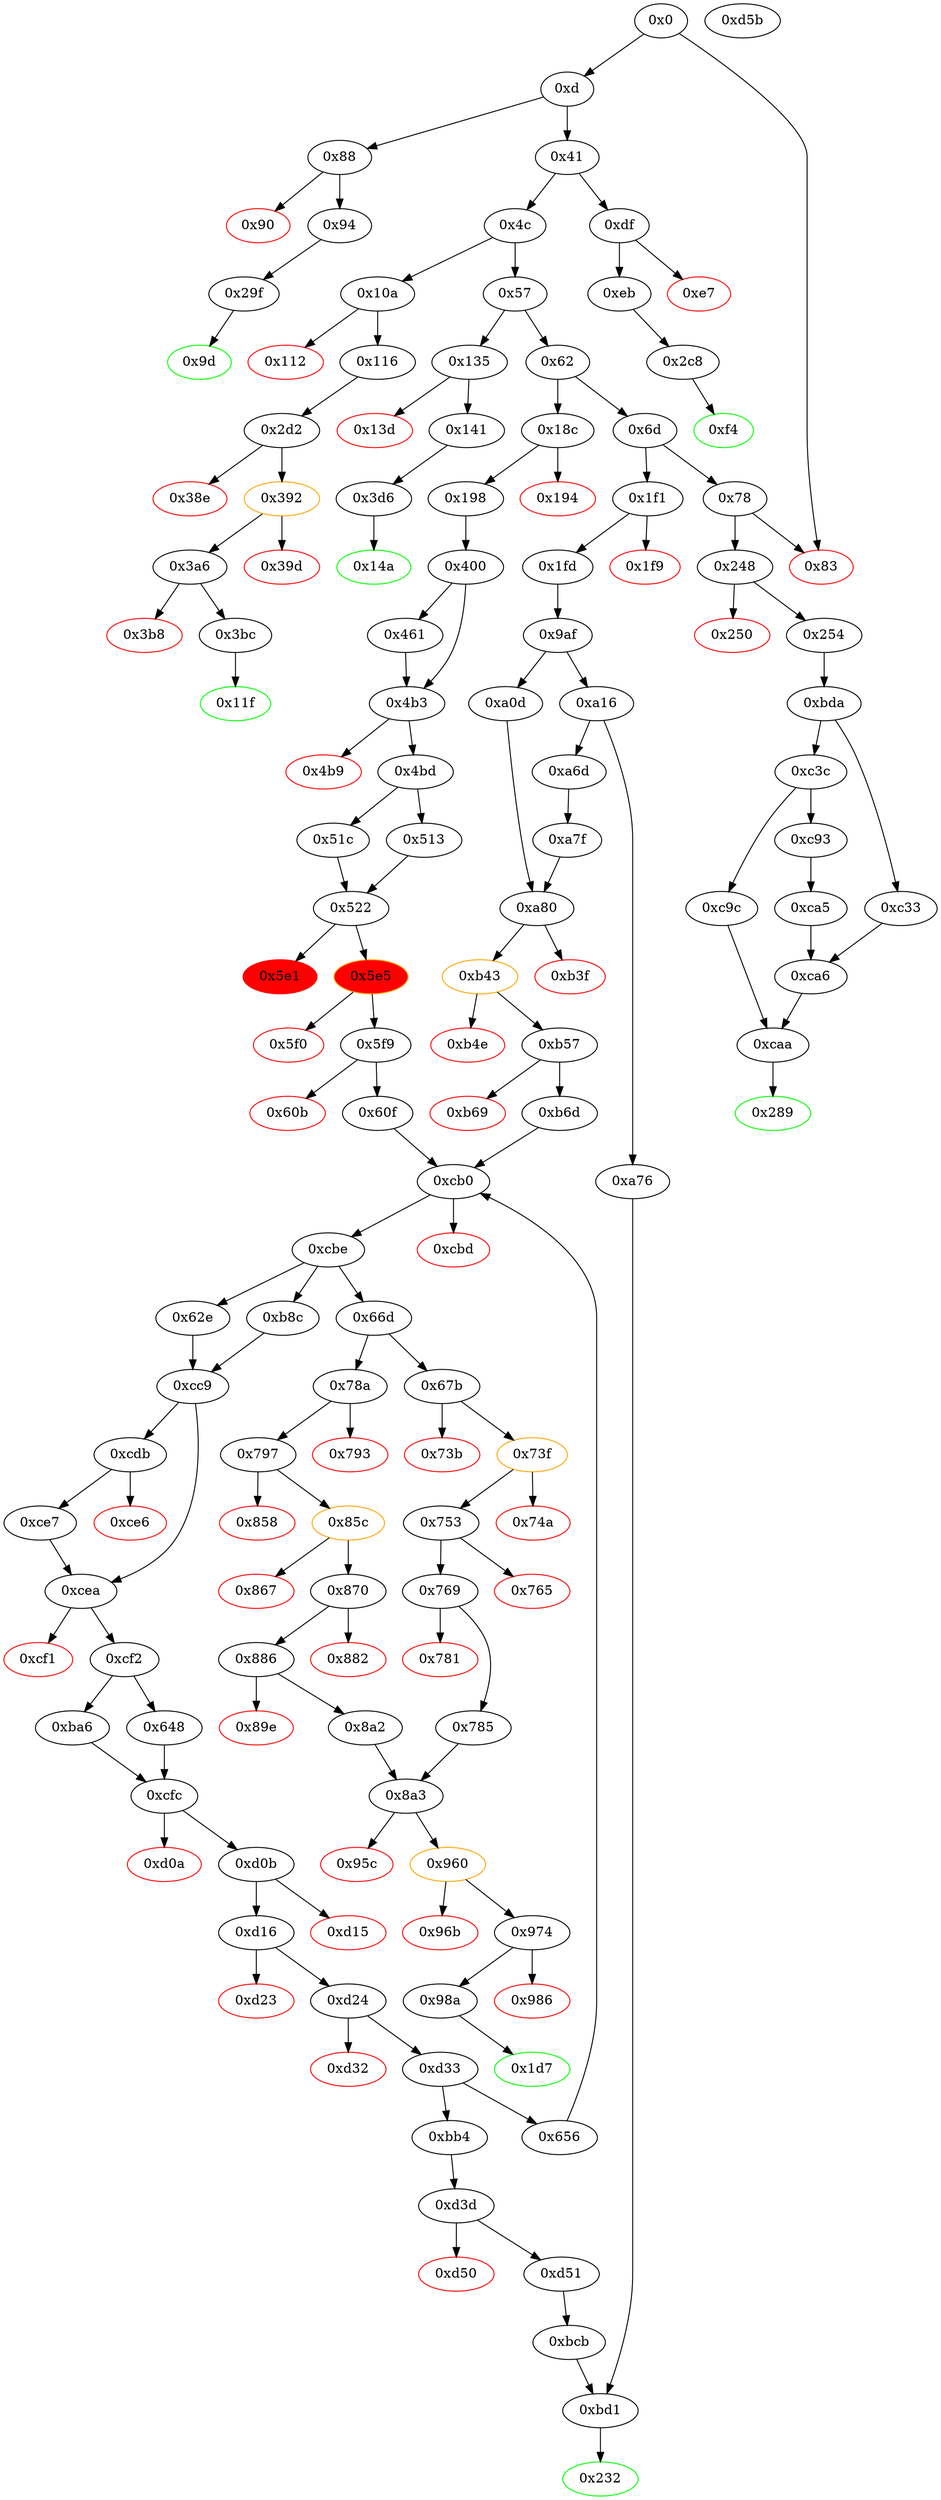 strict digraph "" {
"0x4bd" [fillcolor=white, id="0x4bd", style=filled, tooltip="Block 0x4bd\n[0x4bd:0x512]\n---\nPredecessors: [0x4b3]\nSuccessors: [0x513, 0x51c]\n---\n0x4bd JUMPDEST\n0x4be PUSH1 0x0\n0x4c0 DUP1\n0x4c1 SWAP1\n0x4c2 SLOAD\n0x4c3 SWAP1\n0x4c4 PUSH2 0x100\n0x4c7 EXP\n0x4c8 SWAP1\n0x4c9 DIV\n0x4ca PUSH20 0xffffffffffffffffffffffffffffffffffffffff\n0x4df AND\n0x4e0 PUSH20 0xffffffffffffffffffffffffffffffffffffffff\n0x4f5 AND\n0x4f6 CALLER\n0x4f7 PUSH20 0xffffffffffffffffffffffffffffffffffffffff\n0x50c AND\n0x50d EQ\n0x50e ISZERO\n0x50f PUSH2 0x51c\n0x512 JUMPI\n---\n0x4bd: JUMPDEST \n0x4be: V282 = 0x0\n0x4c2: V283 = S[0x0]\n0x4c4: V284 = 0x100\n0x4c7: V285 = EXP 0x100 0x0\n0x4c9: V286 = DIV V283 0x1\n0x4ca: V287 = 0xffffffffffffffffffffffffffffffffffffffff\n0x4df: V288 = AND 0xffffffffffffffffffffffffffffffffffffffff V286\n0x4e0: V289 = 0xffffffffffffffffffffffffffffffffffffffff\n0x4f5: V290 = AND 0xffffffffffffffffffffffffffffffffffffffff V288\n0x4f6: V291 = CALLER\n0x4f7: V292 = 0xffffffffffffffffffffffffffffffffffffffff\n0x50c: V293 = AND 0xffffffffffffffffffffffffffffffffffffffff V291\n0x50d: V294 = EQ V293 V290\n0x50e: V295 = ISZERO V294\n0x50f: V296 = 0x51c\n0x512: JUMPI 0x51c V295\n---\nEntry stack: [V11, 0x1d7, V105, V108, 0x0, 0x0, 0x0, 0x0, 0x0]\nStack pops: 0\nStack additions: []\nExit stack: [V11, 0x1d7, V105, V108, 0x0, 0x0, 0x0, 0x0, 0x0]\n\nDef sites:\nV11: {0xd.0x35}\n0x1d7: {0x198.0x19a}\nV105: {0x198.0x1bd}\nV108: {0x198.0x1c7}\n0x0: {0x400.0x401}\n0x0: {0x400.0x401}\n0x0: {0x400.0x404}\n0x0: {0x400.0x404}\n0x0: {0x400.0x407}\n"];
"0x96b" [color=red, fillcolor=white, id="0x96b", style=filled, tooltip="Block 0x96b\n[0x96b:0x973]\n---\nPredecessors: [0x960]\nSuccessors: []\n---\n0x96b RETURNDATASIZE\n0x96c PUSH1 0x0\n0x96e DUP1\n0x96f RETURNDATACOPY\n0x970 RETURNDATASIZE\n0x971 PUSH1 0x0\n0x973 REVERT\n---\n0x96b: V556 = RETURNDATASIZE\n0x96c: V557 = 0x0\n0x96f: RETURNDATACOPY 0x0 0x0 V556\n0x970: V558 = RETURNDATASIZE\n0x971: V559 = 0x0\n0x973: REVERT 0x0 V558\n---\nEntry stack: [V11, S11, S10, S9, 0x0, S7, S6, S5, S4, S3, 0x70a08231, S1, V553]\nStack pops: 0\nStack additions: []\nExit stack: [V11, S11, S10, S9, 0x0, S7, S6, S5, S4, S3, 0x70a08231, S1, V553]\n\nDef sites:\nV11: {0xd.0x35}\nS11: {0x198.0x19a, 0xd.0x35}\nS10: {0x198.0x1bd, 0x1fd.0x1ff}\nS9: {0x198.0x1c7, 0x1fd.0x222}\n0x0: {0x400.0x401, 0x9af.0x9b0}\nS7: {0x513.0x515, 0xa0d.0xa0f, 0x51c.0x51f}\nS6: {0xcbe_0x60f.0xcc1, 0xcbe_0xb6d.0xcc1}\nS5: {0xd16_0xba6_0xcf2_0xce7.0xd17, 0xd16_0x648_0xcf2_0xce7.0xd17, 0xd16_0x648_0xcf2_0xcc9_0x62e.0xd17, 0xd16_0xba6_0xcf2_0xcc9_0xb8c.0xd17}\nS4: {0xcbe_0x656_0xd33_0xba6_0xcf2_0xce7.0xcc1, 0xcbe_0x656_0xd33_0xba6_0xcf2_0xcc9_0xb8c.0xcc1, 0xcbe_0x656_0xd33_0x648.0xcc1}\nS3: {0x8a3_0x8a2_0x66d_0xd33_0x648.0x8dc, 0x8a3_0x785_0xd33_0x648.0x8dc, 0x8a3_0x785_0xd33_0xba6_0xcf2_0xcc9_0xb8c.0x8dc, 0x8a3_0x8a2_0x66d_0xd33_0xba6.0x8dc, 0x8a3_0x785_0xd33_0xba6_0xcf2_0xce7.0x8dc}\n0x70a08231: {0x8a3_0x8a2_0x66d_0xd33_0x648.0x8dd, 0x8a3_0x785_0xd33_0x648.0x8dd, 0x8a3_0x785_0xd33_0xba6_0xcf2_0xcc9_0xb8c.0x8dd, 0x8a3_0x785_0xd33_0xba6_0xcf2_0xce7.0x8dd, 0x8a3_0x8a2_0x66d_0xd33_0xba6.0x8dd}\nS1: {0x8a3_0x785_0xd33_0xba6_0xcf2_0xce7.0x943, 0x8a3_0x8a2_0x66d_0xd33_0xba6.0x943, 0x8a3_0x785_0xd33_0xba6_0xcf2_0xcc9_0xb8c.0x943, 0x8a3_0x785_0xd33_0x648.0x943, 0x8a3_0x8a2_0x66d_0xd33_0x648.0x943}\nV553: {0x960.0x964}\n"];
"0xca6" [fillcolor=white, id="0xca6", style=filled, tooltip="Block 0xca6\n[0xca6:0xca9]\n---\nPredecessors: [0xc33, 0xca5]\nSuccessors: [0xcaa]\n---\n0xca6 JUMPDEST\n0xca7 DUP1\n0xca8 SWAP2\n0xca9 POP\n---\n0xca6: JUMPDEST \n---\nEntry stack: [V11, 0x289, V156, 0x0, S0]\nStack pops: 2\nStack additions: [S0, S0]\nExit stack: [V11, 0x289, V156, S0, S0]\n\nDef sites:\nV11: {0xd.0x35}\n0x289: {0x254.0x256}\nV156: {0x254.0x279}\n0x0: {0xbda.0xbdb}\nS0: {0xc33.0xc35, 0xc93.0xc95}\n"];
"0x67b" [fillcolor=white, id="0x67b", style=filled, tooltip="Block 0x67b\n[0x67b:0x73a]\n---\nPredecessors: [0x66d]\nSuccessors: [0x73b, 0x73f]\n---\n0x67b PUSH1 0x7\n0x67d PUSH1 0x0\n0x67f SWAP1\n0x680 SLOAD\n0x681 SWAP1\n0x682 PUSH2 0x100\n0x685 EXP\n0x686 SWAP1\n0x687 DIV\n0x688 PUSH20 0xffffffffffffffffffffffffffffffffffffffff\n0x69d AND\n0x69e PUSH20 0xffffffffffffffffffffffffffffffffffffffff\n0x6b3 AND\n0x6b4 PUSH4 0xa9059cbb\n0x6b9 DUP9\n0x6ba DUP9\n0x6bb PUSH1 0x40\n0x6bd MLOAD\n0x6be DUP4\n0x6bf PUSH4 0xffffffff\n0x6c4 AND\n0x6c5 PUSH29 0x100000000000000000000000000000000000000000000000000000000\n0x6e3 MUL\n0x6e4 DUP2\n0x6e5 MSTORE\n0x6e6 PUSH1 0x4\n0x6e8 ADD\n0x6e9 DUP1\n0x6ea DUP4\n0x6eb PUSH20 0xffffffffffffffffffffffffffffffffffffffff\n0x700 AND\n0x701 PUSH20 0xffffffffffffffffffffffffffffffffffffffff\n0x716 AND\n0x717 DUP2\n0x718 MSTORE\n0x719 PUSH1 0x20\n0x71b ADD\n0x71c DUP3\n0x71d DUP2\n0x71e MSTORE\n0x71f PUSH1 0x20\n0x721 ADD\n0x722 SWAP3\n0x723 POP\n0x724 POP\n0x725 POP\n0x726 PUSH1 0x20\n0x728 PUSH1 0x40\n0x72a MLOAD\n0x72b DUP1\n0x72c DUP4\n0x72d SUB\n0x72e DUP2\n0x72f PUSH1 0x0\n0x731 DUP8\n0x732 DUP1\n0x733 EXTCODESIZE\n0x734 ISZERO\n0x735 DUP1\n0x736 ISZERO\n0x737 PUSH2 0x73f\n0x73a JUMPI\n---\n0x67b: V386 = 0x7\n0x67d: V387 = 0x0\n0x680: V388 = S[0x7]\n0x682: V389 = 0x100\n0x685: V390 = EXP 0x100 0x0\n0x687: V391 = DIV V388 0x1\n0x688: V392 = 0xffffffffffffffffffffffffffffffffffffffff\n0x69d: V393 = AND 0xffffffffffffffffffffffffffffffffffffffff V391\n0x69e: V394 = 0xffffffffffffffffffffffffffffffffffffffff\n0x6b3: V395 = AND 0xffffffffffffffffffffffffffffffffffffffff V393\n0x6b4: V396 = 0xa9059cbb\n0x6bb: V397 = 0x40\n0x6bd: V398 = M[0x40]\n0x6bf: V399 = 0xffffffff\n0x6c4: V400 = AND 0xffffffff 0xa9059cbb\n0x6c5: V401 = 0x100000000000000000000000000000000000000000000000000000000\n0x6e3: V402 = MUL 0x100000000000000000000000000000000000000000000000000000000 0xa9059cbb\n0x6e5: M[V398] = 0xa9059cbb00000000000000000000000000000000000000000000000000000000\n0x6e6: V403 = 0x4\n0x6e8: V404 = ADD 0x4 V398\n0x6eb: V405 = 0xffffffffffffffffffffffffffffffffffffffff\n0x700: V406 = AND 0xffffffffffffffffffffffffffffffffffffffff S6\n0x701: V407 = 0xffffffffffffffffffffffffffffffffffffffff\n0x716: V408 = AND 0xffffffffffffffffffffffffffffffffffffffff V406\n0x718: M[V404] = V408\n0x719: V409 = 0x20\n0x71b: V410 = ADD 0x20 V404\n0x71e: M[V410] = S5\n0x71f: V411 = 0x20\n0x721: V412 = ADD 0x20 V410\n0x726: V413 = 0x20\n0x728: V414 = 0x40\n0x72a: V415 = M[0x40]\n0x72d: V416 = SUB V412 V415\n0x72f: V417 = 0x0\n0x733: V418 = EXTCODESIZE V395\n0x734: V419 = ISZERO V418\n0x736: V420 = ISZERO V419\n0x737: V421 = 0x73f\n0x73a: JUMPI 0x73f V420\n---\nEntry stack: [V11, S7, S6, S5, 0x0, S3, S2, S1, V736]\nStack pops: 7\nStack additions: [S6, S5, S4, S3, S2, S1, S0, V395, 0xa9059cbb, V412, 0x20, V415, V416, V415, 0x0, V395, V419]\nExit stack: [V11, S7, S6, S5, 0x0, S3, S2, S1, V736, V395, 0xa9059cbb, V412, 0x20, V415, V416, V415, 0x0, V395, V419]\n\nDef sites:\nV11: {0xd.0x35}\nS7: {0x198.0x19a, 0xd.0x35}\nS6: {0x198.0x1bd, 0x1fd.0x1ff}\nS5: {0x198.0x1c7, 0x1fd.0x222}\n0x0: {0x400.0x401, 0x9af.0x9b0}\nS3: {0x513.0x515, 0xa0d.0xa0f, 0x51c.0x51f}\nS2: {0xcbe_0xb6d.0xcc1, 0x400.0x404, 0xcbe_0x60f.0xcc1, 0x9af.0x9b3}\nS1: {0x9af.0x9b3, 0xd16_0xba6_0xcf2_0xce7.0xd17, 0x400.0x404, 0xd16_0x648_0xcf2_0xce7.0xd17, 0xd16_0x648_0xcf2_0xcc9_0x62e.0xd17, 0xd16_0xba6_0xcf2_0xcc9_0xb8c.0xd17}\nV736: {0xcbe.0xcc1}\n"];
"0x74a" [color=red, fillcolor=white, id="0x74a", style=filled, tooltip="Block 0x74a\n[0x74a:0x752]\n---\nPredecessors: [0x73f]\nSuccessors: []\n---\n0x74a RETURNDATASIZE\n0x74b PUSH1 0x0\n0x74d DUP1\n0x74e RETURNDATACOPY\n0x74f RETURNDATASIZE\n0x750 PUSH1 0x0\n0x752 REVERT\n---\n0x74a: V428 = RETURNDATASIZE\n0x74b: V429 = 0x0\n0x74e: RETURNDATACOPY 0x0 0x0 V428\n0x74f: V430 = RETURNDATASIZE\n0x750: V431 = 0x0\n0x752: REVERT 0x0 V430\n---\nEntry stack: [V11, S11, S10, S9, 0x0, S7, S6, S5, S4, S3, 0xa9059cbb, S1, V425]\nStack pops: 0\nStack additions: []\nExit stack: [V11, S11, S10, S9, 0x0, S7, S6, S5, S4, S3, 0xa9059cbb, S1, V425]\n\nDef sites:\nV11: {0xd.0x35}\nS11: {0x198.0x19a, 0xd.0x35}\nS10: {0x198.0x1bd, 0x1fd.0x1ff}\nS9: {0x198.0x1c7, 0x1fd.0x222}\n0x0: {0x400.0x401, 0x9af.0x9b0}\nS7: {0x513.0x515, 0xa0d.0xa0f, 0x51c.0x51f}\nS6: {0xcbe_0x60f.0xcc1, 0xcbe_0xb6d.0xcc1}\nS5: {0xd16_0xba6_0xcf2_0xce7.0xd17, 0xd16_0x648_0xcf2_0xce7.0xd17, 0xd16_0x648_0xcf2_0xcc9_0x62e.0xd17, 0xd16_0xba6_0xcf2_0xcc9_0xb8c.0xd17}\nS4: {0xcbe_0x656_0xd33_0xba6_0xcf2_0xce7.0xcc1, 0xcbe_0x656_0xd33_0xba6_0xcf2_0xcc9_0xb8c.0xcc1, 0xcbe_0x656_0xd33_0x648.0xcc1}\nS3: {0x67b_0xd33_0x648.0x6b3, 0x67b_0xd33_0xba6_0xcf2_0xce7.0x6b3, 0x67b_0xd33_0xba6_0xcf2_0xcc9_0xb8c.0x6b3}\n0xa9059cbb: {0x67b_0xd33_0xba6_0xcf2_0xcc9_0xb8c.0x6b4, 0x67b_0xd33_0xba6_0xcf2_0xce7.0x6b4, 0x67b_0xd33_0x648.0x6b4}\nS1: {0x67b_0xd33_0xba6_0xcf2_0xce7.0x721, 0x67b_0xd33_0xba6_0xcf2_0xcc9_0xb8c.0x721, 0x67b_0xd33_0x648.0x721}\nV425: {0x73f.0x743}\n"];
"0x198" [fillcolor=white, id="0x198", style=filled, tooltip="Block 0x198\n[0x198:0x1d6]\n---\nPredecessors: [0x18c]\nSuccessors: [0x400]\n---\n0x198 JUMPDEST\n0x199 POP\n0x19a PUSH2 0x1d7\n0x19d PUSH1 0x4\n0x19f DUP1\n0x1a0 CALLDATASIZE\n0x1a1 SUB\n0x1a2 DUP2\n0x1a3 ADD\n0x1a4 SWAP1\n0x1a5 DUP1\n0x1a6 DUP1\n0x1a7 CALLDATALOAD\n0x1a8 PUSH20 0xffffffffffffffffffffffffffffffffffffffff\n0x1bd AND\n0x1be SWAP1\n0x1bf PUSH1 0x20\n0x1c1 ADD\n0x1c2 SWAP1\n0x1c3 SWAP3\n0x1c4 SWAP2\n0x1c5 SWAP1\n0x1c6 DUP1\n0x1c7 CALLDATALOAD\n0x1c8 SWAP1\n0x1c9 PUSH1 0x20\n0x1cb ADD\n0x1cc SWAP1\n0x1cd SWAP3\n0x1ce SWAP2\n0x1cf SWAP1\n0x1d0 POP\n0x1d1 POP\n0x1d2 POP\n0x1d3 PUSH2 0x400\n0x1d6 JUMP\n---\n0x198: JUMPDEST \n0x19a: V98 = 0x1d7\n0x19d: V99 = 0x4\n0x1a0: V100 = CALLDATASIZE\n0x1a1: V101 = SUB V100 0x4\n0x1a3: V102 = ADD 0x4 V101\n0x1a7: V103 = CALLDATALOAD 0x4\n0x1a8: V104 = 0xffffffffffffffffffffffffffffffffffffffff\n0x1bd: V105 = AND 0xffffffffffffffffffffffffffffffffffffffff V103\n0x1bf: V106 = 0x20\n0x1c1: V107 = ADD 0x20 0x4\n0x1c7: V108 = CALLDATALOAD 0x24\n0x1c9: V109 = 0x20\n0x1cb: V110 = ADD 0x20 0x24\n0x1d3: V111 = 0x400\n0x1d6: JUMP 0x400\n---\nEntry stack: [V11, V94]\nStack pops: 1\nStack additions: [0x1d7, V105, V108]\nExit stack: [V11, 0x1d7, V105, V108]\n\nDef sites:\nV11: {0xd.0x35}\nV94: {0x18c.0x18d}\n"];
"0x85c" [color=orange, fillcolor=white, id="0x85c", style=filled, tooltip="Block 0x85c\n[0x85c:0x866]\n---\nPredecessors: [0x797]\nSuccessors: [0x867, 0x870]\n---\n0x85c JUMPDEST\n0x85d POP\n0x85e GAS\n0x85f CALL\n0x860 ISZERO\n0x861 DUP1\n0x862 ISZERO\n0x863 PUSH2 0x870\n0x866 JUMPI\n---\n0x85c: JUMPDEST \n0x85e: V490 = GAS\n0x85f: V491 = CALL V490 V462 0x0 V482 V483 V482 0x20\n0x860: V492 = ISZERO V491\n0x862: V493 = ISZERO V492\n0x863: V494 = 0x870\n0x866: JUMPI 0x870 V493\n---\nEntry stack: [V11, S17, S16, S15, 0x0, S13, S12, S11, S10, V462, 0xa9059cbb, V479, 0x20, V482, V483, V482, 0x0, V462, V486]\nStack pops: 7\nStack additions: [V492]\nExit stack: [V11, S17, S16, S15, 0x0, S13, S12, S11, S10, V462, 0xa9059cbb, V479, V492]\n\nDef sites:\nV11: {0xd.0x35}\nS17: {0x198.0x19a, 0xd.0x35}\nS16: {0x198.0x1bd, 0x1fd.0x1ff}\nS15: {0x198.0x1c7, 0x1fd.0x222}\n0x0: {0x400.0x401, 0x9af.0x9b0}\nS13: {0x513.0x515, 0xa0d.0xa0f, 0x51c.0x51f}\nS12: {0xcbe_0x60f.0xcc1, 0xcbe_0xb6d.0xcc1}\nS11: {0xd16_0xba6_0xcf2_0xce7.0xd17, 0xd16_0x648_0xcf2_0xce7.0xd17, 0xd16_0x648_0xcf2_0xcc9_0x62e.0xd17, 0xd16_0xba6_0xcf2_0xcc9_0xb8c.0xd17}\nS10: {0xcbe_0x656_0xd33_0xba6_0xcf2_0xce7.0xcc1, 0xcbe_0x656_0xd33_0xba6_0xcf2_0xcc9_0xb8c.0xcc1, 0xcbe_0x656_0xd33_0x648.0xcc1}\nV462: {0x797.0x7d0}\n0xa9059cbb: {0x797.0x7d1}\nV479: {0x797.0x83e}\n0x20: {0x797.0x843}\nV482: {0x797.0x847}\nV483: {0x797.0x84a}\nV482: {0x797.0x847}\n0x0: {0x797.0x84c}\nV462: {0x797.0x7d0}\nV486: {0x797.0x851}\n"];
"0x112" [color=red, fillcolor=white, id="0x112", style=filled, tooltip="Block 0x112\n[0x112:0x115]\n---\nPredecessors: [0x10a]\nSuccessors: []\n---\n0x112 PUSH1 0x0\n0x114 DUP1\n0x115 REVERT\n---\n0x112: V67 = 0x0\n0x115: REVERT 0x0 0x0\n---\nEntry stack: [V11, V64]\nStack pops: 0\nStack additions: []\nExit stack: [V11, V64]\n\nDef sites:\nV11: {0xd.0x35}\nV64: {0x10a.0x10b}\n"];
"0xd5b" [fillcolor=white, id="0xd5b", style=filled, tooltip="Block 0xd5b\n[0xd5b:0xd8e]\n---\nPredecessors: []\nSuccessors: []\n---\n0xd5b STOP\n0xd5c LOG1\n0xd5d PUSH6 0x627a7a723058\n0xd64 SHA3\n0xd65 MISSING 0xe3\n0xd66 MISSING 0xad\n0xd67 SWAP3\n0xd68 MISSING 0x25\n0xd69 MUL\n0xd6a SWAP15\n0xd6b MSIZE\n0xd6c MISSING 0xcf\n0xd6d MISSING 0x4a\n0xd6e MISSING 0xdb\n0xd6f PUSH31 0x4f84309a476e3087e779e7e2ad23e325cda3aaf3f30029\n---\n0xd5b: STOP \n0xd5c: LOG S0 S1 S2\n0xd5d: V777 = 0x627a7a723058\n0xd64: V778 = SHA3 0x627a7a723058 S3\n0xd65: MISSING 0xe3\n0xd66: MISSING 0xad\n0xd68: MISSING 0x25\n0xd69: V779 = MUL S0 S1\n0xd6b: V780 = MSIZE\n0xd6c: MISSING 0xcf\n0xd6d: MISSING 0x4a\n0xd6e: MISSING 0xdb\n0xd6f: V781 = 0x4f84309a476e3087e779e7e2ad23e325cda3aaf3f30029\n---\nEntry stack: []\nStack pops: 0\nStack additions: [V778, S3, S1, S2, S0, V780, S16, S2, S3, S4, S5, S6, S7, S8, S9, S10, S11, S12, S13, S14, S15, V779, 0x4f84309a476e3087e779e7e2ad23e325cda3aaf3f30029]\nExit stack: []\n\nDef sites:\n"];
"0x10a" [fillcolor=white, id="0x10a", style=filled, tooltip="Block 0x10a\n[0x10a:0x111]\n---\nPredecessors: [0x4c]\nSuccessors: [0x112, 0x116]\n---\n0x10a JUMPDEST\n0x10b CALLVALUE\n0x10c DUP1\n0x10d ISZERO\n0x10e PUSH2 0x116\n0x111 JUMPI\n---\n0x10a: JUMPDEST \n0x10b: V64 = CALLVALUE\n0x10d: V65 = ISZERO V64\n0x10e: V66 = 0x116\n0x111: JUMPI 0x116 V65\n---\nEntry stack: [V11]\nStack pops: 0\nStack additions: [V64]\nExit stack: [V11, V64]\n\nDef sites:\nV11: {0xd.0x35}\n"];
"0xc9c" [fillcolor=white, id="0xc9c", style=filled, tooltip="Block 0xc9c\n[0xc9c:0xca4]\n---\nPredecessors: [0xc3c]\nSuccessors: [0xcaa]\n---\n0xc9c JUMPDEST\n0xc9d PUSH1 0x0\n0xc9f SWAP2\n0xca0 POP\n0xca1 PUSH2 0xcaa\n0xca4 JUMP\n---\n0xc9c: JUMPDEST \n0xc9d: V728 = 0x0\n0xca1: V729 = 0xcaa\n0xca4: JUMP 0xcaa\n---\nEntry stack: [V11, 0x289, V156, 0x0, 0x0]\nStack pops: 2\nStack additions: [0x0, S0]\nExit stack: [V11, 0x289, V156, 0x0, 0x0]\n\nDef sites:\nV11: {0xd.0x35}\n0x289: {0x254.0x256}\nV156: {0x254.0x279}\n0x0: {0xbda.0xbdb}\n0x0: {0xbda.0xbdb}\n"];
"0x1d7" [color=green, fillcolor=white, id="0x1d7", style=filled, tooltip="Block 0x1d7\n[0x1d7:0x1f0]\n---\nPredecessors: [0x98a]\nSuccessors: []\n---\n0x1d7 JUMPDEST\n0x1d8 PUSH1 0x40\n0x1da MLOAD\n0x1db DUP1\n0x1dc DUP3\n0x1dd ISZERO\n0x1de ISZERO\n0x1df ISZERO\n0x1e0 ISZERO\n0x1e1 DUP2\n0x1e2 MSTORE\n0x1e3 PUSH1 0x20\n0x1e5 ADD\n0x1e6 SWAP2\n0x1e7 POP\n0x1e8 POP\n0x1e9 PUSH1 0x40\n0x1eb MLOAD\n0x1ec DUP1\n0x1ed SWAP2\n0x1ee SUB\n0x1ef SWAP1\n0x1f0 RETURN\n---\n0x1d7: JUMPDEST \n0x1d8: V112 = 0x40\n0x1da: V113 = M[0x40]\n0x1dd: V114 = ISZERO 0x1\n0x1de: V115 = ISZERO 0x0\n0x1df: V116 = ISZERO 0x1\n0x1e0: V117 = ISZERO 0x0\n0x1e2: M[V113] = 0x1\n0x1e3: V118 = 0x20\n0x1e5: V119 = ADD 0x20 V113\n0x1e9: V120 = 0x40\n0x1eb: V121 = M[0x40]\n0x1ee: V122 = SUB V119 V121\n0x1f0: RETURN V121 V122\n---\nEntry stack: [V11, 0x1]\nStack pops: 1\nStack additions: []\nExit stack: [V11]\n\nDef sites:\nV11: {0xd.0x35}\n0x1: {0x98a.0x9a2}\n"];
"0xbcb" [fillcolor=white, id="0xbcb", style=filled, tooltip="Block 0xbcb\n[0xbcb:0xbd0]\n---\nPredecessors: [0xd51]\nSuccessors: [0xbd1]\n---\n0xbcb JUMPDEST\n0xbcc SWAP1\n0xbcd POP\n0xbce DUP1\n0xbcf SWAP5\n0xbd0 POP\n---\n0xbcb: JUMPDEST \n---\nEntry stack: [V11, S8, S7, S6, 0x0, S4, S3, S2, 0x0, S0]\nStack pops: 6\nStack additions: [S0, S4, S3, S2, S0]\nExit stack: [V11, S8, S7, S6, S0, S4, S3, S2, S0]\n\nDef sites:\nV11: {0xd.0x35}\nS8: {0x198.0x19a, 0xd.0x35}\nS7: {0x198.0x1bd, 0x1fd.0x1ff}\nS6: {0x198.0x1c7, 0x1fd.0x222}\n0x0: {0x400.0x401, 0x9af.0x9b0}\nS4: {0x513.0x515, 0xa0d.0xa0f, 0x51c.0x51f}\nS3: {0xcbe_0x60f.0xcc1, 0xcbe_0xb6d.0xcc1}\nS2: {0xd16_0xba6_0xcf2_0xce7.0xd17, 0xd16_0x648_0xcf2_0xce7.0xd17, 0xd16_0x648_0xcf2_0xcc9_0x62e.0xd17, 0xd16_0xba6_0xcf2_0xcc9_0xb8c.0xd17}\n0x0: {0x400.0x407, 0x9af.0x9b6}\nS0: {0xd3d_0xd33_0x648.0xd43, 0xd3d_0xd33_0xba6.0xd43}\n"];
"0x95c" [color=red, fillcolor=white, id="0x95c", style=filled, tooltip="Block 0x95c\n[0x95c:0x95f]\n---\nPredecessors: [0x8a3]\nSuccessors: []\n---\n0x95c PUSH1 0x0\n0x95e DUP1\n0x95f REVERT\n---\n0x95c: V550 = 0x0\n0x95f: REVERT 0x0 0x0\n---\nEntry stack: [V11, S17, S16, S15, 0x0, S13, S12, S11, S10, V524, 0x70a08231, V540, 0x20, V543, V544, V543, 0x0, V524, V547]\nStack pops: 0\nStack additions: []\nExit stack: [V11, S17, S16, S15, 0x0, S13, S12, S11, S10, V524, 0x70a08231, V540, 0x20, V543, V544, V543, 0x0, V524, V547]\n\nDef sites:\nV11: {0xd.0x35}\nS17: {0x198.0x19a, 0xd.0x35}\nS16: {0x198.0x1bd, 0x1fd.0x1ff}\nS15: {0x198.0x1c7, 0x1fd.0x222}\n0x0: {0x400.0x401, 0x9af.0x9b0}\nS13: {0x513.0x515, 0xa0d.0xa0f, 0x51c.0x51f}\nS12: {0xcbe_0x60f.0xcc1, 0xcbe_0xb6d.0xcc1}\nS11: {0xd16_0xba6_0xcf2_0xce7.0xd17, 0xd16_0x648_0xcf2_0xce7.0xd17, 0xd16_0x648_0xcf2_0xcc9_0x62e.0xd17, 0xd16_0xba6_0xcf2_0xcc9_0xb8c.0xd17}\nS10: {0xcbe_0x656_0xd33_0xba6_0xcf2_0xce7.0xcc1, 0xcbe_0x656_0xd33_0xba6_0xcf2_0xcc9_0xb8c.0xcc1, 0xcbe_0x656_0xd33_0x648.0xcc1}\nV524: {0x8a3.0x8dc}\n0x70a08231: {0x8a3.0x8dd}\nV540: {0x8a3.0x943}\n0x20: {0x8a3.0x947}\nV543: {0x8a3.0x94b}\nV544: {0x8a3.0x94e}\nV543: {0x8a3.0x94b}\n0x0: {0x8a3.0x950}\nV524: {0x8a3.0x8dc}\nV547: {0x8a3.0x955}\n"];
"0xa6d" [fillcolor=white, id="0xa6d", style=filled, tooltip="Block 0xa6d\n[0xa6d:0xa75]\n---\nPredecessors: [0xa16]\nSuccessors: [0xa7f]\n---\n0xa6d PUSH1 0x5\n0xa6f SLOAD\n0xa70 SWAP4\n0xa71 POP\n0xa72 PUSH2 0xa7f\n0xa75 JUMP\n---\n0xa6d: V609 = 0x5\n0xa6f: V610 = S[0x5]\n0xa72: V611 = 0xa7f\n0xa75: JUMP 0xa7f\n---\nEntry stack: [V11, 0x232, V134, 0x0, 0x0, 0x0, 0x0, 0x0]\nStack pops: 4\nStack additions: [V610, S2, S1, S0]\nExit stack: [V11, 0x232, V134, 0x0, V610, 0x0, 0x0, 0x0]\n\nDef sites:\nV11: {0xd.0x35}\n0x232: {0x1fd.0x1ff}\nV134: {0x1fd.0x222}\n0x0: {0x9af.0x9b0}\n0x0: {0x9af.0x9b0}\n0x0: {0x9af.0x9b3}\n0x0: {0x9af.0x9b3}\n0x0: {0x9af.0x9b6}\n"];
"0x39d" [color=red, fillcolor=white, id="0x39d", style=filled, tooltip="Block 0x39d\n[0x39d:0x3a5]\n---\nPredecessors: [0x392]\nSuccessors: []\n---\n0x39d RETURNDATASIZE\n0x39e PUSH1 0x0\n0x3a0 DUP1\n0x3a1 RETURNDATACOPY\n0x3a2 RETURNDATASIZE\n0x3a3 PUSH1 0x0\n0x3a5 REVERT\n---\n0x39d: V220 = RETURNDATASIZE\n0x39e: V221 = 0x0\n0x3a1: RETURNDATACOPY 0x0 0x0 V220\n0x3a2: V222 = RETURNDATASIZE\n0x3a3: V223 = 0x0\n0x3a5: REVERT 0x0 V222\n---\nEntry stack: [V11, 0x11f, 0x0, 0x0, V188, 0x70a08231, V204, V217]\nStack pops: 0\nStack additions: []\nExit stack: [V11, 0x11f, 0x0, 0x0, V188, 0x70a08231, V204, V217]\n\nDef sites:\nV11: {0xd.0x35}\n0x11f: {0x116.0x118}\n0x0: {0x2d2.0x2d3}\n0x0: {0x2d2.0x2d3}\nV188: {0x2d2.0x30e}\n0x70a08231: {0x2d2.0x30f}\nV204: {0x2d2.0x375}\nV217: {0x392.0x396}\n"];
"0xb8c" [fillcolor=white, id="0xb8c", style=filled, tooltip="Block 0xb8c\n[0xb8c:0xba5]\n---\nPredecessors: [0xcbe]\nSuccessors: [0xcc9]\n---\n0xb8c JUMPDEST\n0xb8d SWAP3\n0xb8e POP\n0xb8f PUSH2 0xbb4\n0xb92 PUSH1 0x64\n0xb94 PUSH2 0xba6\n0xb97 DUP7\n0xb98 DUP7\n0xb99 PUSH2 0xcc9\n0xb9c SWAP1\n0xb9d SWAP2\n0xb9e SWAP1\n0xb9f PUSH4 0xffffffff\n0xba4 AND\n0xba5 JUMP\n---\n0xb8c: JUMPDEST \n0xb8f: V677 = 0xbb4\n0xb92: V678 = 0x64\n0xb94: V679 = 0xba6\n0xb99: V680 = 0xcc9\n0xb9f: V681 = 0xffffffff\n0xba4: V682 = AND 0xffffffff 0xcc9\n0xba5: JUMP 0xcc9\n---\nEntry stack: [V11, S8, S7, S6, 0x0, S4, S3, S2, 0x0, V736]\nStack pops: 5\nStack additions: [S4, S0, S2, S1, 0xbb4, 0x64, 0xba6, S0, S4]\nExit stack: [V11, S8, S7, S6, 0x0, S4, V736, S2, 0x0, 0xbb4, 0x64, 0xba6, V736, S4]\n\nDef sites:\nV11: {0xd.0x35}\nS8: {0x198.0x19a, 0xd.0x35}\nS7: {0x198.0x1bd, 0x1fd.0x1ff}\nS6: {0x198.0x1c7, 0x1fd.0x222}\n0x0: {0x400.0x401, 0x9af.0x9b0}\nS4: {0x513.0x515, 0xa0d.0xa0f, 0x51c.0x51f}\nS3: {0xcbe_0xb6d.0xcc1, 0x400.0x404, 0xcbe_0x60f.0xcc1, 0x9af.0x9b3}\nS2: {0x9af.0x9b3, 0xd16_0xba6_0xcf2_0xce7.0xd17, 0x400.0x404, 0xd16_0x648_0xcf2_0xce7.0xd17, 0xd16_0x648_0xcf2_0xcc9_0x62e.0xd17, 0xd16_0xba6_0xcf2_0xcc9_0xb8c.0xd17}\n0x0: {0x400.0x407, 0x9af.0x9b6}\nV736: {0xcbe.0xcc1}\n"];
"0xd" [fillcolor=white, id="0xd", style=filled, tooltip="Block 0xd\n[0xd:0x40]\n---\nPredecessors: [0x0]\nSuccessors: [0x41, 0x88]\n---\n0xd PUSH1 0x0\n0xf CALLDATALOAD\n0x10 PUSH29 0x100000000000000000000000000000000000000000000000000000000\n0x2e SWAP1\n0x2f DIV\n0x30 PUSH4 0xffffffff\n0x35 AND\n0x36 DUP1\n0x37 PUSH4 0x1b88094d\n0x3c EQ\n0x3d PUSH2 0x88\n0x40 JUMPI\n---\n0xd: V6 = 0x0\n0xf: V7 = CALLDATALOAD 0x0\n0x10: V8 = 0x100000000000000000000000000000000000000000000000000000000\n0x2f: V9 = DIV V7 0x100000000000000000000000000000000000000000000000000000000\n0x30: V10 = 0xffffffff\n0x35: V11 = AND 0xffffffff V9\n0x37: V12 = 0x1b88094d\n0x3c: V13 = EQ 0x1b88094d V11\n0x3d: V14 = 0x88\n0x40: JUMPI 0x88 V13\n---\nEntry stack: []\nStack pops: 0\nStack additions: [V11]\nExit stack: [V11]\n\nDef sites:\n"];
"0xcfc" [fillcolor=white, id="0xcfc", style=filled, tooltip="Block 0xcfc\n[0xcfc:0xd09]\n---\nPredecessors: [0x648, 0xba6]\nSuccessors: [0xd0a, 0xd0b]\n---\n0xcfc JUMPDEST\n0xcfd PUSH1 0x0\n0xcff DUP1\n0xd00 PUSH1 0x0\n0xd02 DUP4\n0xd03 GT\n0xd04 ISZERO\n0xd05 ISZERO\n0xd06 PUSH2 0xd0b\n0xd09 JUMPI\n---\n0xcfc: JUMPDEST \n0xcfd: V750 = 0x0\n0xd00: V751 = 0x0\n0xd03: V752 = GT 0x64 0x0\n0xd04: V753 = ISZERO 0x1\n0xd05: V754 = ISZERO 0x0\n0xd06: V755 = 0xd0b\n0xd09: JUMPI 0xd0b 0x1\n---\nEntry stack: [V11, S10, S9, S8, 0x0, S6, S5, 0x0, 0x0, {0x656, 0xbb4}, S1, 0x64]\nStack pops: 1\nStack additions: [S0, 0x0, 0x0]\nExit stack: [V11, S10, S9, S8, 0x0, S6, S5, 0x0, 0x0, {0x656, 0xbb4}, S1, 0x64, 0x0, 0x0]\n\nDef sites:\nV11: {0xd.0x35}\nS10: {0x198.0x19a, 0xd.0x35}\nS9: {0x198.0x1bd, 0x1fd.0x1ff}\nS8: {0x198.0x1c7, 0x1fd.0x222}\n0x0: {0x400.0x401, 0x9af.0x9b0}\nS6: {0x513.0x515, 0xa0d.0xa0f, 0x51c.0x51f}\nS5: {0xcbe_0xb6d.0xcc1, 0xcbe_0x60f.0xcc1}\n0x0: {0x400.0x404, 0x9af.0x9b3}\n0x0: {0x400.0x407, 0x9af.0x9b6}\n{0x656, 0xbb4}: {0xb8c.0xb8f, 0x62e.0x631}\nS1: {0xcc9_0x62e.0xccf, 0xcc9_0xb8c.0xccf}\n0x64: {0xb8c.0xb92, 0x62e.0x634}\n"];
"0x882" [color=red, fillcolor=white, id="0x882", style=filled, tooltip="Block 0x882\n[0x882:0x885]\n---\nPredecessors: [0x870]\nSuccessors: []\n---\n0x882 PUSH1 0x0\n0x884 DUP1\n0x885 REVERT\n---\n0x882: V506 = 0x0\n0x885: REVERT 0x0 0x0\n---\nEntry stack: [V11, S9, S8, S7, 0x0, S5, S4, S3, S2, V500, V501]\nStack pops: 0\nStack additions: []\nExit stack: [V11, S9, S8, S7, 0x0, S5, S4, S3, S2, V500, V501]\n\nDef sites:\nV11: {0xd.0x35}\nS9: {0x198.0x19a, 0xd.0x35}\nS8: {0x198.0x1bd, 0x1fd.0x1ff}\nS7: {0x198.0x1c7, 0x1fd.0x222}\n0x0: {0x400.0x401, 0x9af.0x9b0}\nS5: {0x513.0x515, 0xa0d.0xa0f, 0x51c.0x51f}\nS4: {0xcbe_0x60f.0xcc1, 0xcbe_0xb6d.0xcc1}\nS3: {0xd16_0xba6_0xcf2_0xce7.0xd17, 0xd16_0x648_0xcf2_0xce7.0xd17, 0xd16_0x648_0xcf2_0xcc9_0x62e.0xd17, 0xd16_0xba6_0xcf2_0xcc9_0xb8c.0xd17}\nS2: {0xcbe_0x656_0xd33_0xba6_0xcf2_0xce7.0xcc1, 0xcbe_0x656_0xd33_0xba6_0xcf2_0xcc9_0xb8c.0xcc1, 0xcbe_0x656_0xd33_0x648.0xcc1}\nV500: {0x870.0x877}\nV501: {0x870.0x878}\n"];
"0x73f" [color=orange, fillcolor=white, id="0x73f", style=filled, tooltip="Block 0x73f\n[0x73f:0x749]\n---\nPredecessors: [0x67b]\nSuccessors: [0x74a, 0x753]\n---\n0x73f JUMPDEST\n0x740 POP\n0x741 GAS\n0x742 CALL\n0x743 ISZERO\n0x744 DUP1\n0x745 ISZERO\n0x746 PUSH2 0x753\n0x749 JUMPI\n---\n0x73f: JUMPDEST \n0x741: V423 = GAS\n0x742: V424 = CALL V423 V395 0x0 V415 V416 V415 0x20\n0x743: V425 = ISZERO V424\n0x745: V426 = ISZERO V425\n0x746: V427 = 0x753\n0x749: JUMPI 0x753 V426\n---\nEntry stack: [V11, S17, S16, S15, 0x0, S13, S12, S11, S10, V395, 0xa9059cbb, V412, 0x20, V415, V416, V415, 0x0, V395, V419]\nStack pops: 7\nStack additions: [V425]\nExit stack: [V11, S17, S16, S15, 0x0, S13, S12, S11, S10, V395, 0xa9059cbb, V412, V425]\n\nDef sites:\nV11: {0xd.0x35}\nS17: {0x198.0x19a, 0xd.0x35}\nS16: {0x198.0x1bd, 0x1fd.0x1ff}\nS15: {0x198.0x1c7, 0x1fd.0x222}\n0x0: {0x400.0x401, 0x9af.0x9b0}\nS13: {0x513.0x515, 0xa0d.0xa0f, 0x51c.0x51f}\nS12: {0xcbe_0x60f.0xcc1, 0xcbe_0xb6d.0xcc1}\nS11: {0xd16_0xba6_0xcf2_0xce7.0xd17, 0xd16_0x648_0xcf2_0xce7.0xd17, 0xd16_0x648_0xcf2_0xcc9_0x62e.0xd17, 0xd16_0xba6_0xcf2_0xcc9_0xb8c.0xd17}\nS10: {0xcbe_0x656_0xd33_0xba6_0xcf2_0xce7.0xcc1, 0xcbe_0x656_0xd33_0xba6_0xcf2_0xcc9_0xb8c.0xcc1, 0xcbe_0x656_0xd33_0x648.0xcc1}\nV395: {0x67b.0x6b3}\n0xa9059cbb: {0x67b.0x6b4}\nV412: {0x67b.0x721}\n0x20: {0x67b.0x726}\nV415: {0x67b.0x72a}\nV416: {0x67b.0x72d}\nV415: {0x67b.0x72a}\n0x0: {0x67b.0x72f}\nV395: {0x67b.0x6b3}\nV419: {0x67b.0x734}\n"];
"0x8a3" [fillcolor=white, id="0x8a3", style=filled, tooltip="Block 0x8a3\n[0x8a3:0x95b]\n---\nPredecessors: [0x785, 0x8a2]\nSuccessors: [0x95c, 0x960]\n---\n0x8a3 JUMPDEST\n0x8a4 PUSH1 0x7\n0x8a6 PUSH1 0x0\n0x8a8 SWAP1\n0x8a9 SLOAD\n0x8aa SWAP1\n0x8ab PUSH2 0x100\n0x8ae EXP\n0x8af SWAP1\n0x8b0 DIV\n0x8b1 PUSH20 0xffffffffffffffffffffffffffffffffffffffff\n0x8c6 AND\n0x8c7 PUSH20 0xffffffffffffffffffffffffffffffffffffffff\n0x8dc AND\n0x8dd PUSH4 0x70a08231\n0x8e2 ADDRESS\n0x8e3 PUSH1 0x40\n0x8e5 MLOAD\n0x8e6 DUP3\n0x8e7 PUSH4 0xffffffff\n0x8ec AND\n0x8ed PUSH29 0x100000000000000000000000000000000000000000000000000000000\n0x90b MUL\n0x90c DUP2\n0x90d MSTORE\n0x90e PUSH1 0x4\n0x910 ADD\n0x911 DUP1\n0x912 DUP3\n0x913 PUSH20 0xffffffffffffffffffffffffffffffffffffffff\n0x928 AND\n0x929 PUSH20 0xffffffffffffffffffffffffffffffffffffffff\n0x93e AND\n0x93f DUP2\n0x940 MSTORE\n0x941 PUSH1 0x20\n0x943 ADD\n0x944 SWAP2\n0x945 POP\n0x946 POP\n0x947 PUSH1 0x20\n0x949 PUSH1 0x40\n0x94b MLOAD\n0x94c DUP1\n0x94d DUP4\n0x94e SUB\n0x94f DUP2\n0x950 PUSH1 0x0\n0x952 DUP8\n0x953 DUP1\n0x954 EXTCODESIZE\n0x955 ISZERO\n0x956 DUP1\n0x957 ISZERO\n0x958 PUSH2 0x960\n0x95b JUMPI\n---\n0x8a3: JUMPDEST \n0x8a4: V515 = 0x7\n0x8a6: V516 = 0x0\n0x8a9: V517 = S[0x7]\n0x8ab: V518 = 0x100\n0x8ae: V519 = EXP 0x100 0x0\n0x8b0: V520 = DIV V517 0x1\n0x8b1: V521 = 0xffffffffffffffffffffffffffffffffffffffff\n0x8c6: V522 = AND 0xffffffffffffffffffffffffffffffffffffffff V520\n0x8c7: V523 = 0xffffffffffffffffffffffffffffffffffffffff\n0x8dc: V524 = AND 0xffffffffffffffffffffffffffffffffffffffff V522\n0x8dd: V525 = 0x70a08231\n0x8e2: V526 = ADDRESS\n0x8e3: V527 = 0x40\n0x8e5: V528 = M[0x40]\n0x8e7: V529 = 0xffffffff\n0x8ec: V530 = AND 0xffffffff 0x70a08231\n0x8ed: V531 = 0x100000000000000000000000000000000000000000000000000000000\n0x90b: V532 = MUL 0x100000000000000000000000000000000000000000000000000000000 0x70a08231\n0x90d: M[V528] = 0x70a0823100000000000000000000000000000000000000000000000000000000\n0x90e: V533 = 0x4\n0x910: V534 = ADD 0x4 V528\n0x913: V535 = 0xffffffffffffffffffffffffffffffffffffffff\n0x928: V536 = AND 0xffffffffffffffffffffffffffffffffffffffff V526\n0x929: V537 = 0xffffffffffffffffffffffffffffffffffffffff\n0x93e: V538 = AND 0xffffffffffffffffffffffffffffffffffffffff V536\n0x940: M[V534] = V538\n0x941: V539 = 0x20\n0x943: V540 = ADD 0x20 V534\n0x947: V541 = 0x20\n0x949: V542 = 0x40\n0x94b: V543 = M[0x40]\n0x94e: V544 = SUB V540 V543\n0x950: V545 = 0x0\n0x954: V546 = EXTCODESIZE V524\n0x955: V547 = ISZERO V546\n0x957: V548 = ISZERO V547\n0x958: V549 = 0x960\n0x95b: JUMPI 0x960 V548\n---\nEntry stack: [V11, S7, S6, S5, 0x0, S3, S2, S1, S0]\nStack pops: 0\nStack additions: [V524, 0x70a08231, V540, 0x20, V543, V544, V543, 0x0, V524, V547]\nExit stack: [V11, S7, S6, S5, 0x0, S3, S2, S1, S0, V524, 0x70a08231, V540, 0x20, V543, V544, V543, 0x0, V524, V547]\n\nDef sites:\nV11: {0xd.0x35}\nS7: {0x198.0x19a, 0xd.0x35}\nS6: {0x198.0x1bd, 0x1fd.0x1ff}\nS5: {0x198.0x1c7, 0x1fd.0x222}\n0x0: {0x400.0x401, 0x9af.0x9b0}\nS3: {0x513.0x515, 0xa0d.0xa0f, 0x51c.0x51f}\nS2: {0xcbe_0x60f.0xcc1, 0xcbe_0xb6d.0xcc1}\nS1: {0xd16_0xba6_0xcf2_0xce7.0xd17, 0xd16_0x648_0xcf2_0xce7.0xd17, 0xd16_0x648_0xcf2_0xcc9_0x62e.0xd17, 0xd16_0xba6_0xcf2_0xcc9_0xb8c.0xd17}\nS0: {0xcbe_0x656_0xd33_0xba6_0xcf2_0xce7.0xcc1, 0xcbe_0x656_0xd33_0xba6_0xcf2_0xcc9_0xb8c.0xcc1, 0xcbe_0x656_0xd33_0x648.0xcc1}\n"];
"0xa80" [fillcolor=white, id="0xa80", style=filled, tooltip="Block 0xa80\n[0xa80:0xb3e]\n---\nPredecessors: [0xa0d, 0xa7f]\nSuccessors: [0xb3f, 0xb43]\n---\n0xa80 JUMPDEST\n0xa81 PUSH2 0xb8c\n0xa84 PUSH1 0x3\n0xa86 SLOAD\n0xa87 PUSH1 0x7\n0xa89 PUSH1 0x0\n0xa8b SWAP1\n0xa8c SLOAD\n0xa8d SWAP1\n0xa8e PUSH2 0x100\n0xa91 EXP\n0xa92 SWAP1\n0xa93 DIV\n0xa94 PUSH20 0xffffffffffffffffffffffffffffffffffffffff\n0xaa9 AND\n0xaaa PUSH20 0xffffffffffffffffffffffffffffffffffffffff\n0xabf AND\n0xac0 PUSH4 0x70a08231\n0xac5 ADDRESS\n0xac6 PUSH1 0x40\n0xac8 MLOAD\n0xac9 DUP3\n0xaca PUSH4 0xffffffff\n0xacf AND\n0xad0 PUSH29 0x100000000000000000000000000000000000000000000000000000000\n0xaee MUL\n0xaef DUP2\n0xaf0 MSTORE\n0xaf1 PUSH1 0x4\n0xaf3 ADD\n0xaf4 DUP1\n0xaf5 DUP3\n0xaf6 PUSH20 0xffffffffffffffffffffffffffffffffffffffff\n0xb0b AND\n0xb0c PUSH20 0xffffffffffffffffffffffffffffffffffffffff\n0xb21 AND\n0xb22 DUP2\n0xb23 MSTORE\n0xb24 PUSH1 0x20\n0xb26 ADD\n0xb27 SWAP2\n0xb28 POP\n0xb29 POP\n0xb2a PUSH1 0x20\n0xb2c PUSH1 0x40\n0xb2e MLOAD\n0xb2f DUP1\n0xb30 DUP4\n0xb31 SUB\n0xb32 DUP2\n0xb33 PUSH1 0x0\n0xb35 DUP8\n0xb36 DUP1\n0xb37 EXTCODESIZE\n0xb38 ISZERO\n0xb39 DUP1\n0xb3a ISZERO\n0xb3b PUSH2 0xb43\n0xb3e JUMPI\n---\n0xa80: JUMPDEST \n0xa81: V614 = 0xb8c\n0xa84: V615 = 0x3\n0xa86: V616 = S[0x3]\n0xa87: V617 = 0x7\n0xa89: V618 = 0x0\n0xa8c: V619 = S[0x7]\n0xa8e: V620 = 0x100\n0xa91: V621 = EXP 0x100 0x0\n0xa93: V622 = DIV V619 0x1\n0xa94: V623 = 0xffffffffffffffffffffffffffffffffffffffff\n0xaa9: V624 = AND 0xffffffffffffffffffffffffffffffffffffffff V622\n0xaaa: V625 = 0xffffffffffffffffffffffffffffffffffffffff\n0xabf: V626 = AND 0xffffffffffffffffffffffffffffffffffffffff V624\n0xac0: V627 = 0x70a08231\n0xac5: V628 = ADDRESS\n0xac6: V629 = 0x40\n0xac8: V630 = M[0x40]\n0xaca: V631 = 0xffffffff\n0xacf: V632 = AND 0xffffffff 0x70a08231\n0xad0: V633 = 0x100000000000000000000000000000000000000000000000000000000\n0xaee: V634 = MUL 0x100000000000000000000000000000000000000000000000000000000 0x70a08231\n0xaf0: M[V630] = 0x70a0823100000000000000000000000000000000000000000000000000000000\n0xaf1: V635 = 0x4\n0xaf3: V636 = ADD 0x4 V630\n0xaf6: V637 = 0xffffffffffffffffffffffffffffffffffffffff\n0xb0b: V638 = AND 0xffffffffffffffffffffffffffffffffffffffff V628\n0xb0c: V639 = 0xffffffffffffffffffffffffffffffffffffffff\n0xb21: V640 = AND 0xffffffffffffffffffffffffffffffffffffffff V638\n0xb23: M[V636] = V640\n0xb24: V641 = 0x20\n0xb26: V642 = ADD 0x20 V636\n0xb2a: V643 = 0x20\n0xb2c: V644 = 0x40\n0xb2e: V645 = M[0x40]\n0xb31: V646 = SUB V642 V645\n0xb33: V647 = 0x0\n0xb37: V648 = EXTCODESIZE V626\n0xb38: V649 = ISZERO V648\n0xb3a: V650 = ISZERO V649\n0xb3b: V651 = 0xb43\n0xb3e: JUMPI 0xb43 V650\n---\nEntry stack: [V11, 0x232, V134, 0x0, S3, 0x0, 0x0, 0x0]\nStack pops: 0\nStack additions: [0xb8c, V616, V626, 0x70a08231, V642, 0x20, V645, V646, V645, 0x0, V626, V649]\nExit stack: [V11, 0x232, V134, 0x0, S3, 0x0, 0x0, 0x0, 0xb8c, V616, V626, 0x70a08231, V642, 0x20, V645, V646, V645, 0x0, V626, V649]\n\nDef sites:\nV11: {0xd.0x35}\n0x232: {0x1fd.0x1ff}\nV134: {0x1fd.0x222}\n0x0: {0x9af.0x9b0}\nS3: {0xa6d.0xa6f, 0xa0d.0xa0f}\n0x0: {0x9af.0x9b3}\n0x0: {0x9af.0x9b3}\n0x0: {0x9af.0x9b6}\n"];
"0x289" [color=green, fillcolor=white, id="0x289", style=filled, tooltip="Block 0x289\n[0x289:0x29e]\n---\nPredecessors: [0xcaa]\nSuccessors: []\n---\n0x289 JUMPDEST\n0x28a PUSH1 0x40\n0x28c MLOAD\n0x28d DUP1\n0x28e DUP3\n0x28f DUP2\n0x290 MSTORE\n0x291 PUSH1 0x20\n0x293 ADD\n0x294 SWAP2\n0x295 POP\n0x296 POP\n0x297 PUSH1 0x40\n0x299 MLOAD\n0x29a DUP1\n0x29b SWAP2\n0x29c SUB\n0x29d SWAP1\n0x29e RETURN\n---\n0x289: JUMPDEST \n0x28a: V160 = 0x40\n0x28c: V161 = M[0x40]\n0x290: M[V161] = S0\n0x291: V162 = 0x20\n0x293: V163 = ADD 0x20 V161\n0x297: V164 = 0x40\n0x299: V165 = M[0x40]\n0x29c: V166 = SUB V163 V165\n0x29e: RETURN V165 V166\n---\nEntry stack: [V11, S0]\nStack pops: 1\nStack additions: []\nExit stack: [V11]\n\nDef sites:\nV11: {0xd.0x35}\nS0: {0xc93.0xc95, 0xc33.0xc35, 0xc9c.0xc9d}\n"];
"0xa0d" [fillcolor=white, id="0xa0d", style=filled, tooltip="Block 0xa0d\n[0xa0d:0xa15]\n---\nPredecessors: [0x9af]\nSuccessors: [0xa80]\n---\n0xa0d PUSH1 0x4\n0xa0f SLOAD\n0xa10 SWAP4\n0xa11 POP\n0xa12 PUSH2 0xa80\n0xa15 JUMP\n---\n0xa0d: V591 = 0x4\n0xa0f: V592 = S[0x4]\n0xa12: V593 = 0xa80\n0xa15: JUMP 0xa80\n---\nEntry stack: [V11, 0x232, V134, 0x0, 0x0, 0x0, 0x0, 0x0]\nStack pops: 4\nStack additions: [V592, S2, S1, S0]\nExit stack: [V11, 0x232, V134, 0x0, V592, 0x0, 0x0, 0x0]\n\nDef sites:\nV11: {0xd.0x35}\n0x232: {0x1fd.0x1ff}\nV134: {0x1fd.0x222}\n0x0: {0x9af.0x9b0}\n0x0: {0x9af.0x9b0}\n0x0: {0x9af.0x9b3}\n0x0: {0x9af.0x9b3}\n0x0: {0x9af.0x9b6}\n"];
"0xc93" [fillcolor=white, id="0xc93", style=filled, tooltip="Block 0xc93\n[0xc93:0xc9b]\n---\nPredecessors: [0xc3c]\nSuccessors: [0xca5]\n---\n0xc93 PUSH1 0x5\n0xc95 SLOAD\n0xc96 SWAP1\n0xc97 POP\n0xc98 PUSH2 0xca5\n0xc9b JUMP\n---\n0xc93: V725 = 0x5\n0xc95: V726 = S[0x5]\n0xc98: V727 = 0xca5\n0xc9b: JUMP 0xca5\n---\nEntry stack: [V11, 0x289, V156, 0x0, 0x0]\nStack pops: 1\nStack additions: [V726]\nExit stack: [V11, 0x289, V156, 0x0, V726]\n\nDef sites:\nV11: {0xd.0x35}\n0x289: {0x254.0x256}\nV156: {0x254.0x279}\n0x0: {0xbda.0xbdb}\n0x0: {0xbda.0xbdb}\n"];
"0xeb" [fillcolor=white, id="0xeb", style=filled, tooltip="Block 0xeb\n[0xeb:0xf3]\n---\nPredecessors: [0xdf]\nSuccessors: [0x2c8]\n---\n0xeb JUMPDEST\n0xec POP\n0xed PUSH2 0xf4\n0xf0 PUSH2 0x2c8\n0xf3 JUMP\n---\n0xeb: JUMPDEST \n0xed: V55 = 0xf4\n0xf0: V56 = 0x2c8\n0xf3: JUMP 0x2c8\n---\nEntry stack: [V11, V51]\nStack pops: 1\nStack additions: [0xf4]\nExit stack: [V11, 0xf4]\n\nDef sites:\nV11: {0xd.0x35}\nV51: {0xdf.0xe0}\n"];
"0x78a" [fillcolor=white, id="0x78a", style=filled, tooltip="Block 0x78a\n[0x78a:0x792]\n---\nPredecessors: [0x66d]\nSuccessors: [0x793, 0x797]\n---\n0x78a JUMPDEST\n0x78b DUP2\n0x78c DUP2\n0x78d GT\n0x78e ISZERO\n0x78f PUSH2 0x797\n0x792 JUMPI\n---\n0x78a: JUMPDEST \n0x78d: V449 = GT V736 S1\n0x78e: V450 = ISZERO V449\n0x78f: V451 = 0x797\n0x792: JUMPI 0x797 V450\n---\nEntry stack: [V11, S7, S6, S5, 0x0, S3, S2, S1, V736]\nStack pops: 2\nStack additions: [S1, S0]\nExit stack: [V11, S7, S6, S5, 0x0, S3, S2, S1, V736]\n\nDef sites:\nV11: {0xd.0x35}\nS7: {0x198.0x19a, 0xd.0x35}\nS6: {0x198.0x1bd, 0x1fd.0x1ff}\nS5: {0x198.0x1c7, 0x1fd.0x222}\n0x0: {0x400.0x401, 0x9af.0x9b0}\nS3: {0x513.0x515, 0xa6d.0xa6f, 0xa0d.0xa0f, 0x51c.0x51f}\nS2: {0xcbe_0xb6d.0xcc1, 0x400.0x404, 0xcbe_0x60f.0xcc1, 0x9af.0x9b3}\nS1: {0x9af.0x9b3, 0xd16_0xba6_0xcf2_0xce7.0xd17, 0x400.0x404, 0xd16_0x648_0xcf2_0xce7.0xd17, 0xd16_0x648_0xcf2_0xcc9_0x62e.0xd17, 0xd16_0xba6_0xcf2_0xcc9_0xb8c.0xd17}\nV736: {0xcbe.0xcc1}\n"];
"0xb6d" [fillcolor=white, id="0xb6d", style=filled, tooltip="Block 0xb6d\n[0xb6d:0xb8b]\n---\nPredecessors: [0xb57]\nSuccessors: [0xcb0]\n---\n0xb6d JUMPDEST\n0xb6e DUP2\n0xb6f ADD\n0xb70 SWAP1\n0xb71 DUP1\n0xb72 DUP1\n0xb73 MLOAD\n0xb74 SWAP1\n0xb75 PUSH1 0x20\n0xb77 ADD\n0xb78 SWAP1\n0xb79 SWAP3\n0xb7a SWAP2\n0xb7b SWAP1\n0xb7c POP\n0xb7d POP\n0xb7e POP\n0xb7f PUSH2 0xcb0\n0xb82 SWAP1\n0xb83 SWAP2\n0xb84 SWAP1\n0xb85 PUSH4 0xffffffff\n0xb8a AND\n0xb8b JUMP\n---\n0xb6d: JUMPDEST \n0xb6f: V670 = ADD V663 V664\n0xb73: V671 = M[V663]\n0xb75: V672 = 0x20\n0xb77: V673 = ADD 0x20 V663\n0xb7f: V674 = 0xcb0\n0xb85: V675 = 0xffffffff\n0xb8a: V676 = AND 0xffffffff 0xcb0\n0xb8b: JUMP 0xcb0\n---\nEntry stack: [V11, 0x232, V134, 0x0, S7, 0x0, 0x0, 0x0, 0xb8c, V616, V663, V664]\nStack pops: 3\nStack additions: [V671, S2]\nExit stack: [V11, 0x232, V134, 0x0, S7, 0x0, 0x0, 0x0, 0xb8c, V671, V616]\n\nDef sites:\nV11: {0xd.0x35}\n0x232: {0x1fd.0x1ff}\nV134: {0x1fd.0x222}\n0x0: {0x9af.0x9b0}\nS7: {0xa6d.0xa6f, 0xa0d.0xa0f}\n0x0: {0x9af.0x9b3}\n0x0: {0x9af.0x9b3}\n0x0: {0x9af.0x9b6}\n0xb8c: {0xa80.0xa81}\nV616: {0xa80.0xa86}\nV663: {0xb57.0xb5e}\nV664: {0xb57.0xb5f}\n"];
"0x1f9" [color=red, fillcolor=white, id="0x1f9", style=filled, tooltip="Block 0x1f9\n[0x1f9:0x1fc]\n---\nPredecessors: [0x1f1]\nSuccessors: []\n---\n0x1f9 PUSH1 0x0\n0x1fb DUP1\n0x1fc REVERT\n---\n0x1f9: V126 = 0x0\n0x1fc: REVERT 0x0 0x0\n---\nEntry stack: [V11, V123]\nStack pops: 0\nStack additions: []\nExit stack: [V11, V123]\n\nDef sites:\nV11: {0xd.0x35}\nV123: {0x1f1.0x1f2}\n"];
"0xe7" [color=red, fillcolor=white, id="0xe7", style=filled, tooltip="Block 0xe7\n[0xe7:0xea]\n---\nPredecessors: [0xdf]\nSuccessors: []\n---\n0xe7 PUSH1 0x0\n0xe9 DUP1\n0xea REVERT\n---\n0xe7: V54 = 0x0\n0xea: REVERT 0x0 0x0\n---\nEntry stack: [V11, V51]\nStack pops: 0\nStack additions: []\nExit stack: [V11, V51]\n\nDef sites:\nV11: {0xd.0x35}\nV51: {0xdf.0xe0}\n"];
"0x250" [color=red, fillcolor=white, id="0x250", style=filled, tooltip="Block 0x250\n[0x250:0x253]\n---\nPredecessors: [0x248]\nSuccessors: []\n---\n0x250 PUSH1 0x0\n0x252 DUP1\n0x253 REVERT\n---\n0x250: V148 = 0x0\n0x253: REVERT 0x0 0x0\n---\nEntry stack: [V11, V145]\nStack pops: 0\nStack additions: []\nExit stack: [V11, V145]\n\nDef sites:\nV11: {0xd.0x35}\nV145: {0x248.0x249}\n"];
"0x14a" [color=green, fillcolor=white, id="0x14a", style=filled, tooltip="Block 0x14a\n[0x14a:0x18b]\n---\nPredecessors: [0x3d6]\nSuccessors: []\n---\n0x14a JUMPDEST\n0x14b PUSH1 0x40\n0x14d MLOAD\n0x14e DUP1\n0x14f DUP3\n0x150 PUSH20 0xffffffffffffffffffffffffffffffffffffffff\n0x165 AND\n0x166 PUSH20 0xffffffffffffffffffffffffffffffffffffffff\n0x17b AND\n0x17c DUP2\n0x17d MSTORE\n0x17e PUSH1 0x20\n0x180 ADD\n0x181 SWAP2\n0x182 POP\n0x183 POP\n0x184 PUSH1 0x40\n0x186 MLOAD\n0x187 DUP1\n0x188 SWAP2\n0x189 SUB\n0x18a SWAP1\n0x18b RETURN\n---\n0x14a: JUMPDEST \n0x14b: V83 = 0x40\n0x14d: V84 = M[0x40]\n0x150: V85 = 0xffffffffffffffffffffffffffffffffffffffff\n0x165: V86 = AND 0xffffffffffffffffffffffffffffffffffffffff V244\n0x166: V87 = 0xffffffffffffffffffffffffffffffffffffffff\n0x17b: V88 = AND 0xffffffffffffffffffffffffffffffffffffffff V86\n0x17d: M[V84] = V88\n0x17e: V89 = 0x20\n0x180: V90 = ADD 0x20 V84\n0x184: V91 = 0x40\n0x186: V92 = M[0x40]\n0x189: V93 = SUB V90 V92\n0x18b: RETURN V92 V93\n---\nEntry stack: [V11, V244]\nStack pops: 1\nStack additions: []\nExit stack: [V11]\n\nDef sites:\nV11: {0xd.0x35}\nV244: {0x3d6.0x3fb}\n"];
"0x89e" [color=red, fillcolor=white, id="0x89e", style=filled, tooltip="Block 0x89e\n[0x89e:0x8a1]\n---\nPredecessors: [0x886]\nSuccessors: []\n---\n0x89e PUSH1 0x0\n0x8a0 DUP1\n0x8a1 REVERT\n---\n0x89e: V514 = 0x0\n0x8a1: REVERT 0x0 0x0\n---\nEntry stack: [V11, S7, S6, S5, 0x0, S3, S2, S1, S0]\nStack pops: 0\nStack additions: []\nExit stack: [V11, S7, S6, S5, 0x0, S3, S2, S1, S0]\n\nDef sites:\nV11: {0xd.0x35}\nS7: {0x198.0x19a, 0xd.0x35}\nS6: {0x198.0x1bd, 0x1fd.0x1ff}\nS5: {0x198.0x1c7, 0x1fd.0x222}\n0x0: {0x400.0x401, 0x9af.0x9b0}\nS3: {0x513.0x515, 0xa0d.0xa0f, 0x51c.0x51f}\nS2: {0xcbe_0x60f.0xcc1, 0xcbe_0xb6d.0xcc1}\nS1: {0xd16_0xba6_0xcf2_0xce7.0xd17, 0xd16_0x648_0xcf2_0xce7.0xd17, 0xd16_0x648_0xcf2_0xcc9_0x62e.0xd17, 0xd16_0xba6_0xcf2_0xcc9_0xb8c.0xd17}\nS0: {0xcbe_0x656_0xd33_0xba6_0xcf2_0xce7.0xcc1, 0xcbe_0x656_0xd33_0xba6_0xcf2_0xcc9_0xb8c.0xcc1, 0xcbe_0x656_0xd33_0x648.0xcc1}\n"];
"0xd0a" [color=red, fillcolor=white, id="0xd0a", style=filled, tooltip="Block 0xd0a\n[0xd0a:0xd0a]\n---\nPredecessors: [0xcfc]\nSuccessors: []\n---\n0xd0a INVALID\n---\n0xd0a: INVALID \n---\nEntry stack: [V11, S12, S11, S10, 0x0, S8, S7, 0x0, 0x0, {0x656, 0xbb4}, S3, 0x64, 0x0, 0x0]\nStack pops: 0\nStack additions: []\nExit stack: [V11, S12, S11, S10, 0x0, S8, S7, 0x0, 0x0, {0x656, 0xbb4}, S3, 0x64, 0x0, 0x0]\n\nDef sites:\nV11: {0xd.0x35}\nS12: {0x198.0x19a, 0xd.0x35}\nS11: {0x198.0x1bd, 0x1fd.0x1ff}\nS10: {0x198.0x1c7, 0x1fd.0x222}\n0x0: {0x400.0x401, 0x9af.0x9b0}\nS8: {0x513.0x515, 0xa0d.0xa0f, 0x51c.0x51f}\nS7: {0xcbe_0x60f.0xcc1, 0xcbe_0xb6d.0xcc1}\n0x0: {0x400.0x404, 0x9af.0x9b3}\n0x0: {0x400.0x407, 0x9af.0x9b6}\n{0x656, 0xbb4}: {0xb8c.0xb8f, 0x62e.0x631}\nS3: {0xcc9_0xb8c.0xccf, 0xcc9_0x62e.0xccf}\n0x64: {0xb8c.0xb92, 0x62e.0x634}\n0x0: {0xcfc.0xcfd}\n0x0: {0xcfc.0xcfd}\n"];
"0x392" [color=orange, fillcolor=white, id="0x392", style=filled, tooltip="Block 0x392\n[0x392:0x39c]\n---\nPredecessors: [0x2d2]\nSuccessors: [0x39d, 0x3a6]\n---\n0x392 JUMPDEST\n0x393 POP\n0x394 GAS\n0x395 CALL\n0x396 ISZERO\n0x397 DUP1\n0x398 ISZERO\n0x399 PUSH2 0x3a6\n0x39c JUMPI\n---\n0x392: JUMPDEST \n0x394: V215 = GAS\n0x395: V216 = CALL V215 V188 0x0 V207 V208 V207 0x20\n0x396: V217 = ISZERO V216\n0x398: V218 = ISZERO V217\n0x399: V219 = 0x3a6\n0x39c: JUMPI 0x3a6 V218\n---\nEntry stack: [V11, 0x11f, 0x0, 0x0, V188, 0x70a08231, V204, 0x20, V207, V208, V207, 0x0, V188, V211]\nStack pops: 7\nStack additions: [V217]\nExit stack: [V11, 0x11f, 0x0, 0x0, V188, 0x70a08231, V204, V217]\n\nDef sites:\nV11: {0xd.0x35}\n0x11f: {0x116.0x118}\n0x0: {0x2d2.0x2d3}\n0x0: {0x2d2.0x2d3}\nV188: {0x2d2.0x30e}\n0x70a08231: {0x2d2.0x30f}\nV204: {0x2d2.0x375}\n0x20: {0x2d2.0x379}\nV207: {0x2d2.0x37d}\nV208: {0x2d2.0x380}\nV207: {0x2d2.0x37d}\n0x0: {0x2d2.0x382}\nV188: {0x2d2.0x30e}\nV211: {0x2d2.0x387}\n"];
"0x248" [fillcolor=white, id="0x248", style=filled, tooltip="Block 0x248\n[0x248:0x24f]\n---\nPredecessors: [0x78]\nSuccessors: [0x250, 0x254]\n---\n0x248 JUMPDEST\n0x249 CALLVALUE\n0x24a DUP1\n0x24b ISZERO\n0x24c PUSH2 0x254\n0x24f JUMPI\n---\n0x248: JUMPDEST \n0x249: V145 = CALLVALUE\n0x24b: V146 = ISZERO V145\n0x24c: V147 = 0x254\n0x24f: JUMPI 0x254 V146\n---\nEntry stack: [V11]\nStack pops: 0\nStack additions: [V145]\nExit stack: [V11, V145]\n\nDef sites:\nV11: {0xd.0x35}\n"];
"0x51c" [fillcolor=white, id="0x51c", style=filled, tooltip="Block 0x51c\n[0x51c:0x521]\n---\nPredecessors: [0x4bd]\nSuccessors: [0x522]\n---\n0x51c JUMPDEST\n0x51d PUSH1 0x5\n0x51f SLOAD\n0x520 SWAP4\n0x521 POP\n---\n0x51c: JUMPDEST \n0x51d: V300 = 0x5\n0x51f: V301 = S[0x5]\n---\nEntry stack: [V11, 0x1d7, V105, V108, 0x0, 0x0, 0x0, 0x0, 0x0]\nStack pops: 4\nStack additions: [V301, S2, S1, S0]\nExit stack: [V11, 0x1d7, V105, V108, 0x0, V301, 0x0, 0x0, 0x0]\n\nDef sites:\nV11: {0xd.0x35}\n0x1d7: {0x198.0x19a}\nV105: {0x198.0x1bd}\nV108: {0x198.0x1c7}\n0x0: {0x400.0x401}\n0x0: {0x400.0x401}\n0x0: {0x400.0x404}\n0x0: {0x400.0x404}\n0x0: {0x400.0x407}\n"];
"0x83" [color=red, fillcolor=white, id="0x83", style=filled, tooltip="Block 0x83\n[0x83:0x87]\n---\nPredecessors: [0x0, 0x78]\nSuccessors: []\n---\n0x83 JUMPDEST\n0x84 PUSH1 0x0\n0x86 DUP1\n0x87 REVERT\n---\n0x83: JUMPDEST \n0x84: V33 = 0x0\n0x87: REVERT 0x0 0x0\n---\nEntry stack: [V11]\nStack pops: 0\nStack additions: []\nExit stack: [V11]\n\nDef sites:\nV11: {0xd.0x35}\n"];
"0x38e" [color=red, fillcolor=white, id="0x38e", style=filled, tooltip="Block 0x38e\n[0x38e:0x391]\n---\nPredecessors: [0x2d2]\nSuccessors: []\n---\n0x38e PUSH1 0x0\n0x390 DUP1\n0x391 REVERT\n---\n0x38e: V214 = 0x0\n0x391: REVERT 0x0 0x0\n---\nEntry stack: [V11, 0x11f, 0x0, 0x0, V188, 0x70a08231, V204, 0x20, V207, V208, V207, 0x0, V188, V211]\nStack pops: 0\nStack additions: []\nExit stack: [V11, 0x11f, 0x0, 0x0, V188, 0x70a08231, V204, 0x20, V207, V208, V207, 0x0, V188, V211]\n\nDef sites:\nV11: {0xd.0x35}\n0x11f: {0x116.0x118}\n0x0: {0x2d2.0x2d3}\n0x0: {0x2d2.0x2d3}\nV188: {0x2d2.0x30e}\n0x70a08231: {0x2d2.0x30f}\nV204: {0x2d2.0x375}\n0x20: {0x2d2.0x379}\nV207: {0x2d2.0x37d}\nV208: {0x2d2.0x380}\nV207: {0x2d2.0x37d}\n0x0: {0x2d2.0x382}\nV188: {0x2d2.0x30e}\nV211: {0x2d2.0x387}\n"];
"0x29f" [fillcolor=white, id="0x29f", style=filled, tooltip="Block 0x29f\n[0x29f:0x2c7]\n---\nPredecessors: [0x94]\nSuccessors: [0x9d]\n---\n0x29f JUMPDEST\n0x2a0 PUSH1 0x0\n0x2a2 DUP1\n0x2a3 PUSH1 0x0\n0x2a5 SWAP1\n0x2a6 SLOAD\n0x2a7 SWAP1\n0x2a8 PUSH2 0x100\n0x2ab EXP\n0x2ac SWAP1\n0x2ad DIV\n0x2ae PUSH20 0xffffffffffffffffffffffffffffffffffffffff\n0x2c3 AND\n0x2c4 SWAP1\n0x2c5 POP\n0x2c6 SWAP1\n0x2c7 JUMP\n---\n0x29f: JUMPDEST \n0x2a0: V167 = 0x0\n0x2a3: V168 = 0x0\n0x2a6: V169 = S[0x0]\n0x2a8: V170 = 0x100\n0x2ab: V171 = EXP 0x100 0x0\n0x2ad: V172 = DIV V169 0x1\n0x2ae: V173 = 0xffffffffffffffffffffffffffffffffffffffff\n0x2c3: V174 = AND 0xffffffffffffffffffffffffffffffffffffffff V172\n0x2c7: JUMP 0x9d\n---\nEntry stack: [V11, 0x9d]\nStack pops: 1\nStack additions: [V174]\nExit stack: [V11, V174]\n\nDef sites:\nV11: {0xd.0x35}\n0x9d: {0x94.0x96}\n"];
"0xf4" [color=green, fillcolor=white, id="0xf4", style=filled, tooltip="Block 0xf4\n[0xf4:0x109]\n---\nPredecessors: [0x2c8]\nSuccessors: []\n---\n0xf4 JUMPDEST\n0xf5 PUSH1 0x40\n0xf7 MLOAD\n0xf8 DUP1\n0xf9 DUP3\n0xfa DUP2\n0xfb MSTORE\n0xfc PUSH1 0x20\n0xfe ADD\n0xff SWAP2\n0x100 POP\n0x101 POP\n0x102 PUSH1 0x40\n0x104 MLOAD\n0x105 DUP1\n0x106 SWAP2\n0x107 SUB\n0x108 SWAP1\n0x109 RETURN\n---\n0xf4: JUMPDEST \n0xf5: V57 = 0x40\n0xf7: V58 = M[0x40]\n0xfb: M[V58] = V177\n0xfc: V59 = 0x20\n0xfe: V60 = ADD 0x20 V58\n0x102: V61 = 0x40\n0x104: V62 = M[0x40]\n0x107: V63 = SUB V60 V62\n0x109: RETURN V62 V63\n---\nEntry stack: [V11, V177]\nStack pops: 1\nStack additions: []\nExit stack: [V11]\n\nDef sites:\nV11: {0xd.0x35}\nV177: {0x2c8.0x2cd}\n"];
"0xc33" [fillcolor=white, id="0xc33", style=filled, tooltip="Block 0xc33\n[0xc33:0xc3b]\n---\nPredecessors: [0xbda]\nSuccessors: [0xca6]\n---\n0xc33 PUSH1 0x4\n0xc35 SLOAD\n0xc36 SWAP1\n0xc37 POP\n0xc38 PUSH2 0xca6\n0xc3b JUMP\n---\n0xc33: V707 = 0x4\n0xc35: V708 = S[0x4]\n0xc38: V709 = 0xca6\n0xc3b: JUMP 0xca6\n---\nEntry stack: [V11, 0x289, V156, 0x0, 0x0]\nStack pops: 1\nStack additions: [V708]\nExit stack: [V11, 0x289, V156, 0x0, V708]\n\nDef sites:\nV11: {0xd.0x35}\n0x289: {0x254.0x256}\nV156: {0x254.0x279}\n0x0: {0xbda.0xbdb}\n0x0: {0xbda.0xbdb}\n"];
"0xb69" [color=red, fillcolor=white, id="0xb69", style=filled, tooltip="Block 0xb69\n[0xb69:0xb6c]\n---\nPredecessors: [0xb57]\nSuccessors: []\n---\n0xb69 PUSH1 0x0\n0xb6b DUP1\n0xb6c REVERT\n---\n0xb69: V669 = 0x0\n0xb6c: REVERT 0x0 0x0\n---\nEntry stack: [V11, 0x232, V134, 0x0, S7, 0x0, 0x0, 0x0, 0xb8c, V616, V663, V664]\nStack pops: 0\nStack additions: []\nExit stack: [V11, 0x232, V134, 0x0, S7, 0x0, 0x0, 0x0, 0xb8c, V616, V663, V664]\n\nDef sites:\nV11: {0xd.0x35}\n0x232: {0x1fd.0x1ff}\nV134: {0x1fd.0x222}\n0x0: {0x9af.0x9b0}\nS7: {0xa6d.0xa6f, 0xa0d.0xa0f}\n0x0: {0x9af.0x9b3}\n0x0: {0x9af.0x9b3}\n0x0: {0x9af.0x9b6}\n0xb8c: {0xa80.0xa81}\nV616: {0xa80.0xa86}\nV663: {0xb57.0xb5e}\nV664: {0xb57.0xb5f}\n"];
"0x73b" [color=red, fillcolor=white, id="0x73b", style=filled, tooltip="Block 0x73b\n[0x73b:0x73e]\n---\nPredecessors: [0x67b]\nSuccessors: []\n---\n0x73b PUSH1 0x0\n0x73d DUP1\n0x73e REVERT\n---\n0x73b: V422 = 0x0\n0x73e: REVERT 0x0 0x0\n---\nEntry stack: [V11, S17, S16, S15, 0x0, S13, S12, S11, S10, V395, 0xa9059cbb, V412, 0x20, V415, V416, V415, 0x0, V395, V419]\nStack pops: 0\nStack additions: []\nExit stack: [V11, S17, S16, S15, 0x0, S13, S12, S11, S10, V395, 0xa9059cbb, V412, 0x20, V415, V416, V415, 0x0, V395, V419]\n\nDef sites:\nV11: {0xd.0x35}\nS17: {0x198.0x19a, 0xd.0x35}\nS16: {0x198.0x1bd, 0x1fd.0x1ff}\nS15: {0x198.0x1c7, 0x1fd.0x222}\n0x0: {0x400.0x401, 0x9af.0x9b0}\nS13: {0x513.0x515, 0xa0d.0xa0f, 0x51c.0x51f}\nS12: {0xcbe_0x60f.0xcc1, 0xcbe_0xb6d.0xcc1}\nS11: {0xd16_0xba6_0xcf2_0xce7.0xd17, 0xd16_0x648_0xcf2_0xce7.0xd17, 0xd16_0x648_0xcf2_0xcc9_0x62e.0xd17, 0xd16_0xba6_0xcf2_0xcc9_0xb8c.0xd17}\nS10: {0xcbe_0x656_0xd33_0xba6_0xcf2_0xce7.0xcc1, 0xcbe_0x656_0xd33_0xba6_0xcf2_0xcc9_0xb8c.0xcc1, 0xcbe_0x656_0xd33_0x648.0xcc1}\nV395: {0x67b.0x6b3}\n0xa9059cbb: {0x67b.0x6b4}\nV412: {0x67b.0x721}\n0x20: {0x67b.0x726}\nV415: {0x67b.0x72a}\nV416: {0x67b.0x72d}\nV415: {0x67b.0x72a}\n0x0: {0x67b.0x72f}\nV395: {0x67b.0x6b3}\nV419: {0x67b.0x734}\n"];
"0xd51" [fillcolor=white, id="0xd51", style=filled, tooltip="Block 0xd51\n[0xd51:0xd5a]\n---\nPredecessors: [0xd3d]\nSuccessors: [0xbcb]\n---\n0xd51 JUMPDEST\n0xd52 DUP1\n0xd53 SWAP2\n0xd54 POP\n0xd55 POP\n0xd56 SWAP3\n0xd57 SWAP2\n0xd58 POP\n0xd59 POP\n0xd5a JUMP\n---\n0xd51: JUMPDEST \n0xd5a: JUMP 0xbcb\n---\nEntry stack: [V11, S12, S11, S10, 0x0, S8, S7, S6, 0x0, 0xbcb, S3, S2, 0x0, V771]\nStack pops: 5\nStack additions: [S0]\nExit stack: [V11, S12, S11, S10, 0x0, S8, S7, S6, 0x0, V771]\n\nDef sites:\nV11: {0xd.0x35}\nS12: {0x198.0x19a, 0xd.0x35}\nS11: {0x198.0x1bd, 0x1fd.0x1ff}\nS10: {0x198.0x1c7, 0x1fd.0x222}\n0x0: {0x400.0x401, 0x9af.0x9b0}\nS8: {0x513.0x515, 0xa0d.0xa0f, 0x51c.0x51f}\nS7: {0xcbe_0x60f.0xcc1, 0xcbe_0xb6d.0xcc1}\nS6: {0xd16_0xba6_0xcf2_0xce7.0xd17, 0xd16_0x648_0xcf2_0xce7.0xd17, 0xd16_0x648_0xcf2_0xcc9_0x62e.0xd17, 0xd16_0xba6_0xcf2_0xcc9_0xb8c.0xd17}\n0x0: {0x400.0x407, 0x9af.0x9b6}\n0xbcb: {0xbb4_0xd33_0xba6.0xbb7, 0xbb4_0xd33_0x648.0xbb7}\nS3: {0xbb4_0xd33_0xba6.0xbbd, 0xbb4_0xd33_0x648.0xbbd}\nS2: {0xcbe_0x60f.0xcc1, 0xcbe_0xb6d.0xcc1}\n0x0: {0xd3d.0xd3e}\nV771: {0xd3d.0xd43}\n"];
"0x886" [fillcolor=white, id="0x886", style=filled, tooltip="Block 0x886\n[0x886:0x89d]\n---\nPredecessors: [0x870]\nSuccessors: [0x89e, 0x8a2]\n---\n0x886 JUMPDEST\n0x887 DUP2\n0x888 ADD\n0x889 SWAP1\n0x88a DUP1\n0x88b DUP1\n0x88c MLOAD\n0x88d SWAP1\n0x88e PUSH1 0x20\n0x890 ADD\n0x891 SWAP1\n0x892 SWAP3\n0x893 SWAP2\n0x894 SWAP1\n0x895 POP\n0x896 POP\n0x897 POP\n0x898 ISZERO\n0x899 ISZERO\n0x89a PUSH2 0x8a2\n0x89d JUMPI\n---\n0x886: JUMPDEST \n0x888: V507 = ADD V500 V501\n0x88c: V508 = M[V500]\n0x88e: V509 = 0x20\n0x890: V510 = ADD 0x20 V500\n0x898: V511 = ISZERO V508\n0x899: V512 = ISZERO V511\n0x89a: V513 = 0x8a2\n0x89d: JUMPI 0x8a2 V512\n---\nEntry stack: [V11, S9, S8, S7, 0x0, S5, S4, S3, S2, V500, V501]\nStack pops: 2\nStack additions: []\nExit stack: [V11, S9, S8, S7, 0x0, S5, S4, S3, S2]\n\nDef sites:\nV11: {0xd.0x35}\nS9: {0x198.0x19a, 0xd.0x35}\nS8: {0x198.0x1bd, 0x1fd.0x1ff}\nS7: {0x198.0x1c7, 0x1fd.0x222}\n0x0: {0x400.0x401, 0x9af.0x9b0}\nS5: {0x513.0x515, 0xa0d.0xa0f, 0x51c.0x51f}\nS4: {0xcbe_0x60f.0xcc1, 0xcbe_0xb6d.0xcc1}\nS3: {0xd16_0xba6_0xcf2_0xce7.0xd17, 0xd16_0x648_0xcf2_0xce7.0xd17, 0xd16_0x648_0xcf2_0xcc9_0x62e.0xd17, 0xd16_0xba6_0xcf2_0xcc9_0xb8c.0xd17}\nS2: {0xcbe_0x656_0xd33_0xba6_0xcf2_0xce7.0xcc1, 0xcbe_0x656_0xd33_0xba6_0xcf2_0xcc9_0xb8c.0xcc1, 0xcbe_0x656_0xd33_0x648.0xcc1}\nV500: {0x870.0x877}\nV501: {0x870.0x878}\n"];
"0x5e5" [color=orange, fillcolor=red, id="0x5e5", style=filled, tooltip="Block 0x5e5\n[0x5e5:0x5ef]\n---\nPredecessors: [0x522]\nSuccessors: [0x5f0, 0x5f9]\n---\n0x5e5 JUMPDEST\n0x5e6 POP\n0x5e7 GAS\n0x5e8 CALL\n0x5e9 ISZERO\n0x5ea DUP1\n0x5eb ISZERO\n0x5ec PUSH2 0x5f9\n0x5ef JUMPI\n---\n0x5e5: JUMPDEST \n0x5e7: V341 = GAS\n0x5e8: V342 = CALL V341 V314 0x0 V333 V334 V333 0x20\n0x5e9: V343 = ISZERO V342\n0x5eb: V344 = ISZERO V343\n0x5ec: V345 = 0x5f9\n0x5ef: JUMPI 0x5f9 V344\n---\nEntry stack: [V11, 0x1d7, V105, V108, 0x0, S15, 0x0, 0x0, 0x0, 0x62e, V304, V314, 0x70a08231, V330, 0x20, V333, V334, V333, 0x0, V314, V337]\nStack pops: 7\nStack additions: [V343]\nExit stack: [V11, 0x1d7, V105, V108, 0x0, S15, 0x0, 0x0, 0x0, 0x62e, V304, V314, 0x70a08231, V330, V343]\n\nDef sites:\nV11: {0xd.0x35}\n0x1d7: {0x198.0x19a}\nV105: {0x198.0x1bd}\nV108: {0x198.0x1c7}\n0x0: {0x400.0x401}\nS15: {0x513.0x515, 0x51c.0x51f}\n0x0: {0x400.0x404}\n0x0: {0x400.0x404}\n0x0: {0x400.0x407}\n0x62e: {0x522.0x523}\nV304: {0x522.0x528}\nV314: {0x522.0x561}\n0x70a08231: {0x522.0x562}\nV330: {0x522.0x5c8}\n0x20: {0x522.0x5cc}\nV333: {0x522.0x5d0}\nV334: {0x522.0x5d3}\nV333: {0x522.0x5d0}\n0x0: {0x522.0x5d5}\nV314: {0x522.0x561}\nV337: {0x522.0x5da}\n"];
"0x88" [fillcolor=white, id="0x88", style=filled, tooltip="Block 0x88\n[0x88:0x8f]\n---\nPredecessors: [0xd]\nSuccessors: [0x90, 0x94]\n---\n0x88 JUMPDEST\n0x89 CALLVALUE\n0x8a DUP1\n0x8b ISZERO\n0x8c PUSH2 0x94\n0x8f JUMPI\n---\n0x88: JUMPDEST \n0x89: V34 = CALLVALUE\n0x8b: V35 = ISZERO V34\n0x8c: V36 = 0x94\n0x8f: JUMPI 0x94 V35\n---\nEntry stack: [V11]\nStack pops: 0\nStack additions: [V34]\nExit stack: [V11, V34]\n\nDef sites:\nV11: {0xd.0x35}\n"];
"0x90" [color=red, fillcolor=white, id="0x90", style=filled, tooltip="Block 0x90\n[0x90:0x93]\n---\nPredecessors: [0x88]\nSuccessors: []\n---\n0x90 PUSH1 0x0\n0x92 DUP1\n0x93 REVERT\n---\n0x90: V37 = 0x0\n0x93: REVERT 0x0 0x0\n---\nEntry stack: [V11, V34]\nStack pops: 0\nStack additions: []\nExit stack: [V11, V34]\n\nDef sites:\nV11: {0xd.0x35}\nV34: {0x88.0x89}\n"];
"0x648" [fillcolor=white, id="0x648", style=filled, tooltip="Block 0x648\n[0x648:0x655]\n---\nPredecessors: [0xcf2]\nSuccessors: [0xcfc]\n---\n0x648 JUMPDEST\n0x649 PUSH2 0xcfc\n0x64c SWAP1\n0x64d SWAP2\n0x64e SWAP1\n0x64f PUSH4 0xffffffff\n0x654 AND\n0x655 JUMP\n---\n0x648: JUMPDEST \n0x649: V371 = 0xcfc\n0x64f: V372 = 0xffffffff\n0x654: V373 = AND 0xffffffff 0xcfc\n0x655: JUMP 0xcfc\n---\nEntry stack: [V11, S10, S9, S8, 0x0, S6, S5, 0x0, 0x0, {0x656, 0xbb4}, 0x64, S0]\nStack pops: 2\nStack additions: [S0, S1]\nExit stack: [V11, S10, S9, S8, 0x0, S6, S5, 0x0, 0x0, {0x656, 0xbb4}, S0, 0x64]\n\nDef sites:\nV11: {0xd.0x35}\nS10: {0x198.0x19a, 0xd.0x35}\nS9: {0x198.0x1bd, 0x1fd.0x1ff}\nS8: {0x198.0x1c7, 0x1fd.0x222}\n0x0: {0x400.0x401, 0x9af.0x9b0}\nS6: {0x513.0x515, 0xa0d.0xa0f, 0x51c.0x51f}\nS5: {0xcbe_0xb6d.0xcc1, 0xcbe_0x60f.0xcc1}\n0x0: {0x400.0x404, 0x9af.0x9b3}\n0x0: {0x400.0x407, 0x9af.0x9b6}\n{0x656, 0xbb4}: {0xb8c.0xb8f, 0x62e.0x631}\n0x64: {0xb8c.0xb92, 0x62e.0x634}\nS0: {0xcc9_0x62e.0xccf, 0xcc9_0xb8c.0xccf}\n"];
"0x4b9" [color=red, fillcolor=white, id="0x4b9", style=filled, tooltip="Block 0x4b9\n[0x4b9:0x4bc]\n---\nPredecessors: [0x4b3]\nSuccessors: []\n---\n0x4b9 PUSH1 0x0\n0x4bb DUP1\n0x4bc REVERT\n---\n0x4b9: V281 = 0x0\n0x4bc: REVERT 0x0 0x0\n---\nEntry stack: [V11, 0x1d7, V105, V108, 0x0, 0x0, 0x0, 0x0, 0x0]\nStack pops: 0\nStack additions: []\nExit stack: [V11, 0x1d7, V105, V108, 0x0, 0x0, 0x0, 0x0, 0x0]\n\nDef sites:\nV11: {0xd.0x35}\n0x1d7: {0x198.0x19a}\nV105: {0x198.0x1bd}\nV108: {0x198.0x1c7}\n0x0: {0x400.0x401}\n0x0: {0x400.0x401}\n0x0: {0x400.0x404}\n0x0: {0x400.0x404}\n0x0: {0x400.0x407}\n"];
"0xcc9" [fillcolor=white, id="0xcc9", style=filled, tooltip="Block 0xcc9\n[0xcc9:0xcda]\n---\nPredecessors: [0x62e, 0xb8c]\nSuccessors: [0xcdb, 0xcea]\n---\n0xcc9 JUMPDEST\n0xcca PUSH1 0x0\n0xccc DUP1\n0xccd DUP3\n0xcce DUP5\n0xccf MUL\n0xcd0 SWAP1\n0xcd1 POP\n0xcd2 PUSH1 0x0\n0xcd4 DUP5\n0xcd5 EQ\n0xcd6 DUP1\n0xcd7 PUSH2 0xcea\n0xcda JUMPI\n---\n0xcc9: JUMPDEST \n0xcca: V737 = 0x0\n0xccf: V738 = MUL V736 S0\n0xcd2: V739 = 0x0\n0xcd5: V740 = EQ V736 0x0\n0xcd7: V741 = 0xcea\n0xcda: JUMPI 0xcea V740\n---\nEntry stack: [V11, S12, S11, S10, 0x0, S8, V736, S6, 0x0, {0x656, 0xbb4}, 0x64, {0x648, 0xba6}, V736, S0]\nStack pops: 2\nStack additions: [S1, S0, 0x0, V738, V740]\nExit stack: [V11, S12, S11, S10, 0x0, S8, V736, S6, 0x0, {0x656, 0xbb4}, 0x64, {0x648, 0xba6}, V736, S0, 0x0, V738, V740]\n\nDef sites:\nV11: {0xd.0x35}\nS12: {0x198.0x19a, 0xd.0x35}\nS11: {0x198.0x1bd, 0x1fd.0x1ff}\nS10: {0x198.0x1c7, 0x1fd.0x222}\n0x0: {0x400.0x401, 0x9af.0x9b0}\nS8: {0x513.0x515, 0xa0d.0xa0f, 0x51c.0x51f}\nV736: {0xcbe.0xcc1}\nS6: {0x9af.0x9b3, 0xd16_0xba6_0xcf2_0xce7.0xd17, 0x400.0x404, 0xd16_0x648_0xcf2_0xce7.0xd17, 0xd16_0x648_0xcf2_0xcc9_0x62e.0xd17, 0xd16_0xba6_0xcf2_0xcc9_0xb8c.0xd17}\n0x0: {0x400.0x407, 0x9af.0x9b6}\n{0x656, 0xbb4}: {0xb8c.0xb8f, 0x62e.0x631}\n0x64: {0xb8c.0xb92, 0x62e.0x634}\n{0x648, 0xba6}: {0xb8c.0xb94, 0x62e.0x636}\nV736: {0xcbe.0xcc1}\nS0: {0x513.0x515, 0xa0d.0xa0f, 0x51c.0x51f}\n"];
"0x62e" [fillcolor=white, id="0x62e", style=filled, tooltip="Block 0x62e\n[0x62e:0x647]\n---\nPredecessors: [0xcbe]\nSuccessors: [0xcc9]\n---\n0x62e JUMPDEST\n0x62f SWAP3\n0x630 POP\n0x631 PUSH2 0x656\n0x634 PUSH1 0x64\n0x636 PUSH2 0x648\n0x639 DUP7\n0x63a DUP7\n0x63b PUSH2 0xcc9\n0x63e SWAP1\n0x63f SWAP2\n0x640 SWAP1\n0x641 PUSH4 0xffffffff\n0x646 AND\n0x647 JUMP\n---\n0x62e: JUMPDEST \n0x631: V365 = 0x656\n0x634: V366 = 0x64\n0x636: V367 = 0x648\n0x63b: V368 = 0xcc9\n0x641: V369 = 0xffffffff\n0x646: V370 = AND 0xffffffff 0xcc9\n0x647: JUMP 0xcc9\n---\nEntry stack: [V11, S8, S7, S6, 0x0, S4, S3, S2, 0x0, V736]\nStack pops: 5\nStack additions: [S4, S0, S2, S1, 0x656, 0x64, 0x648, S0, S4]\nExit stack: [V11, S8, S7, S6, 0x0, S4, V736, S2, 0x0, 0x656, 0x64, 0x648, V736, S4]\n\nDef sites:\nV11: {0xd.0x35}\nS8: {0x198.0x19a, 0xd.0x35}\nS7: {0x198.0x1bd, 0x1fd.0x1ff}\nS6: {0x198.0x1c7, 0x1fd.0x222}\n0x0: {0x400.0x401, 0x9af.0x9b0}\nS4: {0x513.0x515, 0xa0d.0xa0f, 0x51c.0x51f}\nS3: {0xcbe_0xb6d.0xcc1, 0x400.0x404, 0xcbe_0x60f.0xcc1, 0x9af.0x9b3}\nS2: {0x9af.0x9b3, 0xd16_0xba6_0xcf2_0xce7.0xd17, 0x400.0x404, 0xd16_0x648_0xcf2_0xce7.0xd17, 0xd16_0x648_0xcf2_0xcc9_0x62e.0xd17, 0xd16_0xba6_0xcf2_0xcc9_0xb8c.0xd17}\n0x0: {0x400.0x407, 0x9af.0x9b6}\nV736: {0xcbe.0xcc1}\n"];
"0xcdb" [fillcolor=white, id="0xcdb", style=filled, tooltip="Block 0xcdb\n[0xcdb:0xce5]\n---\nPredecessors: [0xcc9]\nSuccessors: [0xce6, 0xce7]\n---\n0xcdb POP\n0xcdc DUP3\n0xcdd DUP5\n0xcde DUP3\n0xcdf DUP2\n0xce0 ISZERO\n0xce1 ISZERO\n0xce2 PUSH2 0xce7\n0xce5 JUMPI\n---\n0xce0: V742 = ISZERO V736\n0xce1: V743 = ISZERO V742\n0xce2: V744 = 0xce7\n0xce5: JUMPI 0xce7 V743\n---\nEntry stack: [V11, S15, S14, S13, 0x0, S11, V736, S9, 0x0, {0x656, 0xbb4}, 0x64, {0x648, 0xba6}, V736, S3, 0x0, V738, V740]\nStack pops: 5\nStack additions: [S4, S3, S2, S1, S3, S4, S1]\nExit stack: [V11, S15, S14, S13, 0x0, S11, V736, S9, 0x0, {0x656, 0xbb4}, 0x64, {0x648, 0xba6}, V736, S3, 0x0, V738, S3, V736, V738]\n\nDef sites:\nV11: {0xd.0x35}\nS15: {0x198.0x19a, 0xd.0x35}\nS14: {0x198.0x1bd, 0x1fd.0x1ff}\nS13: {0x198.0x1c7, 0x1fd.0x222}\n0x0: {0x400.0x401, 0x9af.0x9b0}\nS11: {0x513.0x515, 0xa0d.0xa0f, 0x51c.0x51f}\nV736: {0xcbe.0xcc1}\nS9: {0x9af.0x9b3, 0xd16_0xba6_0xcf2_0xce7.0xd17, 0x400.0x404, 0xd16_0x648_0xcf2_0xce7.0xd17, 0xd16_0x648_0xcf2_0xcc9_0x62e.0xd17, 0xd16_0xba6_0xcf2_0xcc9_0xb8c.0xd17}\n0x0: {0x400.0x407, 0x9af.0x9b6}\n{0x656, 0xbb4}: {0xb8c.0xb8f, 0x62e.0x631}\n0x64: {0xb8c.0xb92, 0x62e.0x634}\n{0x648, 0xba6}: {0xb8c.0xb94, 0x62e.0x636}\nV736: {0xcbe.0xcc1}\nS3: {0x513.0x515, 0xa0d.0xa0f, 0x51c.0x51f}\n0x0: {0xcc9.0xcca}\nV738: {0xcc9.0xccf}\nV740: {0xcc9.0xcd5}\n"];
"0x461" [fillcolor=white, id="0x461", style=filled, tooltip="Block 0x461\n[0x461:0x4b2]\n---\nPredecessors: [0x400]\nSuccessors: [0x4b3]\n---\n0x461 POP\n0x462 PUSH1 0x0\n0x464 DUP1\n0x465 SWAP1\n0x466 SLOAD\n0x467 SWAP1\n0x468 PUSH2 0x100\n0x46b EXP\n0x46c SWAP1\n0x46d DIV\n0x46e PUSH20 0xffffffffffffffffffffffffffffffffffffffff\n0x483 AND\n0x484 PUSH20 0xffffffffffffffffffffffffffffffffffffffff\n0x499 AND\n0x49a CALLER\n0x49b PUSH20 0xffffffffffffffffffffffffffffffffffffffff\n0x4b0 AND\n0x4b1 EQ\n0x4b2 ISZERO\n---\n0x462: V265 = 0x0\n0x466: V266 = S[0x0]\n0x468: V267 = 0x100\n0x46b: V268 = EXP 0x100 0x0\n0x46d: V269 = DIV V266 0x1\n0x46e: V270 = 0xffffffffffffffffffffffffffffffffffffffff\n0x483: V271 = AND 0xffffffffffffffffffffffffffffffffffffffff V269\n0x484: V272 = 0xffffffffffffffffffffffffffffffffffffffff\n0x499: V273 = AND 0xffffffffffffffffffffffffffffffffffffffff V271\n0x49a: V274 = CALLER\n0x49b: V275 = 0xffffffffffffffffffffffffffffffffffffffff\n0x4b0: V276 = AND 0xffffffffffffffffffffffffffffffffffffffff V274\n0x4b1: V277 = EQ V276 V273\n0x4b2: V278 = ISZERO V277\n---\nEntry stack: [V11, 0x1d7, V105, V108, 0x0, 0x0, 0x0, 0x0, 0x0, V262]\nStack pops: 1\nStack additions: [V278]\nExit stack: [V11, 0x1d7, V105, V108, 0x0, 0x0, 0x0, 0x0, 0x0, V278]\n\nDef sites:\nV11: {0xd.0x35}\n0x1d7: {0x198.0x19a}\nV105: {0x198.0x1bd}\nV108: {0x198.0x1c7}\n0x0: {0x400.0x401}\n0x0: {0x400.0x401}\n0x0: {0x400.0x404}\n0x0: {0x400.0x404}\n0x0: {0x400.0x407}\nV262: {0x400.0x45a}\n"];
"0x2c8" [fillcolor=white, id="0x2c8", style=filled, tooltip="Block 0x2c8\n[0x2c8:0x2d1]\n---\nPredecessors: [0xeb]\nSuccessors: [0xf4]\n---\n0x2c8 JUMPDEST\n0x2c9 PUSH1 0x0\n0x2cb PUSH1 0x6\n0x2cd SLOAD\n0x2ce SWAP1\n0x2cf POP\n0x2d0 SWAP1\n0x2d1 JUMP\n---\n0x2c8: JUMPDEST \n0x2c9: V175 = 0x0\n0x2cb: V176 = 0x6\n0x2cd: V177 = S[0x6]\n0x2d1: JUMP 0xf4\n---\nEntry stack: [V11, 0xf4]\nStack pops: 1\nStack additions: [V177]\nExit stack: [V11, V177]\n\nDef sites:\nV11: {0xd.0x35}\n0xf4: {0xeb.0xed}\n"];
"0x135" [fillcolor=white, id="0x135", style=filled, tooltip="Block 0x135\n[0x135:0x13c]\n---\nPredecessors: [0x57]\nSuccessors: [0x13d, 0x141]\n---\n0x135 JUMPDEST\n0x136 CALLVALUE\n0x137 DUP1\n0x138 ISZERO\n0x139 PUSH2 0x141\n0x13c JUMPI\n---\n0x135: JUMPDEST \n0x136: V77 = CALLVALUE\n0x138: V78 = ISZERO V77\n0x139: V79 = 0x141\n0x13c: JUMPI 0x141 V78\n---\nEntry stack: [V11]\nStack pops: 0\nStack additions: [V77]\nExit stack: [V11, V77]\n\nDef sites:\nV11: {0xd.0x35}\n"];
"0xb43" [color=orange, fillcolor=white, id="0xb43", style=filled, tooltip="Block 0xb43\n[0xb43:0xb4d]\n---\nPredecessors: [0xa80]\nSuccessors: [0xb4e, 0xb57]\n---\n0xb43 JUMPDEST\n0xb44 POP\n0xb45 GAS\n0xb46 CALL\n0xb47 ISZERO\n0xb48 DUP1\n0xb49 ISZERO\n0xb4a PUSH2 0xb57\n0xb4d JUMPI\n---\n0xb43: JUMPDEST \n0xb45: V653 = GAS\n0xb46: V654 = CALL V653 V626 0x0 V645 V646 V645 0x20\n0xb47: V655 = ISZERO V654\n0xb49: V656 = ISZERO V655\n0xb4a: V657 = 0xb57\n0xb4d: JUMPI 0xb57 V656\n---\nEntry stack: [V11, 0x232, V134, 0x0, S15, 0x0, 0x0, 0x0, 0xb8c, V616, V626, 0x70a08231, V642, 0x20, V645, V646, V645, 0x0, V626, V649]\nStack pops: 7\nStack additions: [V655]\nExit stack: [V11, 0x232, V134, 0x0, S15, 0x0, 0x0, 0x0, 0xb8c, V616, V626, 0x70a08231, V642, V655]\n\nDef sites:\nV11: {0xd.0x35}\n0x232: {0x1fd.0x1ff}\nV134: {0x1fd.0x222}\n0x0: {0x9af.0x9b0}\nS15: {0xa6d.0xa6f, 0xa0d.0xa0f}\n0x0: {0x9af.0x9b3}\n0x0: {0x9af.0x9b3}\n0x0: {0x9af.0x9b6}\n0xb8c: {0xa80.0xa81}\nV616: {0xa80.0xa86}\nV626: {0xa80.0xabf}\n0x70a08231: {0xa80.0xac0}\nV642: {0xa80.0xb26}\n0x20: {0xa80.0xb2a}\nV645: {0xa80.0xb2e}\nV646: {0xa80.0xb31}\nV645: {0xa80.0xb2e}\n0x0: {0xa80.0xb33}\nV626: {0xa80.0xabf}\nV649: {0xa80.0xb38}\n"];
"0x141" [fillcolor=white, id="0x141", style=filled, tooltip="Block 0x141\n[0x141:0x149]\n---\nPredecessors: [0x135]\nSuccessors: [0x3d6]\n---\n0x141 JUMPDEST\n0x142 POP\n0x143 PUSH2 0x14a\n0x146 PUSH2 0x3d6\n0x149 JUMP\n---\n0x141: JUMPDEST \n0x143: V81 = 0x14a\n0x146: V82 = 0x3d6\n0x149: JUMP 0x3d6\n---\nEntry stack: [V11, V77]\nStack pops: 1\nStack additions: [0x14a]\nExit stack: [V11, 0x14a]\n\nDef sites:\nV11: {0xd.0x35}\nV77: {0x135.0x136}\n"];
"0x254" [fillcolor=white, id="0x254", style=filled, tooltip="Block 0x254\n[0x254:0x288]\n---\nPredecessors: [0x248]\nSuccessors: [0xbda]\n---\n0x254 JUMPDEST\n0x255 POP\n0x256 PUSH2 0x289\n0x259 PUSH1 0x4\n0x25b DUP1\n0x25c CALLDATASIZE\n0x25d SUB\n0x25e DUP2\n0x25f ADD\n0x260 SWAP1\n0x261 DUP1\n0x262 DUP1\n0x263 CALLDATALOAD\n0x264 PUSH20 0xffffffffffffffffffffffffffffffffffffffff\n0x279 AND\n0x27a SWAP1\n0x27b PUSH1 0x20\n0x27d ADD\n0x27e SWAP1\n0x27f SWAP3\n0x280 SWAP2\n0x281 SWAP1\n0x282 POP\n0x283 POP\n0x284 POP\n0x285 PUSH2 0xbda\n0x288 JUMP\n---\n0x254: JUMPDEST \n0x256: V149 = 0x289\n0x259: V150 = 0x4\n0x25c: V151 = CALLDATASIZE\n0x25d: V152 = SUB V151 0x4\n0x25f: V153 = ADD 0x4 V152\n0x263: V154 = CALLDATALOAD 0x4\n0x264: V155 = 0xffffffffffffffffffffffffffffffffffffffff\n0x279: V156 = AND 0xffffffffffffffffffffffffffffffffffffffff V154\n0x27b: V157 = 0x20\n0x27d: V158 = ADD 0x20 0x4\n0x285: V159 = 0xbda\n0x288: JUMP 0xbda\n---\nEntry stack: [V11, V145]\nStack pops: 1\nStack additions: [0x289, V156]\nExit stack: [V11, 0x289, V156]\n\nDef sites:\nV11: {0xd.0x35}\nV145: {0x248.0x249}\n"];
"0x98a" [fillcolor=white, id="0x98a", style=filled, tooltip="Block 0x98a\n[0x98a:0x9ae]\n---\nPredecessors: [0x974]\nSuccessors: [0x1d7]\n---\n0x98a JUMPDEST\n0x98b DUP2\n0x98c ADD\n0x98d SWAP1\n0x98e DUP1\n0x98f DUP1\n0x990 MLOAD\n0x991 SWAP1\n0x992 PUSH1 0x20\n0x994 ADD\n0x995 SWAP1\n0x996 SWAP3\n0x997 SWAP2\n0x998 SWAP1\n0x999 POP\n0x99a POP\n0x99b POP\n0x99c PUSH1 0x3\n0x99e DUP2\n0x99f SWAP1\n0x9a0 SSTORE\n0x9a1 POP\n0x9a2 PUSH1 0x1\n0x9a4 SWAP5\n0x9a5 POP\n0x9a6 POP\n0x9a7 POP\n0x9a8 POP\n0x9a9 POP\n0x9aa SWAP3\n0x9ab SWAP2\n0x9ac POP\n0x9ad POP\n0x9ae JUMP\n---\n0x98a: JUMPDEST \n0x98c: V568 = ADD V561 V562\n0x990: V569 = M[V561]\n0x992: V570 = 0x20\n0x994: V571 = ADD 0x20 V561\n0x99c: V572 = 0x3\n0x9a0: S[0x3] = V569\n0x9a2: V573 = 0x1\n0x9ae: JUMP S9\n---\nEntry stack: [V11, S9, S8, S7, 0x0, S5, S4, S3, S2, V561, V562]\nStack pops: 10\nStack additions: [0x1]\nExit stack: [V11, 0x1]\n\nDef sites:\nV11: {0xd.0x35}\nS9: {0x198.0x19a, 0xd.0x35}\nS8: {0x198.0x1bd, 0x1fd.0x1ff}\nS7: {0x198.0x1c7, 0x1fd.0x222}\n0x0: {0x400.0x401, 0x9af.0x9b0}\nS5: {0x513.0x515, 0xa0d.0xa0f, 0x51c.0x51f}\nS4: {0xcbe_0x60f.0xcc1, 0xcbe_0xb6d.0xcc1}\nS3: {0xd16_0xba6_0xcf2_0xce7.0xd17, 0xd16_0x648_0xcf2_0xce7.0xd17, 0xd16_0x648_0xcf2_0xcc9_0x62e.0xd17, 0xd16_0xba6_0xcf2_0xcc9_0xb8c.0xd17}\nS2: {0xcbe_0x656_0xd33_0xba6_0xcf2_0xce7.0xcc1, 0xcbe_0x656_0xd33_0xba6_0xcf2_0xcc9_0xb8c.0xcc1, 0xcbe_0x656_0xd33_0x648.0xcc1}\nV561: {0x974.0x97b}\nV562: {0x974.0x97c}\n"];
"0x4c" [fillcolor=white, id="0x4c", style=filled, tooltip="Block 0x4c\n[0x4c:0x56]\n---\nPredecessors: [0x41]\nSuccessors: [0x57, 0x10a]\n---\n0x4c DUP1\n0x4d PUSH4 0x4de6a405\n0x52 EQ\n0x53 PUSH2 0x10a\n0x56 JUMPI\n---\n0x4d: V18 = 0x4de6a405\n0x52: V19 = EQ 0x4de6a405 V11\n0x53: V20 = 0x10a\n0x56: JUMPI 0x10a V19\n---\nEntry stack: [V11]\nStack pops: 1\nStack additions: [S0]\nExit stack: [V11]\n\nDef sites:\nV11: {0xd.0x35}\n"];
"0xbda" [fillcolor=white, id="0xbda", style=filled, tooltip="Block 0xbda\n[0xbda:0xc32]\n---\nPredecessors: [0x254]\nSuccessors: [0xc33, 0xc3c]\n---\n0xbda JUMPDEST\n0xbdb PUSH1 0x0\n0xbdd DUP1\n0xbde PUSH1 0x0\n0xbe0 DUP1\n0xbe1 SWAP1\n0xbe2 SLOAD\n0xbe3 SWAP1\n0xbe4 PUSH2 0x100\n0xbe7 EXP\n0xbe8 SWAP1\n0xbe9 DIV\n0xbea PUSH20 0xffffffffffffffffffffffffffffffffffffffff\n0xbff AND\n0xc00 PUSH20 0xffffffffffffffffffffffffffffffffffffffff\n0xc15 AND\n0xc16 DUP4\n0xc17 PUSH20 0xffffffffffffffffffffffffffffffffffffffff\n0xc2c AND\n0xc2d EQ\n0xc2e ISZERO\n0xc2f PUSH2 0xc3c\n0xc32 JUMPI\n---\n0xbda: JUMPDEST \n0xbdb: V692 = 0x0\n0xbde: V693 = 0x0\n0xbe2: V694 = S[0x0]\n0xbe4: V695 = 0x100\n0xbe7: V696 = EXP 0x100 0x0\n0xbe9: V697 = DIV V694 0x1\n0xbea: V698 = 0xffffffffffffffffffffffffffffffffffffffff\n0xbff: V699 = AND 0xffffffffffffffffffffffffffffffffffffffff V697\n0xc00: V700 = 0xffffffffffffffffffffffffffffffffffffffff\n0xc15: V701 = AND 0xffffffffffffffffffffffffffffffffffffffff V699\n0xc17: V702 = 0xffffffffffffffffffffffffffffffffffffffff\n0xc2c: V703 = AND 0xffffffffffffffffffffffffffffffffffffffff V156\n0xc2d: V704 = EQ V703 V701\n0xc2e: V705 = ISZERO V704\n0xc2f: V706 = 0xc3c\n0xc32: JUMPI 0xc3c V705\n---\nEntry stack: [V11, 0x289, V156]\nStack pops: 1\nStack additions: [S0, 0x0, 0x0]\nExit stack: [V11, 0x289, V156, 0x0, 0x0]\n\nDef sites:\nV11: {0xd.0x35}\n0x289: {0x254.0x256}\nV156: {0x254.0x279}\n"];
"0x0" [fillcolor=white, id="0x0", style=filled, tooltip="Block 0x0\n[0x0:0xc]\n---\nPredecessors: []\nSuccessors: [0xd, 0x83]\n---\n0x0 PUSH1 0x80\n0x2 PUSH1 0x40\n0x4 MSTORE\n0x5 PUSH1 0x4\n0x7 CALLDATASIZE\n0x8 LT\n0x9 PUSH2 0x83\n0xc JUMPI\n---\n0x0: V0 = 0x80\n0x2: V1 = 0x40\n0x4: M[0x40] = 0x80\n0x5: V2 = 0x4\n0x7: V3 = CALLDATASIZE\n0x8: V4 = LT V3 0x4\n0x9: V5 = 0x83\n0xc: JUMPI 0x83 V4\n---\nEntry stack: []\nStack pops: 0\nStack additions: []\nExit stack: []\n\nDef sites:\n"];
"0xdf" [fillcolor=white, id="0xdf", style=filled, tooltip="Block 0xdf\n[0xdf:0xe6]\n---\nPredecessors: [0x41]\nSuccessors: [0xe7, 0xeb]\n---\n0xdf JUMPDEST\n0xe0 CALLVALUE\n0xe1 DUP1\n0xe2 ISZERO\n0xe3 PUSH2 0xeb\n0xe6 JUMPI\n---\n0xdf: JUMPDEST \n0xe0: V51 = CALLVALUE\n0xe2: V52 = ISZERO V51\n0xe3: V53 = 0xeb\n0xe6: JUMPI 0xeb V52\n---\nEntry stack: [V11]\nStack pops: 0\nStack additions: [V51]\nExit stack: [V11, V51]\n\nDef sites:\nV11: {0xd.0x35}\n"];
"0xcf1" [color=red, fillcolor=white, id="0xcf1", style=filled, tooltip="Block 0xcf1\n[0xcf1:0xcf1]\n---\nPredecessors: [0xcea]\nSuccessors: []\n---\n0xcf1 INVALID\n---\n0xcf1: INVALID \n---\nEntry stack: [V11, S14, S13, S12, 0x0, S10, S9, 0x0, 0x0, {0x656, 0xbb4}, 0x64, {0x648, 0xba6}, S3, S2, 0x0, S0]\nStack pops: 0\nStack additions: []\nExit stack: [V11, S14, S13, S12, 0x0, S10, S9, 0x0, 0x0, {0x656, 0xbb4}, 0x64, {0x648, 0xba6}, S3, S2, 0x0, S0]\n\nDef sites:\nV11: {0xd.0x35}\nS14: {0x198.0x19a, 0xd.0x35}\nS13: {0x198.0x1bd, 0x1fd.0x1ff}\nS12: {0x198.0x1c7, 0x1fd.0x222}\n0x0: {0x400.0x401, 0x9af.0x9b0}\nS10: {0x513.0x515, 0xa0d.0xa0f, 0x51c.0x51f}\nS9: {0xcbe_0xb6d.0xcc1, 0xcbe_0x60f.0xcc1}\n0x0: {0x400.0x404, 0x9af.0x9b3}\n0x0: {0x400.0x407, 0x9af.0x9b6}\n{0x656, 0xbb4}: {0xb8c.0xb8f, 0x62e.0x631}\n0x64: {0xb8c.0xb92, 0x62e.0x634}\n{0x648, 0xba6}: {0xb8c.0xb94, 0x62e.0x636}\nS3: {0xcbe_0xb6d.0xcc1, 0xcbe_0x60f.0xcc1}\nS2: {0x513.0x515, 0xa0d.0xa0f, 0x51c.0x51f}\n0x0: {0xcc9_0xb8c.0xcca, 0xcc9_0x62e.0xcca}\nS0: {0xcc9_0x62e.0xccf, 0xcc9_0xb8c.0xccf}\n"];
"0xd23" [color=red, fillcolor=white, id="0xd23", style=filled, tooltip="Block 0xd23\n[0xd23:0xd23]\n---\nPredecessors: [0xd16]\nSuccessors: []\n---\n0xd23 INVALID\n---\n0xd23: INVALID \n---\nEntry stack: [V11, S14, S13, S12, 0x0, S10, S9, 0x0, 0x0, {0x656, 0xbb4}, S5, 0x64, 0x0, V759, 0x64, S0]\nStack pops: 0\nStack additions: []\nExit stack: [V11, S14, S13, S12, 0x0, S10, S9, 0x0, 0x0, {0x656, 0xbb4}, S5, 0x64, 0x0, V759, 0x64, S0]\n\nDef sites:\nV11: {0xd.0x35}\nS14: {0x198.0x19a, 0xd.0x35}\nS13: {0x198.0x1bd, 0x1fd.0x1ff}\nS12: {0x198.0x1c7, 0x1fd.0x222}\n0x0: {0x400.0x401, 0x9af.0x9b0}\nS10: {0x513.0x515, 0xa0d.0xa0f, 0x51c.0x51f}\nS9: {0xcbe_0x60f.0xcc1, 0xcbe_0xb6d.0xcc1}\n0x0: {0x400.0x404, 0x9af.0x9b3}\n0x0: {0x400.0x407, 0x9af.0x9b6}\n{0x656, 0xbb4}: {0xb8c.0xb8f, 0x62e.0x631}\nS5: {0xcc9_0xb8c.0xccf, 0xcc9_0x62e.0xccf}\n0x64: {0xb8c.0xb92, 0x62e.0x634}\n0x0: {0xcfc_0xba6_0xcf2_0xce7.0xcfd, 0xcfc_0x648_0xcf2_0xce7.0xcfd, 0xcfc_0x648_0xcf2_0xcc9_0x62e.0xcfd, 0xcfc_0xba6_0xcf2_0xcc9_0xb8c.0xcfd}\nV759: {0xd16.0xd17}\n0x64: {0xb8c.0xb92, 0x62e.0x634}\nS0: {0xcc9_0xb8c.0xccf, 0xcc9_0x62e.0xccf}\n"];
"0x5e1" [color=red, fillcolor=red, id="0x5e1", style=filled, tooltip="Block 0x5e1\n[0x5e1:0x5e4]\n---\nPredecessors: [0x522]\nSuccessors: []\n---\n0x5e1 PUSH1 0x0\n0x5e3 DUP1\n0x5e4 REVERT\n---\n0x5e1: V340 = 0x0\n0x5e4: REVERT 0x0 0x0\n---\nEntry stack: [V11, 0x1d7, V105, V108, 0x0, S15, 0x0, 0x0, 0x0, 0x62e, V304, V314, 0x70a08231, V330, 0x20, V333, V334, V333, 0x0, V314, V337]\nStack pops: 0\nStack additions: []\nExit stack: [V11, 0x1d7, V105, V108, 0x0, S15, 0x0, 0x0, 0x0, 0x62e, V304, V314, 0x70a08231, V330, 0x20, V333, V334, V333, 0x0, V314, V337]\n\nDef sites:\nV11: {0xd.0x35}\n0x1d7: {0x198.0x19a}\nV105: {0x198.0x1bd}\nV108: {0x198.0x1c7}\n0x0: {0x400.0x401}\nS15: {0x513.0x515, 0x51c.0x51f}\n0x0: {0x400.0x404}\n0x0: {0x400.0x404}\n0x0: {0x400.0x407}\n0x62e: {0x522.0x523}\nV304: {0x522.0x528}\nV314: {0x522.0x561}\n0x70a08231: {0x522.0x562}\nV330: {0x522.0x5c8}\n0x20: {0x522.0x5cc}\nV333: {0x522.0x5d0}\nV334: {0x522.0x5d3}\nV333: {0x522.0x5d0}\n0x0: {0x522.0x5d5}\nV314: {0x522.0x561}\nV337: {0x522.0x5da}\n"];
"0xbb4" [fillcolor=white, id="0xbb4", style=filled, tooltip="Block 0xbb4\n[0xbb4:0xbca]\n---\nPredecessors: [0xd33]\nSuccessors: [0xd3d]\n---\n0xbb4 JUMPDEST\n0xbb5 SWAP2\n0xbb6 POP\n0xbb7 PUSH2 0xbcb\n0xbba DUP4\n0xbbb PUSH1 0x3\n0xbbd SLOAD\n0xbbe PUSH2 0xd3d\n0xbc1 SWAP1\n0xbc2 SWAP2\n0xbc3 SWAP1\n0xbc4 PUSH4 0xffffffff\n0xbc9 AND\n0xbca JUMP\n---\n0xbb4: JUMPDEST \n0xbb7: V686 = 0xbcb\n0xbbb: V687 = 0x3\n0xbbd: V688 = S[0x3]\n0xbbe: V689 = 0xd3d\n0xbc4: V690 = 0xffffffff\n0xbc9: V691 = AND 0xffffffff 0xd3d\n0xbca: JUMP 0xd3d\n---\nEntry stack: [V11, S8, S7, S6, 0x0, S4, S3, 0x0, 0x0, S0]\nStack pops: 4\nStack additions: [S3, S0, S1, 0xbcb, V688, S3]\nExit stack: [V11, S8, S7, S6, 0x0, S4, S3, S0, 0x0, 0xbcb, V688, S3]\n\nDef sites:\nV11: {0xd.0x35}\nS8: {0x198.0x19a, 0xd.0x35}\nS7: {0x198.0x1bd, 0x1fd.0x1ff}\nS6: {0x198.0x1c7, 0x1fd.0x222}\n0x0: {0x400.0x401, 0x9af.0x9b0}\nS4: {0x513.0x515, 0xa0d.0xa0f, 0x51c.0x51f}\nS3: {0xcbe_0x60f.0xcc1, 0xcbe_0xb6d.0xcc1}\n0x0: {0x400.0x404, 0x9af.0x9b3}\n0x0: {0x400.0x407, 0x9af.0x9b6}\nS0: {0xd16_0xba6_0xcf2_0xce7.0xd17, 0xd16_0x648_0xcf2_0xce7.0xd17, 0xd16_0x648_0xcf2_0xcc9_0x62e.0xd17, 0xd16_0xba6_0xcf2_0xcc9_0xb8c.0xd17}\n"];
"0xa7f" [fillcolor=white, id="0xa7f", style=filled, tooltip="Block 0xa7f\n[0xa7f:0xa7f]\n---\nPredecessors: [0xa6d]\nSuccessors: [0xa80]\n---\n0xa7f JUMPDEST\n---\n0xa7f: JUMPDEST \n---\nEntry stack: [V11, 0x232, V134, 0x0, V610, 0x0, 0x0, 0x0]\nStack pops: 0\nStack additions: []\nExit stack: [V11, 0x232, V134, 0x0, V610, 0x0, 0x0, 0x0]\n\nDef sites:\nV11: {0xd.0x35}\n0x232: {0x1fd.0x1ff}\nV134: {0x1fd.0x222}\n0x0: {0x9af.0x9b0}\nV610: {0xa6d.0xa6f}\n0x0: {0x9af.0x9b3}\n0x0: {0x9af.0x9b3}\n0x0: {0x9af.0x9b6}\n"];
"0xcaa" [fillcolor=white, id="0xcaa", style=filled, tooltip="Block 0xcaa\n[0xcaa:0xcaf]\n---\nPredecessors: [0xc9c, 0xca6]\nSuccessors: [0x289]\n---\n0xcaa JUMPDEST\n0xcab POP\n0xcac SWAP2\n0xcad SWAP1\n0xcae POP\n0xcaf JUMP\n---\n0xcaa: JUMPDEST \n0xcaf: JUMP 0x289\n---\nEntry stack: [V11, 0x289, V156, S1, S0]\nStack pops: 4\nStack additions: [S1]\nExit stack: [V11, S1]\n\nDef sites:\nV11: {0xd.0x35}\n0x289: {0x254.0x256}\nV156: {0x254.0x279}\nS1: {0xc93.0xc95, 0xc33.0xc35, 0xc9c.0xc9d}\nS0: {0xc33.0xc35, 0xbda.0xbdb, 0xc93.0xc95}\n"];
"0x793" [color=red, fillcolor=white, id="0x793", style=filled, tooltip="Block 0x793\n[0x793:0x796]\n---\nPredecessors: [0x78a]\nSuccessors: []\n---\n0x793 PUSH1 0x0\n0x795 DUP1\n0x796 REVERT\n---\n0x793: V452 = 0x0\n0x796: REVERT 0x0 0x0\n---\nEntry stack: [V11, S7, S6, S5, 0x0, S3, S2, S1, V736]\nStack pops: 0\nStack additions: []\nExit stack: [V11, S7, S6, S5, 0x0, S3, S2, S1, V736]\n\nDef sites:\nV11: {0xd.0x35}\nS7: {0x198.0x19a, 0xd.0x35}\nS6: {0x198.0x1bd, 0x1fd.0x1ff}\nS5: {0x198.0x1c7, 0x1fd.0x222}\n0x0: {0x400.0x401, 0x9af.0x9b0}\nS3: {0x513.0x515, 0xa0d.0xa0f, 0x51c.0x51f}\nS2: {0xcbe_0xb6d.0xcc1, 0x400.0x404, 0xcbe_0x60f.0xcc1, 0x9af.0x9b3}\nS1: {0x9af.0x9b3, 0xd16_0xba6_0xcf2_0xce7.0xd17, 0x400.0x404, 0xd16_0x648_0xcf2_0xce7.0xd17, 0xd16_0x648_0xcf2_0xcc9_0x62e.0xd17, 0xd16_0xba6_0xcf2_0xcc9_0xb8c.0xd17}\nV736: {0xcbe.0xcc1}\n"];
"0x3bc" [fillcolor=white, id="0x3bc", style=filled, tooltip="Block 0x3bc\n[0x3bc:0x3d5]\n---\nPredecessors: [0x3a6]\nSuccessors: [0x11f]\n---\n0x3bc JUMPDEST\n0x3bd DUP2\n0x3be ADD\n0x3bf SWAP1\n0x3c0 DUP1\n0x3c1 DUP1\n0x3c2 MLOAD\n0x3c3 SWAP1\n0x3c4 PUSH1 0x20\n0x3c6 ADD\n0x3c7 SWAP1\n0x3c8 SWAP3\n0x3c9 SWAP2\n0x3ca SWAP1\n0x3cb POP\n0x3cc POP\n0x3cd POP\n0x3ce SWAP1\n0x3cf POP\n0x3d0 DUP1\n0x3d1 SWAP2\n0x3d2 POP\n0x3d3 POP\n0x3d4 SWAP1\n0x3d5 JUMP\n---\n0x3bc: JUMPDEST \n0x3be: V232 = ADD V225 V226\n0x3c2: V233 = M[V225]\n0x3c4: V234 = 0x20\n0x3c6: V235 = ADD 0x20 V225\n0x3d5: JUMP 0x11f\n---\nEntry stack: [V11, 0x11f, 0x0, 0x0, V225, V226]\nStack pops: 5\nStack additions: [V233]\nExit stack: [V11, V233]\n\nDef sites:\nV11: {0xd.0x35}\n0x11f: {0x116.0x118}\n0x0: {0x2d2.0x2d3}\n0x0: {0x2d2.0x2d3}\nV225: {0x3a6.0x3ad}\nV226: {0x3a6.0x3ae}\n"];
"0x60f" [fillcolor=white, id="0x60f", style=filled, tooltip="Block 0x60f\n[0x60f:0x62d]\n---\nPredecessors: [0x5f9]\nSuccessors: [0xcb0]\n---\n0x60f JUMPDEST\n0x610 DUP2\n0x611 ADD\n0x612 SWAP1\n0x613 DUP1\n0x614 DUP1\n0x615 MLOAD\n0x616 SWAP1\n0x617 PUSH1 0x20\n0x619 ADD\n0x61a SWAP1\n0x61b SWAP3\n0x61c SWAP2\n0x61d SWAP1\n0x61e POP\n0x61f POP\n0x620 POP\n0x621 PUSH2 0xcb0\n0x624 SWAP1\n0x625 SWAP2\n0x626 SWAP1\n0x627 PUSH4 0xffffffff\n0x62c AND\n0x62d JUMP\n---\n0x60f: JUMPDEST \n0x611: V358 = ADD V351 V352\n0x615: V359 = M[V351]\n0x617: V360 = 0x20\n0x619: V361 = ADD 0x20 V351\n0x621: V362 = 0xcb0\n0x627: V363 = 0xffffffff\n0x62c: V364 = AND 0xffffffff 0xcb0\n0x62d: JUMP 0xcb0\n---\nEntry stack: [V11, 0x1d7, V105, V108, 0x0, S7, 0x0, 0x0, 0x0, 0x62e, V304, V351, V352]\nStack pops: 3\nStack additions: [V359, S2]\nExit stack: [V11, 0x1d7, V105, V108, 0x0, S7, 0x0, 0x0, 0x0, 0x62e, V359, V304]\n\nDef sites:\nV11: {0xd.0x35}\n0x1d7: {0x198.0x19a}\nV105: {0x198.0x1bd}\nV108: {0x198.0x1c7}\n0x0: {0x400.0x401}\nS7: {0x513.0x515, 0x51c.0x51f}\n0x0: {0x400.0x404}\n0x0: {0x400.0x404}\n0x0: {0x400.0x407}\n0x62e: {0x522.0x523}\nV304: {0x522.0x528}\nV351: {0x5f9.0x600}\nV352: {0x5f9.0x601}\n"];
"0x13d" [color=red, fillcolor=white, id="0x13d", style=filled, tooltip="Block 0x13d\n[0x13d:0x140]\n---\nPredecessors: [0x135]\nSuccessors: []\n---\n0x13d PUSH1 0x0\n0x13f DUP1\n0x140 REVERT\n---\n0x13d: V80 = 0x0\n0x140: REVERT 0x0 0x0\n---\nEntry stack: [V11, V77]\nStack pops: 0\nStack additions: []\nExit stack: [V11, V77]\n\nDef sites:\nV11: {0xd.0x35}\nV77: {0x135.0x136}\n"];
"0xcbe" [fillcolor=white, id="0xcbe", style=filled, tooltip="Block 0xcbe\n[0xcbe:0xcc8]\n---\nPredecessors: [0xcb0]\nSuccessors: [0x62e, 0x66d, 0xb8c]\n---\n0xcbe JUMPDEST\n0xcbf DUP2\n0xcc0 DUP4\n0xcc1 SUB\n0xcc2 SWAP1\n0xcc3 POP\n0xcc4 SWAP3\n0xcc5 SWAP2\n0xcc6 POP\n0xcc7 POP\n0xcc8 JUMP\n---\n0xcbe: JUMPDEST \n0xcc1: V736 = SUB S2 S1\n0xcc8: JUMP {0x62e, 0x66d, 0xb8c}\n---\nEntry stack: [V11, S11, S10, S9, 0x0, S7, S6, S5, 0x0, {0x62e, 0x66d, 0xb8c}, S2, S1, 0x0]\nStack pops: 4\nStack additions: [V736]\nExit stack: [V11, S11, S10, S9, 0x0, S7, S6, S5, 0x0, V736]\n\nDef sites:\nV11: {0xd.0x35}\nS11: {0x198.0x19a, 0xd.0x35}\nS10: {0x198.0x1bd, 0x1fd.0x1ff}\nS9: {0x198.0x1c7, 0x1fd.0x222}\n0x0: {0x400.0x401, 0x9af.0x9b0}\nS7: {0x513.0x515, 0xa6d.0xa6f, 0xa0d.0xa0f, 0x51c.0x51f}\nS6: {0xcbe_0xb6d.0xcc1, 0x400.0x404, 0xcbe_0x60f.0xcc1, 0x9af.0x9b3}\nS5: {0x9af.0x9b3, 0xd16_0xba6_0xcf2_0xce7.0xd17, 0x400.0x404, 0xd16_0x648_0xcf2_0xce7.0xd17, 0xd16_0x648_0xcf2_0xcc9_0x62e.0xd17, 0xd16_0xba6_0xcf2_0xcc9_0xb8c.0xd17}\n0x0: {0x400.0x407, 0x9af.0x9b6}\n{0x62e, 0x66d, 0xb8c}: {0x656_0xd33_0x648.0x659, 0xa80.0xa81, 0x656_0xd33_0xba6_0xcf2_0xce7.0x659, 0x522.0x523, 0x656_0xd33_0xba6_0xcf2_0xcc9_0xb8c.0x659}\nS2: {0x198.0x1c7, 0xb6d.0xb73, 0x60f.0x615, 0x1fd.0x222}\nS1: {0xa80.0xa86, 0x522.0x528, 0x656_0xd33_0xba6_0xcf2_0xce7.0x65e, 0x656_0xd33_0x648.0x65e, 0x656_0xd33_0xba6_0xcf2_0xcc9_0xb8c.0x65e}\n0x0: {0xcb0.0xcb1}\n"];
"0x60b" [color=red, fillcolor=white, id="0x60b", style=filled, tooltip="Block 0x60b\n[0x60b:0x60e]\n---\nPredecessors: [0x5f9]\nSuccessors: []\n---\n0x60b PUSH1 0x0\n0x60d DUP1\n0x60e REVERT\n---\n0x60b: V357 = 0x0\n0x60e: REVERT 0x0 0x0\n---\nEntry stack: [V11, 0x1d7, V105, V108, 0x0, S7, 0x0, 0x0, 0x0, 0x62e, V304, V351, V352]\nStack pops: 0\nStack additions: []\nExit stack: [V11, 0x1d7, V105, V108, 0x0, S7, 0x0, 0x0, 0x0, 0x62e, V304, V351, V352]\n\nDef sites:\nV11: {0xd.0x35}\n0x1d7: {0x198.0x19a}\nV105: {0x198.0x1bd}\nV108: {0x198.0x1c7}\n0x0: {0x400.0x401}\nS7: {0x513.0x515, 0x51c.0x51f}\n0x0: {0x400.0x404}\n0x0: {0x400.0x404}\n0x0: {0x400.0x407}\n0x62e: {0x522.0x523}\nV304: {0x522.0x528}\nV351: {0x5f9.0x600}\nV352: {0x5f9.0x601}\n"];
"0xbd1" [fillcolor=white, id="0xbd1", style=filled, tooltip="Block 0xbd1\n[0xbd1:0xbd9]\n---\nPredecessors: [0xa76, 0xbcb]\nSuccessors: [0x232]\n---\n0xbd1 JUMPDEST\n0xbd2 POP\n0xbd3 POP\n0xbd4 POP\n0xbd5 POP\n0xbd6 SWAP2\n0xbd7 SWAP1\n0xbd8 POP\n0xbd9 JUMP\n---\n0xbd1: JUMPDEST \n0xbd9: JUMP S6\n---\nEntry stack: [V11, S7, S6, S5, S4, S3, S2, S1, S0]\nStack pops: 7\nStack additions: [S4]\nExit stack: [V11, S7, S4]\n\nDef sites:\nV11: {0xd.0x35}\nS7: {0x198.0x19a, 0xd.0x35}\nS6: {0x198.0x1bd, 0x1fd.0x1ff}\nS5: {0x198.0x1c7, 0x1fd.0x222}\nS4: {0xd3d_0xd33_0xba6.0xd43, 0xd3d_0xd33_0x648.0xd43, 0xa76.0xa77}\nS3: {0x513.0x515, 0xa0d.0xa0f, 0x51c.0x51f, 0x9af.0x9b0}\nS2: {0xcbe_0xb6d.0xcc1, 0xcbe_0x60f.0xcc1, 0x9af.0x9b3}\nS1: {0xd16_0xba6_0xcf2_0xce7.0xd17, 0xd16_0x648_0xcf2_0xce7.0xd17, 0xd16_0x648_0xcf2_0xcc9_0x62e.0xd17, 0xd16_0xba6_0xcf2_0xcc9_0xb8c.0xd17, 0x9af.0x9b3}\nS0: {0xd3d_0xd33_0x648.0xd43, 0x9af.0x9b6, 0xd3d_0xd33_0xba6.0xd43}\n"];
"0x57" [fillcolor=white, id="0x57", style=filled, tooltip="Block 0x57\n[0x57:0x61]\n---\nPredecessors: [0x4c]\nSuccessors: [0x62, 0x135]\n---\n0x57 DUP1\n0x58 PUSH4 0x5e01eb5a\n0x5d EQ\n0x5e PUSH2 0x135\n0x61 JUMPI\n---\n0x58: V21 = 0x5e01eb5a\n0x5d: V22 = EQ 0x5e01eb5a V11\n0x5e: V23 = 0x135\n0x61: JUMPI 0x135 V22\n---\nEntry stack: [V11]\nStack pops: 1\nStack additions: [S0]\nExit stack: [V11]\n\nDef sites:\nV11: {0xd.0x35}\n"];
"0xce7" [fillcolor=white, id="0xce7", style=filled, tooltip="Block 0xce7\n[0xce7:0xce9]\n---\nPredecessors: [0xcdb]\nSuccessors: [0xcea]\n---\n0xce7 JUMPDEST\n0xce8 DIV\n0xce9 EQ\n---\n0xce7: JUMPDEST \n0xce8: V745 = DIV V738 S1\n0xce9: V746 = EQ V745 S2\n---\nEntry stack: [V11, S17, S16, S15, 0x0, S13, S12, S11, 0x0, {0x656, 0xbb4}, 0x64, {0x648, 0xba6}, S6, S5, 0x0, V738, S2, S1, V738]\nStack pops: 3\nStack additions: [V746]\nExit stack: [V11, S17, S16, S15, 0x0, S13, S12, S11, 0x0, {0x656, 0xbb4}, 0x64, {0x648, 0xba6}, S6, S5, 0x0, V738, V746]\n\nDef sites:\nV11: {0xd.0x35}\nS17: {0x198.0x19a, 0xd.0x35}\nS16: {0x198.0x1bd, 0x1fd.0x1ff}\nS15: {0x198.0x1c7, 0x1fd.0x222}\n0x0: {0x400.0x401, 0x9af.0x9b0}\nS13: {0x513.0x515, 0xa0d.0xa0f, 0x51c.0x51f}\nS12: {0xcbe_0x656_0xd33_0xba6_0xcf2_0xce7.0xcc1, 0xcbe_0x656_0xd33_0xba6_0xcf2_0xcc9_0xb8c.0xcc1, 0xcbe_0x656_0xd33_0x648.0xcc1, 0xcbe_0xb6d.0xcc1, 0xcbe_0x60f.0xcc1}\nS11: {0x9af.0x9b3, 0xd16_0xba6_0xcf2_0xce7.0xd17, 0x400.0x404, 0xd16_0x648_0xcf2_0xce7.0xd17, 0xd16_0x648_0xcf2_0xcc9_0x62e.0xd17, 0xd16_0xba6_0xcf2_0xcc9_0xb8c.0xd17}\n0x0: {0x400.0x407, 0x9af.0x9b6}\n{0x656, 0xbb4}: {0xb8c.0xb8f, 0x62e.0x631}\n0x64: {0xb8c.0xb92, 0x62e.0x634}\n{0x648, 0xba6}: {0xb8c.0xb94, 0x62e.0x636}\nS6: {0xcbe_0x656_0xd33_0xba6_0xcf2_0xce7.0xcc1, 0xcbe_0x656_0xd33_0xba6_0xcf2_0xcc9_0xb8c.0xcc1, 0xcbe_0x656_0xd33_0x648.0xcc1, 0xcbe_0xb6d.0xcc1, 0xcbe_0x60f.0xcc1}\nS5: {0x513.0x515, 0xa0d.0xa0f, 0x51c.0x51f}\n0x0: {0xcc9.0xcca}\nV738: {0xcc9.0xccf}\nS2: {0x513.0x515, 0xa0d.0xa0f, 0x51c.0x51f}\nS1: {0xcbe_0x656_0xd33_0xba6_0xcf2_0xce7.0xcc1, 0xcbe_0x656_0xd33_0xba6_0xcf2_0xcc9_0xb8c.0xcc1, 0xcbe_0x656_0xd33_0x648.0xcc1, 0xcbe_0xb6d.0xcc1, 0xcbe_0x60f.0xcc1}\nV738: {0xcc9.0xccf}\n"];
"0x785" [fillcolor=white, id="0x785", style=filled, tooltip="Block 0x785\n[0x785:0x789]\n---\nPredecessors: [0x769]\nSuccessors: [0x8a3]\n---\n0x785 JUMPDEST\n0x786 PUSH2 0x8a3\n0x789 JUMP\n---\n0x785: JUMPDEST \n0x786: V448 = 0x8a3\n0x789: JUMP 0x8a3\n---\nEntry stack: [V11, S7, S6, S5, 0x0, S3, S2, S1, S0]\nStack pops: 0\nStack additions: []\nExit stack: [V11, S7, S6, S5, 0x0, S3, S2, S1, S0]\n\nDef sites:\nV11: {0xd.0x35}\nS7: {0x198.0x19a, 0xd.0x35}\nS6: {0x198.0x1bd, 0x1fd.0x1ff}\nS5: {0x198.0x1c7, 0x1fd.0x222}\n0x0: {0x400.0x401, 0x9af.0x9b0}\nS3: {0x513.0x515, 0xa0d.0xa0f, 0x51c.0x51f}\nS2: {0xcbe_0x60f.0xcc1, 0xcbe_0xb6d.0xcc1}\nS1: {0xd16_0xba6_0xcf2_0xce7.0xd17, 0xd16_0x648_0xcf2_0xce7.0xd17, 0xd16_0x648_0xcf2_0xcc9_0x62e.0xd17, 0xd16_0xba6_0xcf2_0xcc9_0xb8c.0xd17}\nS0: {0xcbe_0x656_0xd33_0xba6_0xcf2_0xce7.0xcc1, 0xcbe_0x656_0xd33_0xba6_0xcf2_0xcc9_0xb8c.0xcc1, 0xcbe_0x656_0xd33_0x648.0xcc1}\n"];
"0x78" [fillcolor=white, id="0x78", style=filled, tooltip="Block 0x78\n[0x78:0x82]\n---\nPredecessors: [0x6d]\nSuccessors: [0x83, 0x248]\n---\n0x78 DUP1\n0x79 PUSH4 0xf1909985\n0x7e EQ\n0x7f PUSH2 0x248\n0x82 JUMPI\n---\n0x79: V30 = 0xf1909985\n0x7e: V31 = EQ 0xf1909985 V11\n0x7f: V32 = 0x248\n0x82: JUMPI 0x248 V31\n---\nEntry stack: [V11]\nStack pops: 1\nStack additions: [S0]\nExit stack: [V11]\n\nDef sites:\nV11: {0xd.0x35}\n"];
"0x797" [fillcolor=white, id="0x797", style=filled, tooltip="Block 0x797\n[0x797:0x857]\n---\nPredecessors: [0x78a]\nSuccessors: [0x858, 0x85c]\n---\n0x797 JUMPDEST\n0x798 PUSH1 0x7\n0x79a PUSH1 0x0\n0x79c SWAP1\n0x79d SLOAD\n0x79e SWAP1\n0x79f PUSH2 0x100\n0x7a2 EXP\n0x7a3 SWAP1\n0x7a4 DIV\n0x7a5 PUSH20 0xffffffffffffffffffffffffffffffffffffffff\n0x7ba AND\n0x7bb PUSH20 0xffffffffffffffffffffffffffffffffffffffff\n0x7d0 AND\n0x7d1 PUSH4 0xa9059cbb\n0x7d6 DUP9\n0x7d7 DUP9\n0x7d8 PUSH1 0x40\n0x7da MLOAD\n0x7db DUP4\n0x7dc PUSH4 0xffffffff\n0x7e1 AND\n0x7e2 PUSH29 0x100000000000000000000000000000000000000000000000000000000\n0x800 MUL\n0x801 DUP2\n0x802 MSTORE\n0x803 PUSH1 0x4\n0x805 ADD\n0x806 DUP1\n0x807 DUP4\n0x808 PUSH20 0xffffffffffffffffffffffffffffffffffffffff\n0x81d AND\n0x81e PUSH20 0xffffffffffffffffffffffffffffffffffffffff\n0x833 AND\n0x834 DUP2\n0x835 MSTORE\n0x836 PUSH1 0x20\n0x838 ADD\n0x839 DUP3\n0x83a DUP2\n0x83b MSTORE\n0x83c PUSH1 0x20\n0x83e ADD\n0x83f SWAP3\n0x840 POP\n0x841 POP\n0x842 POP\n0x843 PUSH1 0x20\n0x845 PUSH1 0x40\n0x847 MLOAD\n0x848 DUP1\n0x849 DUP4\n0x84a SUB\n0x84b DUP2\n0x84c PUSH1 0x0\n0x84e DUP8\n0x84f DUP1\n0x850 EXTCODESIZE\n0x851 ISZERO\n0x852 DUP1\n0x853 ISZERO\n0x854 PUSH2 0x85c\n0x857 JUMPI\n---\n0x797: JUMPDEST \n0x798: V453 = 0x7\n0x79a: V454 = 0x0\n0x79d: V455 = S[0x7]\n0x79f: V456 = 0x100\n0x7a2: V457 = EXP 0x100 0x0\n0x7a4: V458 = DIV V455 0x1\n0x7a5: V459 = 0xffffffffffffffffffffffffffffffffffffffff\n0x7ba: V460 = AND 0xffffffffffffffffffffffffffffffffffffffff V458\n0x7bb: V461 = 0xffffffffffffffffffffffffffffffffffffffff\n0x7d0: V462 = AND 0xffffffffffffffffffffffffffffffffffffffff V460\n0x7d1: V463 = 0xa9059cbb\n0x7d8: V464 = 0x40\n0x7da: V465 = M[0x40]\n0x7dc: V466 = 0xffffffff\n0x7e1: V467 = AND 0xffffffff 0xa9059cbb\n0x7e2: V468 = 0x100000000000000000000000000000000000000000000000000000000\n0x800: V469 = MUL 0x100000000000000000000000000000000000000000000000000000000 0xa9059cbb\n0x802: M[V465] = 0xa9059cbb00000000000000000000000000000000000000000000000000000000\n0x803: V470 = 0x4\n0x805: V471 = ADD 0x4 V465\n0x808: V472 = 0xffffffffffffffffffffffffffffffffffffffff\n0x81d: V473 = AND 0xffffffffffffffffffffffffffffffffffffffff S6\n0x81e: V474 = 0xffffffffffffffffffffffffffffffffffffffff\n0x833: V475 = AND 0xffffffffffffffffffffffffffffffffffffffff V473\n0x835: M[V471] = V475\n0x836: V476 = 0x20\n0x838: V477 = ADD 0x20 V471\n0x83b: M[V477] = S5\n0x83c: V478 = 0x20\n0x83e: V479 = ADD 0x20 V477\n0x843: V480 = 0x20\n0x845: V481 = 0x40\n0x847: V482 = M[0x40]\n0x84a: V483 = SUB V479 V482\n0x84c: V484 = 0x0\n0x850: V485 = EXTCODESIZE V462\n0x851: V486 = ISZERO V485\n0x853: V487 = ISZERO V486\n0x854: V488 = 0x85c\n0x857: JUMPI 0x85c V487\n---\nEntry stack: [V11, S7, S6, S5, 0x0, S3, S2, S1, V736]\nStack pops: 7\nStack additions: [S6, S5, S4, S3, S2, S1, S0, V462, 0xa9059cbb, V479, 0x20, V482, V483, V482, 0x0, V462, V486]\nExit stack: [V11, S7, S6, S5, 0x0, S3, S2, S1, V736, V462, 0xa9059cbb, V479, 0x20, V482, V483, V482, 0x0, V462, V486]\n\nDef sites:\nV11: {0xd.0x35}\nS7: {0x198.0x19a, 0xd.0x35}\nS6: {0x198.0x1bd, 0x1fd.0x1ff}\nS5: {0x198.0x1c7, 0x1fd.0x222}\n0x0: {0x400.0x401, 0x9af.0x9b0}\nS3: {0x513.0x515, 0xa0d.0xa0f, 0x51c.0x51f}\nS2: {0xcbe_0xb6d.0xcc1, 0x400.0x404, 0xcbe_0x60f.0xcc1, 0x9af.0x9b3}\nS1: {0x9af.0x9b3, 0xd16_0xba6_0xcf2_0xce7.0xd17, 0x400.0x404, 0xd16_0x648_0xcf2_0xce7.0xd17, 0xd16_0x648_0xcf2_0xcc9_0x62e.0xd17, 0xd16_0xba6_0xcf2_0xcc9_0xb8c.0xd17}\nV736: {0xcbe.0xcc1}\n"];
"0x870" [fillcolor=white, id="0x870", style=filled, tooltip="Block 0x870\n[0x870:0x881]\n---\nPredecessors: [0x85c]\nSuccessors: [0x882, 0x886]\n---\n0x870 JUMPDEST\n0x871 POP\n0x872 POP\n0x873 POP\n0x874 POP\n0x875 PUSH1 0x40\n0x877 MLOAD\n0x878 RETURNDATASIZE\n0x879 PUSH1 0x20\n0x87b DUP2\n0x87c LT\n0x87d ISZERO\n0x87e PUSH2 0x886\n0x881 JUMPI\n---\n0x870: JUMPDEST \n0x875: V499 = 0x40\n0x877: V500 = M[0x40]\n0x878: V501 = RETURNDATASIZE\n0x879: V502 = 0x20\n0x87c: V503 = LT V501 0x20\n0x87d: V504 = ISZERO V503\n0x87e: V505 = 0x886\n0x881: JUMPI 0x886 V504\n---\nEntry stack: [V11, S11, S10, S9, 0x0, S7, S6, S5, S4, S3, 0xa9059cbb, S1, V492]\nStack pops: 4\nStack additions: [V500, V501]\nExit stack: [V11, S11, S10, S9, 0x0, S7, S6, S5, S4, V500, V501]\n\nDef sites:\nV11: {0xd.0x35}\nS11: {0x198.0x19a, 0xd.0x35}\nS10: {0x198.0x1bd, 0x1fd.0x1ff}\nS9: {0x198.0x1c7, 0x1fd.0x222}\n0x0: {0x400.0x401, 0x9af.0x9b0}\nS7: {0x513.0x515, 0xa0d.0xa0f, 0x51c.0x51f}\nS6: {0xcbe_0x60f.0xcc1, 0xcbe_0xb6d.0xcc1}\nS5: {0xd16_0xba6_0xcf2_0xce7.0xd17, 0xd16_0x648_0xcf2_0xce7.0xd17, 0xd16_0x648_0xcf2_0xcc9_0x62e.0xd17, 0xd16_0xba6_0xcf2_0xcc9_0xb8c.0xd17}\nS4: {0xcbe_0x656_0xd33_0xba6_0xcf2_0xce7.0xcc1, 0xcbe_0x656_0xd33_0xba6_0xcf2_0xcc9_0xb8c.0xcc1, 0xcbe_0x656_0xd33_0x648.0xcc1}\nS3: {0x797_0x66d_0xd33_0x648.0x7d0, 0x797_0x66d_0xd33_0xba6.0x7d0}\n0xa9059cbb: {0x797_0x66d_0xd33_0x648.0x7d1, 0x797_0x66d_0xd33_0xba6.0x7d1}\nS1: {0x797_0x66d_0xd33_0xba6.0x83e, 0x797_0x66d_0xd33_0x648.0x83e}\nV492: {0x85c.0x860}\n"];
"0x11f" [color=green, fillcolor=white, id="0x11f", style=filled, tooltip="Block 0x11f\n[0x11f:0x134]\n---\nPredecessors: [0x3bc]\nSuccessors: []\n---\n0x11f JUMPDEST\n0x120 PUSH1 0x40\n0x122 MLOAD\n0x123 DUP1\n0x124 DUP3\n0x125 DUP2\n0x126 MSTORE\n0x127 PUSH1 0x20\n0x129 ADD\n0x12a SWAP2\n0x12b POP\n0x12c POP\n0x12d PUSH1 0x40\n0x12f MLOAD\n0x130 DUP1\n0x131 SWAP2\n0x132 SUB\n0x133 SWAP1\n0x134 RETURN\n---\n0x11f: JUMPDEST \n0x120: V70 = 0x40\n0x122: V71 = M[0x40]\n0x126: M[V71] = V233\n0x127: V72 = 0x20\n0x129: V73 = ADD 0x20 V71\n0x12d: V74 = 0x40\n0x12f: V75 = M[0x40]\n0x132: V76 = SUB V73 V75\n0x134: RETURN V75 V76\n---\nEntry stack: [V11, V233]\nStack pops: 1\nStack additions: []\nExit stack: [V11]\n\nDef sites:\nV11: {0xd.0x35}\nV233: {0x3bc.0x3c2}\n"];
"0xba6" [fillcolor=white, id="0xba6", style=filled, tooltip="Block 0xba6\n[0xba6:0xbb3]\n---\nPredecessors: [0xcf2]\nSuccessors: [0xcfc]\n---\n0xba6 JUMPDEST\n0xba7 PUSH2 0xcfc\n0xbaa SWAP1\n0xbab SWAP2\n0xbac SWAP1\n0xbad PUSH4 0xffffffff\n0xbb2 AND\n0xbb3 JUMP\n---\n0xba6: JUMPDEST \n0xba7: V683 = 0xcfc\n0xbad: V684 = 0xffffffff\n0xbb2: V685 = AND 0xffffffff 0xcfc\n0xbb3: JUMP 0xcfc\n---\nEntry stack: [V11, S10, S9, S8, 0x0, S6, S5, 0x0, 0x0, {0x656, 0xbb4}, 0x64, S0]\nStack pops: 2\nStack additions: [S0, S1]\nExit stack: [V11, S10, S9, S8, 0x0, S6, S5, 0x0, 0x0, {0x656, 0xbb4}, S0, 0x64]\n\nDef sites:\nV11: {0xd.0x35}\nS10: {0x198.0x19a, 0xd.0x35}\nS9: {0x198.0x1bd, 0x1fd.0x1ff}\nS8: {0x198.0x1c7, 0x1fd.0x222}\n0x0: {0x400.0x401, 0x9af.0x9b0}\nS6: {0x513.0x515, 0xa0d.0xa0f, 0x51c.0x51f}\nS5: {0xcbe_0xb6d.0xcc1, 0xcbe_0x60f.0xcc1}\n0x0: {0x400.0x404, 0x9af.0x9b3}\n0x0: {0x400.0x407, 0x9af.0x9b6}\n{0x656, 0xbb4}: {0xb8c.0xb8f, 0x62e.0x631}\n0x64: {0xb8c.0xb92, 0x62e.0x634}\nS0: {0xcc9_0x62e.0xccf, 0xcc9_0xb8c.0xccf}\n"];
"0x18c" [fillcolor=white, id="0x18c", style=filled, tooltip="Block 0x18c\n[0x18c:0x193]\n---\nPredecessors: [0x62]\nSuccessors: [0x194, 0x198]\n---\n0x18c JUMPDEST\n0x18d CALLVALUE\n0x18e DUP1\n0x18f ISZERO\n0x190 PUSH2 0x198\n0x193 JUMPI\n---\n0x18c: JUMPDEST \n0x18d: V94 = CALLVALUE\n0x18f: V95 = ISZERO V94\n0x190: V96 = 0x198\n0x193: JUMPI 0x198 V95\n---\nEntry stack: [V11]\nStack pops: 0\nStack additions: [V94]\nExit stack: [V11, V94]\n\nDef sites:\nV11: {0xd.0x35}\n"];
"0xb57" [fillcolor=white, id="0xb57", style=filled, tooltip="Block 0xb57\n[0xb57:0xb68]\n---\nPredecessors: [0xb43]\nSuccessors: [0xb69, 0xb6d]\n---\n0xb57 JUMPDEST\n0xb58 POP\n0xb59 POP\n0xb5a POP\n0xb5b POP\n0xb5c PUSH1 0x40\n0xb5e MLOAD\n0xb5f RETURNDATASIZE\n0xb60 PUSH1 0x20\n0xb62 DUP2\n0xb63 LT\n0xb64 ISZERO\n0xb65 PUSH2 0xb6d\n0xb68 JUMPI\n---\n0xb57: JUMPDEST \n0xb5c: V662 = 0x40\n0xb5e: V663 = M[0x40]\n0xb5f: V664 = RETURNDATASIZE\n0xb60: V665 = 0x20\n0xb63: V666 = LT V664 0x20\n0xb64: V667 = ISZERO V666\n0xb65: V668 = 0xb6d\n0xb68: JUMPI 0xb6d V667\n---\nEntry stack: [V11, 0x232, V134, 0x0, S9, 0x0, 0x0, 0x0, 0xb8c, V616, V626, 0x70a08231, V642, V655]\nStack pops: 4\nStack additions: [V663, V664]\nExit stack: [V11, 0x232, V134, 0x0, S9, 0x0, 0x0, 0x0, 0xb8c, V616, V663, V664]\n\nDef sites:\nV11: {0xd.0x35}\n0x232: {0x1fd.0x1ff}\nV134: {0x1fd.0x222}\n0x0: {0x9af.0x9b0}\nS9: {0xa6d.0xa6f, 0xa0d.0xa0f}\n0x0: {0x9af.0x9b3}\n0x0: {0x9af.0x9b3}\n0x0: {0x9af.0x9b6}\n0xb8c: {0xa80.0xa81}\nV616: {0xa80.0xa86}\nV626: {0xa80.0xabf}\n0x70a08231: {0xa80.0xac0}\nV642: {0xa80.0xb26}\nV655: {0xb43.0xb47}\n"];
"0x116" [fillcolor=white, id="0x116", style=filled, tooltip="Block 0x116\n[0x116:0x11e]\n---\nPredecessors: [0x10a]\nSuccessors: [0x2d2]\n---\n0x116 JUMPDEST\n0x117 POP\n0x118 PUSH2 0x11f\n0x11b PUSH2 0x2d2\n0x11e JUMP\n---\n0x116: JUMPDEST \n0x118: V68 = 0x11f\n0x11b: V69 = 0x2d2\n0x11e: JUMP 0x2d2\n---\nEntry stack: [V11, V64]\nStack pops: 1\nStack additions: [0x11f]\nExit stack: [V11, 0x11f]\n\nDef sites:\nV11: {0xd.0x35}\nV64: {0x10a.0x10b}\n"];
"0xd16" [fillcolor=white, id="0xd16", style=filled, tooltip="Block 0xd16\n[0xd16:0xd22]\n---\nPredecessors: [0xd0b]\nSuccessors: [0xd23, 0xd24]\n---\n0xd16 JUMPDEST\n0xd17 DIV\n0xd18 SWAP1\n0xd19 POP\n0xd1a DUP3\n0xd1b DUP5\n0xd1c DUP2\n0xd1d ISZERO\n0xd1e ISZERO\n0xd1f PUSH2 0xd24\n0xd22 JUMPI\n---\n0xd16: JUMPDEST \n0xd17: V759 = DIV S0 0x64\n0xd1d: V760 = ISZERO 0x64\n0xd1e: V761 = ISZERO 0x0\n0xd1f: V762 = 0xd24\n0xd22: JUMPI 0xd24 0x1\n---\nEntry stack: [V11, S14, S13, S12, 0x0, S10, S9, 0x0, 0x0, {0x656, 0xbb4}, S5, 0x64, 0x0, 0x0, 0x64, S0]\nStack pops: 6\nStack additions: [S5, S4, S3, V759, S4, S5]\nExit stack: [V11, S14, S13, S12, 0x0, S10, S9, 0x0, 0x0, {0x656, 0xbb4}, S5, 0x64, 0x0, V759, 0x64, S5]\n\nDef sites:\nV11: {0xd.0x35}\nS14: {0x198.0x19a, 0xd.0x35}\nS13: {0x198.0x1bd, 0x1fd.0x1ff}\nS12: {0x198.0x1c7, 0x1fd.0x222}\n0x0: {0x400.0x401, 0x9af.0x9b0}\nS10: {0x513.0x515, 0xa0d.0xa0f, 0x51c.0x51f}\nS9: {0xcbe_0x60f.0xcc1, 0xcbe_0xb6d.0xcc1}\n0x0: {0x400.0x404, 0x9af.0x9b3}\n0x0: {0x400.0x407, 0x9af.0x9b6}\n{0x656, 0xbb4}: {0xb8c.0xb8f, 0x62e.0x631}\nS5: {0xcc9_0xb8c.0xccf, 0xcc9_0x62e.0xccf}\n0x64: {0xb8c.0xb92, 0x62e.0x634}\n0x0: {0xcfc_0xba6_0xcf2_0xce7.0xcfd, 0xcfc_0x648_0xcf2_0xce7.0xcfd, 0xcfc_0x648_0xcf2_0xcc9_0x62e.0xcfd, 0xcfc_0xba6_0xcf2_0xcc9_0xb8c.0xcfd}\n0x0: {0xcfc_0xba6_0xcf2_0xce7.0xcfd, 0xcfc_0x648_0xcf2_0xce7.0xcfd, 0xcfc_0x648_0xcf2_0xcc9_0x62e.0xcfd, 0xcfc_0xba6_0xcf2_0xcc9_0xb8c.0xcfd}\n0x64: {0xb8c.0xb92, 0x62e.0x634}\nS0: {0xcc9_0xb8c.0xccf, 0xcc9_0x62e.0xccf}\n"];
"0x5f0" [color=red, fillcolor=white, id="0x5f0", style=filled, tooltip="Block 0x5f0\n[0x5f0:0x5f8]\n---\nPredecessors: [0x5e5]\nSuccessors: []\n---\n0x5f0 RETURNDATASIZE\n0x5f1 PUSH1 0x0\n0x5f3 DUP1\n0x5f4 RETURNDATACOPY\n0x5f5 RETURNDATASIZE\n0x5f6 PUSH1 0x0\n0x5f8 REVERT\n---\n0x5f0: V346 = RETURNDATASIZE\n0x5f1: V347 = 0x0\n0x5f4: RETURNDATACOPY 0x0 0x0 V346\n0x5f5: V348 = RETURNDATASIZE\n0x5f6: V349 = 0x0\n0x5f8: REVERT 0x0 V348\n---\nEntry stack: [V11, 0x1d7, V105, V108, 0x0, S9, 0x0, 0x0, 0x0, 0x62e, V304, V314, 0x70a08231, V330, V343]\nStack pops: 0\nStack additions: []\nExit stack: [V11, 0x1d7, V105, V108, 0x0, S9, 0x0, 0x0, 0x0, 0x62e, V304, V314, 0x70a08231, V330, V343]\n\nDef sites:\nV11: {0xd.0x35}\n0x1d7: {0x198.0x19a}\nV105: {0x198.0x1bd}\nV108: {0x198.0x1c7}\n0x0: {0x400.0x401}\nS9: {0x513.0x515, 0x51c.0x51f}\n0x0: {0x400.0x404}\n0x0: {0x400.0x404}\n0x0: {0x400.0x407}\n0x62e: {0x522.0x523}\nV304: {0x522.0x528}\nV314: {0x522.0x561}\n0x70a08231: {0x522.0x562}\nV330: {0x522.0x5c8}\nV343: {0x5e5.0x5e9}\n"];
"0xcb0" [fillcolor=white, id="0xcb0", style=filled, tooltip="Block 0xcb0\n[0xcb0:0xcbc]\n---\nPredecessors: [0x60f, 0x656, 0xb6d]\nSuccessors: [0xcbd, 0xcbe]\n---\n0xcb0 JUMPDEST\n0xcb1 PUSH1 0x0\n0xcb3 DUP3\n0xcb4 DUP3\n0xcb5 GT\n0xcb6 ISZERO\n0xcb7 ISZERO\n0xcb8 ISZERO\n0xcb9 PUSH2 0xcbe\n0xcbc JUMPI\n---\n0xcb0: JUMPDEST \n0xcb1: V730 = 0x0\n0xcb5: V731 = GT S0 S1\n0xcb6: V732 = ISZERO V731\n0xcb7: V733 = ISZERO V732\n0xcb8: V734 = ISZERO V733\n0xcb9: V735 = 0xcbe\n0xcbc: JUMPI 0xcbe V734\n---\nEntry stack: [V11, S10, S9, S8, 0x0, S6, S5, S4, 0x0, {0x62e, 0x66d, 0xb8c}, S1, S0]\nStack pops: 2\nStack additions: [S1, S0, 0x0]\nExit stack: [V11, S10, S9, S8, 0x0, S6, S5, S4, 0x0, {0x62e, 0x66d, 0xb8c}, S1, S0, 0x0]\n\nDef sites:\nV11: {0xd.0x35}\nS10: {0x198.0x19a, 0xd.0x35}\nS9: {0x198.0x1bd, 0x1fd.0x1ff}\nS8: {0x198.0x1c7, 0x1fd.0x222}\n0x0: {0x400.0x401, 0x9af.0x9b0}\nS6: {0x513.0x515, 0xa6d.0xa6f, 0xa0d.0xa0f, 0x51c.0x51f}\nS5: {0xcbe_0xb6d.0xcc1, 0x400.0x404, 0xcbe_0x60f.0xcc1, 0x9af.0x9b3}\nS4: {0x9af.0x9b3, 0xd16_0xba6_0xcf2_0xce7.0xd17, 0x400.0x404, 0xd16_0x648_0xcf2_0xce7.0xd17, 0xd16_0x648_0xcf2_0xcc9_0x62e.0xd17, 0xd16_0xba6_0xcf2_0xcc9_0xb8c.0xd17}\n0x0: {0x400.0x407, 0x9af.0x9b6}\n{0x62e, 0x66d, 0xb8c}: {0x656.0x659, 0xa80.0xa81, 0x522.0x523}\nS1: {0x198.0x1c7, 0xb6d.0xb73, 0x60f.0x615, 0x1fd.0x222}\nS0: {0xa80.0xa86, 0x522.0x528, 0x656.0x65e}\n"];
"0xa16" [fillcolor=white, id="0xa16", style=filled, tooltip="Block 0xa16\n[0xa16:0xa6c]\n---\nPredecessors: [0x9af]\nSuccessors: [0xa6d, 0xa76]\n---\n0xa16 JUMPDEST\n0xa17 PUSH1 0x1\n0xa19 PUSH1 0x0\n0xa1b SWAP1\n0xa1c SLOAD\n0xa1d SWAP1\n0xa1e PUSH2 0x100\n0xa21 EXP\n0xa22 SWAP1\n0xa23 DIV\n0xa24 PUSH20 0xffffffffffffffffffffffffffffffffffffffff\n0xa39 AND\n0xa3a PUSH20 0xffffffffffffffffffffffffffffffffffffffff\n0xa4f AND\n0xa50 DUP7\n0xa51 PUSH20 0xffffffffffffffffffffffffffffffffffffffff\n0xa66 AND\n0xa67 EQ\n0xa68 ISZERO\n0xa69 PUSH2 0xa76\n0xa6c JUMPI\n---\n0xa16: JUMPDEST \n0xa17: V594 = 0x1\n0xa19: V595 = 0x0\n0xa1c: V596 = S[0x1]\n0xa1e: V597 = 0x100\n0xa21: V598 = EXP 0x100 0x0\n0xa23: V599 = DIV V596 0x1\n0xa24: V600 = 0xffffffffffffffffffffffffffffffffffffffff\n0xa39: V601 = AND 0xffffffffffffffffffffffffffffffffffffffff V599\n0xa3a: V602 = 0xffffffffffffffffffffffffffffffffffffffff\n0xa4f: V603 = AND 0xffffffffffffffffffffffffffffffffffffffff V601\n0xa51: V604 = 0xffffffffffffffffffffffffffffffffffffffff\n0xa66: V605 = AND 0xffffffffffffffffffffffffffffffffffffffff V134\n0xa67: V606 = EQ V605 V603\n0xa68: V607 = ISZERO V606\n0xa69: V608 = 0xa76\n0xa6c: JUMPI 0xa76 V607\n---\nEntry stack: [V11, 0x232, V134, 0x0, 0x0, 0x0, 0x0, 0x0]\nStack pops: 6\nStack additions: [S5, S4, S3, S2, S1, S0]\nExit stack: [V11, 0x232, V134, 0x0, 0x0, 0x0, 0x0, 0x0]\n\nDef sites:\nV11: {0xd.0x35}\n0x232: {0x1fd.0x1ff}\nV134: {0x1fd.0x222}\n0x0: {0x9af.0x9b0}\n0x0: {0x9af.0x9b0}\n0x0: {0x9af.0x9b3}\n0x0: {0x9af.0x9b3}\n0x0: {0x9af.0x9b6}\n"];
"0xd32" [color=red, fillcolor=white, id="0xd32", style=filled, tooltip="Block 0xd32\n[0xd32:0xd32]\n---\nPredecessors: [0xd24]\nSuccessors: []\n---\n0xd32 INVALID\n---\n0xd32: INVALID \n---\nEntry stack: [V11, S12, S11, S10, 0x0, S8, S7, 0x0, 0x0, {0x656, 0xbb4}, S3, 0x64, 0x0, S0]\nStack pops: 0\nStack additions: []\nExit stack: [V11, S12, S11, S10, 0x0, S8, S7, 0x0, 0x0, {0x656, 0xbb4}, S3, 0x64, 0x0, S0]\n\nDef sites:\nV11: {0xd.0x35}\nS12: {0x198.0x19a, 0xd.0x35}\nS11: {0x198.0x1bd, 0x1fd.0x1ff}\nS10: {0x198.0x1c7, 0x1fd.0x222}\n0x0: {0x400.0x401, 0x9af.0x9b0}\nS8: {0x513.0x515, 0xa0d.0xa0f, 0x51c.0x51f}\nS7: {0xcbe_0x60f.0xcc1, 0xcbe_0xb6d.0xcc1}\n0x0: {0x400.0x404, 0x9af.0x9b3}\n0x0: {0x400.0x407, 0x9af.0x9b6}\n{0x656, 0xbb4}: {0xb8c.0xb8f, 0x62e.0x631}\nS3: {0xcc9_0xb8c.0xccf, 0xcc9_0x62e.0xccf}\n0x64: {0xb8c.0xb92, 0x62e.0x634}\n0x0: {0xcfc_0xba6_0xcf2_0xce7.0xcfd, 0xcfc_0x648_0xcf2_0xce7.0xcfd, 0xcfc_0x648_0xcf2_0xcc9_0x62e.0xcfd, 0xcfc_0xba6_0xcf2_0xcc9_0xb8c.0xcfd}\nS0: {0xd16_0xba6_0xcf2_0xce7.0xd17, 0xd16_0x648_0xcf2_0xce7.0xd17, 0xd16_0x648_0xcf2_0xcc9_0x62e.0xd17, 0xd16_0xba6_0xcf2_0xcc9_0xb8c.0xd17}\n"];
"0x522" [fillcolor=white, id="0x522", style=filled, tooltip="Block 0x522\n[0x522:0x5e0]\n---\nPredecessors: [0x513, 0x51c]\nSuccessors: [0x5e1, 0x5e5]\n---\n0x522 JUMPDEST\n0x523 PUSH2 0x62e\n0x526 PUSH1 0x3\n0x528 SLOAD\n0x529 PUSH1 0x7\n0x52b PUSH1 0x0\n0x52d SWAP1\n0x52e SLOAD\n0x52f SWAP1\n0x530 PUSH2 0x100\n0x533 EXP\n0x534 SWAP1\n0x535 DIV\n0x536 PUSH20 0xffffffffffffffffffffffffffffffffffffffff\n0x54b AND\n0x54c PUSH20 0xffffffffffffffffffffffffffffffffffffffff\n0x561 AND\n0x562 PUSH4 0x70a08231\n0x567 ADDRESS\n0x568 PUSH1 0x40\n0x56a MLOAD\n0x56b DUP3\n0x56c PUSH4 0xffffffff\n0x571 AND\n0x572 PUSH29 0x100000000000000000000000000000000000000000000000000000000\n0x590 MUL\n0x591 DUP2\n0x592 MSTORE\n0x593 PUSH1 0x4\n0x595 ADD\n0x596 DUP1\n0x597 DUP3\n0x598 PUSH20 0xffffffffffffffffffffffffffffffffffffffff\n0x5ad AND\n0x5ae PUSH20 0xffffffffffffffffffffffffffffffffffffffff\n0x5c3 AND\n0x5c4 DUP2\n0x5c5 MSTORE\n0x5c6 PUSH1 0x20\n0x5c8 ADD\n0x5c9 SWAP2\n0x5ca POP\n0x5cb POP\n0x5cc PUSH1 0x20\n0x5ce PUSH1 0x40\n0x5d0 MLOAD\n0x5d1 DUP1\n0x5d2 DUP4\n0x5d3 SUB\n0x5d4 DUP2\n0x5d5 PUSH1 0x0\n0x5d7 DUP8\n0x5d8 DUP1\n0x5d9 EXTCODESIZE\n0x5da ISZERO\n0x5db DUP1\n0x5dc ISZERO\n0x5dd PUSH2 0x5e5\n0x5e0 JUMPI\n---\n0x522: JUMPDEST \n0x523: V302 = 0x62e\n0x526: V303 = 0x3\n0x528: V304 = S[0x3]\n0x529: V305 = 0x7\n0x52b: V306 = 0x0\n0x52e: V307 = S[0x7]\n0x530: V308 = 0x100\n0x533: V309 = EXP 0x100 0x0\n0x535: V310 = DIV V307 0x1\n0x536: V311 = 0xffffffffffffffffffffffffffffffffffffffff\n0x54b: V312 = AND 0xffffffffffffffffffffffffffffffffffffffff V310\n0x54c: V313 = 0xffffffffffffffffffffffffffffffffffffffff\n0x561: V314 = AND 0xffffffffffffffffffffffffffffffffffffffff V312\n0x562: V315 = 0x70a08231\n0x567: V316 = ADDRESS\n0x568: V317 = 0x40\n0x56a: V318 = M[0x40]\n0x56c: V319 = 0xffffffff\n0x571: V320 = AND 0xffffffff 0x70a08231\n0x572: V321 = 0x100000000000000000000000000000000000000000000000000000000\n0x590: V322 = MUL 0x100000000000000000000000000000000000000000000000000000000 0x70a08231\n0x592: M[V318] = 0x70a0823100000000000000000000000000000000000000000000000000000000\n0x593: V323 = 0x4\n0x595: V324 = ADD 0x4 V318\n0x598: V325 = 0xffffffffffffffffffffffffffffffffffffffff\n0x5ad: V326 = AND 0xffffffffffffffffffffffffffffffffffffffff V316\n0x5ae: V327 = 0xffffffffffffffffffffffffffffffffffffffff\n0x5c3: V328 = AND 0xffffffffffffffffffffffffffffffffffffffff V326\n0x5c5: M[V324] = V328\n0x5c6: V329 = 0x20\n0x5c8: V330 = ADD 0x20 V324\n0x5cc: V331 = 0x20\n0x5ce: V332 = 0x40\n0x5d0: V333 = M[0x40]\n0x5d3: V334 = SUB V330 V333\n0x5d5: V335 = 0x0\n0x5d9: V336 = EXTCODESIZE V314\n0x5da: V337 = ISZERO V336\n0x5dc: V338 = ISZERO V337\n0x5dd: V339 = 0x5e5\n0x5e0: JUMPI 0x5e5 V338\n---\nEntry stack: [V11, 0x1d7, V105, V108, 0x0, S3, 0x0, 0x0, 0x0]\nStack pops: 0\nStack additions: [0x62e, V304, V314, 0x70a08231, V330, 0x20, V333, V334, V333, 0x0, V314, V337]\nExit stack: [V11, 0x1d7, V105, V108, 0x0, S3, 0x0, 0x0, 0x0, 0x62e, V304, V314, 0x70a08231, V330, 0x20, V333, V334, V333, 0x0, V314, V337]\n\nDef sites:\nV11: {0xd.0x35}\n0x1d7: {0x198.0x19a}\nV105: {0x198.0x1bd}\nV108: {0x198.0x1c7}\n0x0: {0x400.0x401}\nS3: {0x513.0x515, 0x51c.0x51f}\n0x0: {0x400.0x404}\n0x0: {0x400.0x404}\n0x0: {0x400.0x407}\n"];
"0x513" [fillcolor=white, id="0x513", style=filled, tooltip="Block 0x513\n[0x513:0x51b]\n---\nPredecessors: [0x4bd]\nSuccessors: [0x522]\n---\n0x513 PUSH1 0x4\n0x515 SLOAD\n0x516 SWAP4\n0x517 POP\n0x518 PUSH2 0x522\n0x51b JUMP\n---\n0x513: V297 = 0x4\n0x515: V298 = S[0x4]\n0x518: V299 = 0x522\n0x51b: JUMP 0x522\n---\nEntry stack: [V11, 0x1d7, V105, V108, 0x0, 0x0, 0x0, 0x0, 0x0]\nStack pops: 4\nStack additions: [V298, S2, S1, S0]\nExit stack: [V11, 0x1d7, V105, V108, 0x0, V298, 0x0, 0x0, 0x0]\n\nDef sites:\nV11: {0xd.0x35}\n0x1d7: {0x198.0x19a}\nV105: {0x198.0x1bd}\nV108: {0x198.0x1c7}\n0x0: {0x400.0x401}\n0x0: {0x400.0x401}\n0x0: {0x400.0x404}\n0x0: {0x400.0x404}\n0x0: {0x400.0x407}\n"];
"0xd50" [color=red, fillcolor=white, id="0xd50", style=filled, tooltip="Block 0xd50\n[0xd50:0xd50]\n---\nPredecessors: [0xd3d]\nSuccessors: []\n---\n0xd50 INVALID\n---\n0xd50: INVALID \n---\nEntry stack: [V11, S12, S11, S10, 0x0, S8, S7, S6, 0x0, 0xbcb, S3, S2, 0x0, V771]\nStack pops: 0\nStack additions: []\nExit stack: [V11, S12, S11, S10, 0x0, S8, S7, S6, 0x0, 0xbcb, S3, S2, 0x0, V771]\n\nDef sites:\nV11: {0xd.0x35}\nS12: {0x198.0x19a, 0xd.0x35}\nS11: {0x198.0x1bd, 0x1fd.0x1ff}\nS10: {0x198.0x1c7, 0x1fd.0x222}\n0x0: {0x400.0x401, 0x9af.0x9b0}\nS8: {0x513.0x515, 0xa0d.0xa0f, 0x51c.0x51f}\nS7: {0xcbe_0x60f.0xcc1, 0xcbe_0xb6d.0xcc1}\nS6: {0xd16_0xba6_0xcf2_0xce7.0xd17, 0xd16_0x648_0xcf2_0xce7.0xd17, 0xd16_0x648_0xcf2_0xcc9_0x62e.0xd17, 0xd16_0xba6_0xcf2_0xcc9_0xb8c.0xd17}\n0x0: {0x400.0x407, 0x9af.0x9b6}\n0xbcb: {0xbb4_0xd33_0xba6.0xbb7, 0xbb4_0xd33_0x648.0xbb7}\nS3: {0xbb4_0xd33_0xba6.0xbbd, 0xbb4_0xd33_0x648.0xbbd}\nS2: {0xcbe_0x60f.0xcc1, 0xcbe_0xb6d.0xcc1}\n0x0: {0xd3d.0xd3e}\nV771: {0xd3d.0xd43}\n"];
"0x1fd" [fillcolor=white, id="0x1fd", style=filled, tooltip="Block 0x1fd\n[0x1fd:0x231]\n---\nPredecessors: [0x1f1]\nSuccessors: [0x9af]\n---\n0x1fd JUMPDEST\n0x1fe POP\n0x1ff PUSH2 0x232\n0x202 PUSH1 0x4\n0x204 DUP1\n0x205 CALLDATASIZE\n0x206 SUB\n0x207 DUP2\n0x208 ADD\n0x209 SWAP1\n0x20a DUP1\n0x20b DUP1\n0x20c CALLDATALOAD\n0x20d PUSH20 0xffffffffffffffffffffffffffffffffffffffff\n0x222 AND\n0x223 SWAP1\n0x224 PUSH1 0x20\n0x226 ADD\n0x227 SWAP1\n0x228 SWAP3\n0x229 SWAP2\n0x22a SWAP1\n0x22b POP\n0x22c POP\n0x22d POP\n0x22e PUSH2 0x9af\n0x231 JUMP\n---\n0x1fd: JUMPDEST \n0x1ff: V127 = 0x232\n0x202: V128 = 0x4\n0x205: V129 = CALLDATASIZE\n0x206: V130 = SUB V129 0x4\n0x208: V131 = ADD 0x4 V130\n0x20c: V132 = CALLDATALOAD 0x4\n0x20d: V133 = 0xffffffffffffffffffffffffffffffffffffffff\n0x222: V134 = AND 0xffffffffffffffffffffffffffffffffffffffff V132\n0x224: V135 = 0x20\n0x226: V136 = ADD 0x20 0x4\n0x22e: V137 = 0x9af\n0x231: JUMP 0x9af\n---\nEntry stack: [V11, V123]\nStack pops: 1\nStack additions: [0x232, V134]\nExit stack: [V11, 0x232, V134]\n\nDef sites:\nV11: {0xd.0x35}\nV123: {0x1f1.0x1f2}\n"];
"0x9d" [color=green, fillcolor=white, id="0x9d", style=filled, tooltip="Block 0x9d\n[0x9d:0xde]\n---\nPredecessors: [0x29f]\nSuccessors: []\n---\n0x9d JUMPDEST\n0x9e PUSH1 0x40\n0xa0 MLOAD\n0xa1 DUP1\n0xa2 DUP3\n0xa3 PUSH20 0xffffffffffffffffffffffffffffffffffffffff\n0xb8 AND\n0xb9 PUSH20 0xffffffffffffffffffffffffffffffffffffffff\n0xce AND\n0xcf DUP2\n0xd0 MSTORE\n0xd1 PUSH1 0x20\n0xd3 ADD\n0xd4 SWAP2\n0xd5 POP\n0xd6 POP\n0xd7 PUSH1 0x40\n0xd9 MLOAD\n0xda DUP1\n0xdb SWAP2\n0xdc SUB\n0xdd SWAP1\n0xde RETURN\n---\n0x9d: JUMPDEST \n0x9e: V40 = 0x40\n0xa0: V41 = M[0x40]\n0xa3: V42 = 0xffffffffffffffffffffffffffffffffffffffff\n0xb8: V43 = AND 0xffffffffffffffffffffffffffffffffffffffff V174\n0xb9: V44 = 0xffffffffffffffffffffffffffffffffffffffff\n0xce: V45 = AND 0xffffffffffffffffffffffffffffffffffffffff V43\n0xd0: M[V41] = V45\n0xd1: V46 = 0x20\n0xd3: V47 = ADD 0x20 V41\n0xd7: V48 = 0x40\n0xd9: V49 = M[0x40]\n0xdc: V50 = SUB V47 V49\n0xde: RETURN V49 V50\n---\nEntry stack: [V11, V174]\nStack pops: 1\nStack additions: []\nExit stack: [V11]\n\nDef sites:\nV11: {0xd.0x35}\nV174: {0x29f.0x2c3}\n"];
"0x2d2" [fillcolor=white, id="0x2d2", style=filled, tooltip="Block 0x2d2\n[0x2d2:0x38d]\n---\nPredecessors: [0x116]\nSuccessors: [0x38e, 0x392]\n---\n0x2d2 JUMPDEST\n0x2d3 PUSH1 0x0\n0x2d5 DUP1\n0x2d6 PUSH1 0x7\n0x2d8 PUSH1 0x0\n0x2da SWAP1\n0x2db SLOAD\n0x2dc SWAP1\n0x2dd PUSH2 0x100\n0x2e0 EXP\n0x2e1 SWAP1\n0x2e2 DIV\n0x2e3 PUSH20 0xffffffffffffffffffffffffffffffffffffffff\n0x2f8 AND\n0x2f9 PUSH20 0xffffffffffffffffffffffffffffffffffffffff\n0x30e AND\n0x30f PUSH4 0x70a08231\n0x314 ADDRESS\n0x315 PUSH1 0x40\n0x317 MLOAD\n0x318 DUP3\n0x319 PUSH4 0xffffffff\n0x31e AND\n0x31f PUSH29 0x100000000000000000000000000000000000000000000000000000000\n0x33d MUL\n0x33e DUP2\n0x33f MSTORE\n0x340 PUSH1 0x4\n0x342 ADD\n0x343 DUP1\n0x344 DUP3\n0x345 PUSH20 0xffffffffffffffffffffffffffffffffffffffff\n0x35a AND\n0x35b PUSH20 0xffffffffffffffffffffffffffffffffffffffff\n0x370 AND\n0x371 DUP2\n0x372 MSTORE\n0x373 PUSH1 0x20\n0x375 ADD\n0x376 SWAP2\n0x377 POP\n0x378 POP\n0x379 PUSH1 0x20\n0x37b PUSH1 0x40\n0x37d MLOAD\n0x37e DUP1\n0x37f DUP4\n0x380 SUB\n0x381 DUP2\n0x382 PUSH1 0x0\n0x384 DUP8\n0x385 DUP1\n0x386 EXTCODESIZE\n0x387 ISZERO\n0x388 DUP1\n0x389 ISZERO\n0x38a PUSH2 0x392\n0x38d JUMPI\n---\n0x2d2: JUMPDEST \n0x2d3: V178 = 0x0\n0x2d6: V179 = 0x7\n0x2d8: V180 = 0x0\n0x2db: V181 = S[0x7]\n0x2dd: V182 = 0x100\n0x2e0: V183 = EXP 0x100 0x0\n0x2e2: V184 = DIV V181 0x1\n0x2e3: V185 = 0xffffffffffffffffffffffffffffffffffffffff\n0x2f8: V186 = AND 0xffffffffffffffffffffffffffffffffffffffff V184\n0x2f9: V187 = 0xffffffffffffffffffffffffffffffffffffffff\n0x30e: V188 = AND 0xffffffffffffffffffffffffffffffffffffffff V186\n0x30f: V189 = 0x70a08231\n0x314: V190 = ADDRESS\n0x315: V191 = 0x40\n0x317: V192 = M[0x40]\n0x319: V193 = 0xffffffff\n0x31e: V194 = AND 0xffffffff 0x70a08231\n0x31f: V195 = 0x100000000000000000000000000000000000000000000000000000000\n0x33d: V196 = MUL 0x100000000000000000000000000000000000000000000000000000000 0x70a08231\n0x33f: M[V192] = 0x70a0823100000000000000000000000000000000000000000000000000000000\n0x340: V197 = 0x4\n0x342: V198 = ADD 0x4 V192\n0x345: V199 = 0xffffffffffffffffffffffffffffffffffffffff\n0x35a: V200 = AND 0xffffffffffffffffffffffffffffffffffffffff V190\n0x35b: V201 = 0xffffffffffffffffffffffffffffffffffffffff\n0x370: V202 = AND 0xffffffffffffffffffffffffffffffffffffffff V200\n0x372: M[V198] = V202\n0x373: V203 = 0x20\n0x375: V204 = ADD 0x20 V198\n0x379: V205 = 0x20\n0x37b: V206 = 0x40\n0x37d: V207 = M[0x40]\n0x380: V208 = SUB V204 V207\n0x382: V209 = 0x0\n0x386: V210 = EXTCODESIZE V188\n0x387: V211 = ISZERO V210\n0x389: V212 = ISZERO V211\n0x38a: V213 = 0x392\n0x38d: JUMPI 0x392 V212\n---\nEntry stack: [V11, 0x11f]\nStack pops: 0\nStack additions: [0x0, 0x0, V188, 0x70a08231, V204, 0x20, V207, V208, V207, 0x0, V188, V211]\nExit stack: [V11, 0x11f, 0x0, 0x0, V188, 0x70a08231, V204, 0x20, V207, V208, V207, 0x0, V188, V211]\n\nDef sites:\nV11: {0xd.0x35}\n0x11f: {0x116.0x118}\n"];
"0x753" [fillcolor=white, id="0x753", style=filled, tooltip="Block 0x753\n[0x753:0x764]\n---\nPredecessors: [0x73f]\nSuccessors: [0x765, 0x769]\n---\n0x753 JUMPDEST\n0x754 POP\n0x755 POP\n0x756 POP\n0x757 POP\n0x758 PUSH1 0x40\n0x75a MLOAD\n0x75b RETURNDATASIZE\n0x75c PUSH1 0x20\n0x75e DUP2\n0x75f LT\n0x760 ISZERO\n0x761 PUSH2 0x769\n0x764 JUMPI\n---\n0x753: JUMPDEST \n0x758: V432 = 0x40\n0x75a: V433 = M[0x40]\n0x75b: V434 = RETURNDATASIZE\n0x75c: V435 = 0x20\n0x75f: V436 = LT V434 0x20\n0x760: V437 = ISZERO V436\n0x761: V438 = 0x769\n0x764: JUMPI 0x769 V437\n---\nEntry stack: [V11, S11, S10, S9, 0x0, S7, S6, S5, S4, S3, 0xa9059cbb, S1, V425]\nStack pops: 4\nStack additions: [V433, V434]\nExit stack: [V11, S11, S10, S9, 0x0, S7, S6, S5, S4, V433, V434]\n\nDef sites:\nV11: {0xd.0x35}\nS11: {0x198.0x19a, 0xd.0x35}\nS10: {0x198.0x1bd, 0x1fd.0x1ff}\nS9: {0x198.0x1c7, 0x1fd.0x222}\n0x0: {0x400.0x401, 0x9af.0x9b0}\nS7: {0x513.0x515, 0xa0d.0xa0f, 0x51c.0x51f}\nS6: {0xcbe_0x60f.0xcc1, 0xcbe_0xb6d.0xcc1}\nS5: {0xd16_0xba6_0xcf2_0xce7.0xd17, 0xd16_0x648_0xcf2_0xce7.0xd17, 0xd16_0x648_0xcf2_0xcc9_0x62e.0xd17, 0xd16_0xba6_0xcf2_0xcc9_0xb8c.0xd17}\nS4: {0xcbe_0x656_0xd33_0xba6_0xcf2_0xce7.0xcc1, 0xcbe_0x656_0xd33_0xba6_0xcf2_0xcc9_0xb8c.0xcc1, 0xcbe_0x656_0xd33_0x648.0xcc1}\nS3: {0x67b_0xd33_0x648.0x6b3, 0x67b_0xd33_0xba6_0xcf2_0xce7.0x6b3, 0x67b_0xd33_0xba6_0xcf2_0xcc9_0xb8c.0x6b3}\n0xa9059cbb: {0x67b_0xd33_0xba6_0xcf2_0xcc9_0xb8c.0x6b4, 0x67b_0xd33_0xba6_0xcf2_0xce7.0x6b4, 0x67b_0xd33_0x648.0x6b4}\nS1: {0x67b_0xd33_0xba6_0xcf2_0xce7.0x721, 0x67b_0xd33_0xba6_0xcf2_0xcc9_0xb8c.0x721, 0x67b_0xd33_0x648.0x721}\nV425: {0x73f.0x743}\n"];
"0x62" [fillcolor=white, id="0x62", style=filled, tooltip="Block 0x62\n[0x62:0x6c]\n---\nPredecessors: [0x57]\nSuccessors: [0x6d, 0x18c]\n---\n0x62 DUP1\n0x63 PUSH4 0xa9059cbb\n0x68 EQ\n0x69 PUSH2 0x18c\n0x6c JUMPI\n---\n0x63: V24 = 0xa9059cbb\n0x68: V25 = EQ 0xa9059cbb V11\n0x69: V26 = 0x18c\n0x6c: JUMPI 0x18c V25\n---\nEntry stack: [V11]\nStack pops: 1\nStack additions: [S0]\nExit stack: [V11]\n\nDef sites:\nV11: {0xd.0x35}\n"];
"0xb3f" [color=red, fillcolor=white, id="0xb3f", style=filled, tooltip="Block 0xb3f\n[0xb3f:0xb42]\n---\nPredecessors: [0xa80]\nSuccessors: []\n---\n0xb3f PUSH1 0x0\n0xb41 DUP1\n0xb42 REVERT\n---\n0xb3f: V652 = 0x0\n0xb42: REVERT 0x0 0x0\n---\nEntry stack: [V11, 0x232, V134, 0x0, S15, 0x0, 0x0, 0x0, 0xb8c, V616, V626, 0x70a08231, V642, 0x20, V645, V646, V645, 0x0, V626, V649]\nStack pops: 0\nStack additions: []\nExit stack: [V11, 0x232, V134, 0x0, S15, 0x0, 0x0, 0x0, 0xb8c, V616, V626, 0x70a08231, V642, 0x20, V645, V646, V645, 0x0, V626, V649]\n\nDef sites:\nV11: {0xd.0x35}\n0x232: {0x1fd.0x1ff}\nV134: {0x1fd.0x222}\n0x0: {0x9af.0x9b0}\nS15: {0xa6d.0xa6f, 0xa0d.0xa0f}\n0x0: {0x9af.0x9b3}\n0x0: {0x9af.0x9b3}\n0x0: {0x9af.0x9b6}\n0xb8c: {0xa80.0xa81}\nV616: {0xa80.0xa86}\nV626: {0xa80.0xabf}\n0x70a08231: {0xa80.0xac0}\nV642: {0xa80.0xb26}\n0x20: {0xa80.0xb2a}\nV645: {0xa80.0xb2e}\nV646: {0xa80.0xb31}\nV645: {0xa80.0xb2e}\n0x0: {0xa80.0xb33}\nV626: {0xa80.0xabf}\nV649: {0xa80.0xb38}\n"];
"0xa76" [fillcolor=white, id="0xa76", style=filled, tooltip="Block 0xa76\n[0xa76:0xa7e]\n---\nPredecessors: [0xa16]\nSuccessors: [0xbd1]\n---\n0xa76 JUMPDEST\n0xa77 PUSH1 0x0\n0xa79 SWAP5\n0xa7a POP\n0xa7b PUSH2 0xbd1\n0xa7e JUMP\n---\n0xa76: JUMPDEST \n0xa77: V612 = 0x0\n0xa7b: V613 = 0xbd1\n0xa7e: JUMP 0xbd1\n---\nEntry stack: [V11, 0x232, V134, 0x0, 0x0, 0x0, 0x0, 0x0]\nStack pops: 5\nStack additions: [0x0, S3, S2, S1, S0]\nExit stack: [V11, 0x232, V134, 0x0, 0x0, 0x0, 0x0, 0x0]\n\nDef sites:\nV11: {0xd.0x35}\n0x232: {0x1fd.0x1ff}\nV134: {0x1fd.0x222}\n0x0: {0x9af.0x9b0}\n0x0: {0x9af.0x9b0}\n0x0: {0x9af.0x9b3}\n0x0: {0x9af.0x9b3}\n0x0: {0x9af.0x9b6}\n"];
"0x781" [color=red, fillcolor=white, id="0x781", style=filled, tooltip="Block 0x781\n[0x781:0x784]\n---\nPredecessors: [0x769]\nSuccessors: []\n---\n0x781 PUSH1 0x0\n0x783 DUP1\n0x784 REVERT\n---\n0x781: V447 = 0x0\n0x784: REVERT 0x0 0x0\n---\nEntry stack: [V11, S7, S6, S5, 0x0, S3, S2, S1, S0]\nStack pops: 0\nStack additions: []\nExit stack: [V11, S7, S6, S5, 0x0, S3, S2, S1, S0]\n\nDef sites:\nV11: {0xd.0x35}\nS7: {0x198.0x19a, 0xd.0x35}\nS6: {0x198.0x1bd, 0x1fd.0x1ff}\nS5: {0x198.0x1c7, 0x1fd.0x222}\n0x0: {0x400.0x401, 0x9af.0x9b0}\nS3: {0x513.0x515, 0xa0d.0xa0f, 0x51c.0x51f}\nS2: {0xcbe_0x60f.0xcc1, 0xcbe_0xb6d.0xcc1}\nS1: {0xd16_0xba6_0xcf2_0xce7.0xd17, 0xd16_0x648_0xcf2_0xce7.0xd17, 0xd16_0x648_0xcf2_0xcc9_0x62e.0xd17, 0xd16_0xba6_0xcf2_0xcc9_0xb8c.0xd17}\nS0: {0xcbe_0x656_0xd33_0xba6_0xcf2_0xce7.0xcc1, 0xcbe_0x656_0xd33_0xba6_0xcf2_0xcc9_0xb8c.0xcc1, 0xcbe_0x656_0xd33_0x648.0xcc1}\n"];
"0x5f9" [fillcolor=white, id="0x5f9", style=filled, tooltip="Block 0x5f9\n[0x5f9:0x60a]\n---\nPredecessors: [0x5e5]\nSuccessors: [0x60b, 0x60f]\n---\n0x5f9 JUMPDEST\n0x5fa POP\n0x5fb POP\n0x5fc POP\n0x5fd POP\n0x5fe PUSH1 0x40\n0x600 MLOAD\n0x601 RETURNDATASIZE\n0x602 PUSH1 0x20\n0x604 DUP2\n0x605 LT\n0x606 ISZERO\n0x607 PUSH2 0x60f\n0x60a JUMPI\n---\n0x5f9: JUMPDEST \n0x5fe: V350 = 0x40\n0x600: V351 = M[0x40]\n0x601: V352 = RETURNDATASIZE\n0x602: V353 = 0x20\n0x605: V354 = LT V352 0x20\n0x606: V355 = ISZERO V354\n0x607: V356 = 0x60f\n0x60a: JUMPI 0x60f V355\n---\nEntry stack: [V11, 0x1d7, V105, V108, 0x0, S9, 0x0, 0x0, 0x0, 0x62e, V304, V314, 0x70a08231, V330, V343]\nStack pops: 4\nStack additions: [V351, V352]\nExit stack: [V11, 0x1d7, V105, V108, 0x0, S9, 0x0, 0x0, 0x0, 0x62e, V304, V351, V352]\n\nDef sites:\nV11: {0xd.0x35}\n0x1d7: {0x198.0x19a}\nV105: {0x198.0x1bd}\nV108: {0x198.0x1c7}\n0x0: {0x400.0x401}\nS9: {0x513.0x515, 0x51c.0x51f}\n0x0: {0x400.0x404}\n0x0: {0x400.0x404}\n0x0: {0x400.0x407}\n0x62e: {0x522.0x523}\nV304: {0x522.0x528}\nV314: {0x522.0x561}\n0x70a08231: {0x522.0x562}\nV330: {0x522.0x5c8}\nV343: {0x5e5.0x5e9}\n"];
"0x656" [fillcolor=white, id="0x656", style=filled, tooltip="Block 0x656\n[0x656:0x66c]\n---\nPredecessors: [0xd33]\nSuccessors: [0xcb0]\n---\n0x656 JUMPDEST\n0x657 SWAP2\n0x658 POP\n0x659 PUSH2 0x66d\n0x65c PUSH1 0x3\n0x65e SLOAD\n0x65f DUP8\n0x660 PUSH2 0xcb0\n0x663 SWAP1\n0x664 SWAP2\n0x665 SWAP1\n0x666 PUSH4 0xffffffff\n0x66b AND\n0x66c JUMP\n---\n0x656: JUMPDEST \n0x659: V374 = 0x66d\n0x65c: V375 = 0x3\n0x65e: V376 = S[0x3]\n0x660: V377 = 0xcb0\n0x666: V378 = 0xffffffff\n0x66b: V379 = AND 0xffffffff 0xcb0\n0x66c: JUMP 0xcb0\n---\nEntry stack: [V11, S8, S7, S6, 0x0, S4, S3, 0x0, 0x0, S0]\nStack pops: 7\nStack additions: [S6, S5, S4, S3, S0, S1, 0x66d, S6, V376]\nExit stack: [V11, S8, S7, S6, 0x0, S4, S3, S0, 0x0, 0x66d, S6, V376]\n\nDef sites:\nV11: {0xd.0x35}\nS8: {0x198.0x19a, 0xd.0x35}\nS7: {0x198.0x1bd, 0x1fd.0x1ff}\nS6: {0x198.0x1c7, 0x1fd.0x222}\n0x0: {0x400.0x401, 0x9af.0x9b0}\nS4: {0x513.0x515, 0xa0d.0xa0f, 0x51c.0x51f}\nS3: {0xcbe_0x60f.0xcc1, 0xcbe_0xb6d.0xcc1}\n0x0: {0x400.0x404, 0x9af.0x9b3}\n0x0: {0x400.0x407, 0x9af.0x9b6}\nS0: {0xd16_0xba6_0xcf2_0xce7.0xd17, 0xd16_0x648_0xcf2_0xce7.0xd17, 0xd16_0x648_0xcf2_0xcc9_0x62e.0xd17, 0xd16_0xba6_0xcf2_0xcc9_0xb8c.0xd17}\n"];
"0xca5" [fillcolor=white, id="0xca5", style=filled, tooltip="Block 0xca5\n[0xca5:0xca5]\n---\nPredecessors: [0xc93]\nSuccessors: [0xca6]\n---\n0xca5 JUMPDEST\n---\n0xca5: JUMPDEST \n---\nEntry stack: [V11, 0x289, V156, 0x0, V726]\nStack pops: 0\nStack additions: []\nExit stack: [V11, 0x289, V156, 0x0, V726]\n\nDef sites:\nV11: {0xd.0x35}\n0x289: {0x254.0x256}\nV156: {0x254.0x279}\n0x0: {0xbda.0xbdb}\nV726: {0xc93.0xc95}\n"];
"0xcbd" [color=red, fillcolor=white, id="0xcbd", style=filled, tooltip="Block 0xcbd\n[0xcbd:0xcbd]\n---\nPredecessors: [0xcb0]\nSuccessors: []\n---\n0xcbd INVALID\n---\n0xcbd: INVALID \n---\nEntry stack: [V11, S11, S10, S9, 0x0, S7, S6, S5, 0x0, {0x62e, 0x66d, 0xb8c}, S2, S1, 0x0]\nStack pops: 0\nStack additions: []\nExit stack: [V11, S11, S10, S9, 0x0, S7, S6, S5, 0x0, {0x62e, 0x66d, 0xb8c}, S2, S1, 0x0]\n\nDef sites:\nV11: {0xd.0x35}\nS11: {0x198.0x19a, 0xd.0x35}\nS10: {0x198.0x1bd, 0x1fd.0x1ff}\nS9: {0x198.0x1c7, 0x1fd.0x222}\n0x0: {0x400.0x401, 0x9af.0x9b0}\nS7: {0x513.0x515, 0xa6d.0xa6f, 0xa0d.0xa0f, 0x51c.0x51f}\nS6: {0xcbe_0xb6d.0xcc1, 0x400.0x404, 0xcbe_0x60f.0xcc1, 0x9af.0x9b3}\nS5: {0x9af.0x9b3, 0xd16_0xba6_0xcf2_0xce7.0xd17, 0x400.0x404, 0xd16_0x648_0xcf2_0xce7.0xd17, 0xd16_0x648_0xcf2_0xcc9_0x62e.0xd17, 0xd16_0xba6_0xcf2_0xcc9_0xb8c.0xd17}\n0x0: {0x400.0x407, 0x9af.0x9b6}\n{0x62e, 0x66d, 0xb8c}: {0x656_0xd33_0x648.0x659, 0xa80.0xa81, 0x656_0xd33_0xba6_0xcf2_0xce7.0x659, 0x522.0x523, 0x656_0xd33_0xba6_0xcf2_0xcc9_0xb8c.0x659}\nS2: {0x198.0x1c7, 0xb6d.0xb73, 0x60f.0x615, 0x1fd.0x222}\nS1: {0xa80.0xa86, 0x522.0x528, 0x656_0xd33_0xba6_0xcf2_0xce7.0x65e, 0x656_0xd33_0x648.0x65e, 0x656_0xd33_0xba6_0xcf2_0xcc9_0xb8c.0x65e}\n0x0: {0xcb0.0xcb1}\n"];
"0x974" [fillcolor=white, id="0x974", style=filled, tooltip="Block 0x974\n[0x974:0x985]\n---\nPredecessors: [0x960]\nSuccessors: [0x986, 0x98a]\n---\n0x974 JUMPDEST\n0x975 POP\n0x976 POP\n0x977 POP\n0x978 POP\n0x979 PUSH1 0x40\n0x97b MLOAD\n0x97c RETURNDATASIZE\n0x97d PUSH1 0x20\n0x97f DUP2\n0x980 LT\n0x981 ISZERO\n0x982 PUSH2 0x98a\n0x985 JUMPI\n---\n0x974: JUMPDEST \n0x979: V560 = 0x40\n0x97b: V561 = M[0x40]\n0x97c: V562 = RETURNDATASIZE\n0x97d: V563 = 0x20\n0x980: V564 = LT V562 0x20\n0x981: V565 = ISZERO V564\n0x982: V566 = 0x98a\n0x985: JUMPI 0x98a V565\n---\nEntry stack: [V11, S11, S10, S9, 0x0, S7, S6, S5, S4, S3, 0x70a08231, S1, V553]\nStack pops: 4\nStack additions: [V561, V562]\nExit stack: [V11, S11, S10, S9, 0x0, S7, S6, S5, S4, V561, V562]\n\nDef sites:\nV11: {0xd.0x35}\nS11: {0x198.0x19a, 0xd.0x35}\nS10: {0x198.0x1bd, 0x1fd.0x1ff}\nS9: {0x198.0x1c7, 0x1fd.0x222}\n0x0: {0x400.0x401, 0x9af.0x9b0}\nS7: {0x513.0x515, 0xa0d.0xa0f, 0x51c.0x51f}\nS6: {0xcbe_0x60f.0xcc1, 0xcbe_0xb6d.0xcc1}\nS5: {0xd16_0xba6_0xcf2_0xce7.0xd17, 0xd16_0x648_0xcf2_0xce7.0xd17, 0xd16_0x648_0xcf2_0xcc9_0x62e.0xd17, 0xd16_0xba6_0xcf2_0xcc9_0xb8c.0xd17}\nS4: {0xcbe_0x656_0xd33_0xba6_0xcf2_0xce7.0xcc1, 0xcbe_0x656_0xd33_0xba6_0xcf2_0xcc9_0xb8c.0xcc1, 0xcbe_0x656_0xd33_0x648.0xcc1}\nS3: {0x8a3_0x8a2_0x66d_0xd33_0x648.0x8dc, 0x8a3_0x785_0xd33_0x648.0x8dc, 0x8a3_0x785_0xd33_0xba6_0xcf2_0xcc9_0xb8c.0x8dc, 0x8a3_0x8a2_0x66d_0xd33_0xba6.0x8dc, 0x8a3_0x785_0xd33_0xba6_0xcf2_0xce7.0x8dc}\n0x70a08231: {0x8a3_0x8a2_0x66d_0xd33_0x648.0x8dd, 0x8a3_0x785_0xd33_0x648.0x8dd, 0x8a3_0x785_0xd33_0xba6_0xcf2_0xcc9_0xb8c.0x8dd, 0x8a3_0x785_0xd33_0xba6_0xcf2_0xce7.0x8dd, 0x8a3_0x8a2_0x66d_0xd33_0xba6.0x8dd}\nS1: {0x8a3_0x785_0xd33_0xba6_0xcf2_0xce7.0x943, 0x8a3_0x8a2_0x66d_0xd33_0xba6.0x943, 0x8a3_0x785_0xd33_0xba6_0xcf2_0xcc9_0xb8c.0x943, 0x8a3_0x785_0xd33_0x648.0x943, 0x8a3_0x8a2_0x66d_0xd33_0x648.0x943}\nV553: {0x960.0x964}\n"];
"0xd33" [fillcolor=white, id="0xd33", style=filled, tooltip="Block 0xd33\n[0xd33:0xd3c]\n---\nPredecessors: [0xd24]\nSuccessors: [0x656, 0xbb4]\n---\n0xd33 JUMPDEST\n0xd34 DUP1\n0xd35 SWAP2\n0xd36 POP\n0xd37 POP\n0xd38 SWAP3\n0xd39 SWAP2\n0xd3a POP\n0xd3b POP\n0xd3c JUMP\n---\n0xd33: JUMPDEST \n0xd3c: JUMP {0x656, 0xbb4}\n---\nEntry stack: [V11, S12, S11, S10, 0x0, S8, S7, 0x0, 0x0, {0x656, 0xbb4}, S3, 0x64, 0x0, S0]\nStack pops: 5\nStack additions: [S0]\nExit stack: [V11, S12, S11, S10, 0x0, S8, S7, 0x0, 0x0, S0]\n\nDef sites:\nV11: {0xd.0x35}\nS12: {0x198.0x19a, 0xd.0x35}\nS11: {0x198.0x1bd, 0x1fd.0x1ff}\nS10: {0x198.0x1c7, 0x1fd.0x222}\n0x0: {0x400.0x401, 0x9af.0x9b0}\nS8: {0x513.0x515, 0xa0d.0xa0f, 0x51c.0x51f}\nS7: {0xcbe_0x60f.0xcc1, 0xcbe_0xb6d.0xcc1}\n0x0: {0x400.0x404, 0x9af.0x9b3}\n0x0: {0x400.0x407, 0x9af.0x9b6}\n{0x656, 0xbb4}: {0xb8c.0xb8f, 0x62e.0x631}\nS3: {0xcc9_0xb8c.0xccf, 0xcc9_0x62e.0xccf}\n0x64: {0xb8c.0xb92, 0x62e.0x634}\n0x0: {0xcfc_0xba6_0xcf2_0xce7.0xcfd, 0xcfc_0x648_0xcf2_0xce7.0xcfd, 0xcfc_0x648_0xcf2_0xcc9_0x62e.0xcfd, 0xcfc_0xba6_0xcf2_0xcc9_0xb8c.0xcfd}\nS0: {0xd16_0xba6_0xcf2_0xce7.0xd17, 0xd16_0x648_0xcf2_0xce7.0xd17, 0xd16_0x648_0xcf2_0xcc9_0x62e.0xd17, 0xd16_0xba6_0xcf2_0xcc9_0xb8c.0xd17}\n"];
"0x3a6" [fillcolor=white, id="0x3a6", style=filled, tooltip="Block 0x3a6\n[0x3a6:0x3b7]\n---\nPredecessors: [0x392]\nSuccessors: [0x3b8, 0x3bc]\n---\n0x3a6 JUMPDEST\n0x3a7 POP\n0x3a8 POP\n0x3a9 POP\n0x3aa POP\n0x3ab PUSH1 0x40\n0x3ad MLOAD\n0x3ae RETURNDATASIZE\n0x3af PUSH1 0x20\n0x3b1 DUP2\n0x3b2 LT\n0x3b3 ISZERO\n0x3b4 PUSH2 0x3bc\n0x3b7 JUMPI\n---\n0x3a6: JUMPDEST \n0x3ab: V224 = 0x40\n0x3ad: V225 = M[0x40]\n0x3ae: V226 = RETURNDATASIZE\n0x3af: V227 = 0x20\n0x3b2: V228 = LT V226 0x20\n0x3b3: V229 = ISZERO V228\n0x3b4: V230 = 0x3bc\n0x3b7: JUMPI 0x3bc V229\n---\nEntry stack: [V11, 0x11f, 0x0, 0x0, V188, 0x70a08231, V204, V217]\nStack pops: 4\nStack additions: [V225, V226]\nExit stack: [V11, 0x11f, 0x0, 0x0, V225, V226]\n\nDef sites:\nV11: {0xd.0x35}\n0x11f: {0x116.0x118}\n0x0: {0x2d2.0x2d3}\n0x0: {0x2d2.0x2d3}\nV188: {0x2d2.0x30e}\n0x70a08231: {0x2d2.0x30f}\nV204: {0x2d2.0x375}\nV217: {0x392.0x396}\n"];
"0x858" [color=red, fillcolor=white, id="0x858", style=filled, tooltip="Block 0x858\n[0x858:0x85b]\n---\nPredecessors: [0x797]\nSuccessors: []\n---\n0x858 PUSH1 0x0\n0x85a DUP1\n0x85b REVERT\n---\n0x858: V489 = 0x0\n0x85b: REVERT 0x0 0x0\n---\nEntry stack: [V11, S17, S16, S15, 0x0, S13, S12, S11, S10, V462, 0xa9059cbb, V479, 0x20, V482, V483, V482, 0x0, V462, V486]\nStack pops: 0\nStack additions: []\nExit stack: [V11, S17, S16, S15, 0x0, S13, S12, S11, S10, V462, 0xa9059cbb, V479, 0x20, V482, V483, V482, 0x0, V462, V486]\n\nDef sites:\nV11: {0xd.0x35}\nS17: {0x198.0x19a, 0xd.0x35}\nS16: {0x198.0x1bd, 0x1fd.0x1ff}\nS15: {0x198.0x1c7, 0x1fd.0x222}\n0x0: {0x400.0x401, 0x9af.0x9b0}\nS13: {0x513.0x515, 0xa0d.0xa0f, 0x51c.0x51f}\nS12: {0xcbe_0x60f.0xcc1, 0xcbe_0xb6d.0xcc1}\nS11: {0xd16_0xba6_0xcf2_0xce7.0xd17, 0xd16_0x648_0xcf2_0xce7.0xd17, 0xd16_0x648_0xcf2_0xcc9_0x62e.0xd17, 0xd16_0xba6_0xcf2_0xcc9_0xb8c.0xd17}\nS10: {0xcbe_0x656_0xd33_0xba6_0xcf2_0xce7.0xcc1, 0xcbe_0x656_0xd33_0xba6_0xcf2_0xcc9_0xb8c.0xcc1, 0xcbe_0x656_0xd33_0x648.0xcc1}\nV462: {0x797.0x7d0}\n0xa9059cbb: {0x797.0x7d1}\nV479: {0x797.0x83e}\n0x20: {0x797.0x843}\nV482: {0x797.0x847}\nV483: {0x797.0x84a}\nV482: {0x797.0x847}\n0x0: {0x797.0x84c}\nV462: {0x797.0x7d0}\nV486: {0x797.0x851}\n"];
"0x194" [color=red, fillcolor=white, id="0x194", style=filled, tooltip="Block 0x194\n[0x194:0x197]\n---\nPredecessors: [0x18c]\nSuccessors: []\n---\n0x194 PUSH1 0x0\n0x196 DUP1\n0x197 REVERT\n---\n0x194: V97 = 0x0\n0x197: REVERT 0x0 0x0\n---\nEntry stack: [V11, V94]\nStack pops: 0\nStack additions: []\nExit stack: [V11, V94]\n\nDef sites:\nV11: {0xd.0x35}\nV94: {0x18c.0x18d}\n"];
"0x41" [fillcolor=white, id="0x41", style=filled, tooltip="Block 0x41\n[0x41:0x4b]\n---\nPredecessors: [0xd]\nSuccessors: [0x4c, 0xdf]\n---\n0x41 DUP1\n0x42 PUSH4 0x4a8c086c\n0x47 EQ\n0x48 PUSH2 0xdf\n0x4b JUMPI\n---\n0x42: V15 = 0x4a8c086c\n0x47: V16 = EQ 0x4a8c086c V11\n0x48: V17 = 0xdf\n0x4b: JUMPI 0xdf V16\n---\nEntry stack: [V11]\nStack pops: 1\nStack additions: [S0]\nExit stack: [V11]\n\nDef sites:\nV11: {0xd.0x35}\n"];
"0x232" [color=green, fillcolor=white, id="0x232", style=filled, tooltip="Block 0x232\n[0x232:0x247]\n---\nPredecessors: [0xbd1]\nSuccessors: []\n---\n0x232 JUMPDEST\n0x233 PUSH1 0x40\n0x235 MLOAD\n0x236 DUP1\n0x237 DUP3\n0x238 DUP2\n0x239 MSTORE\n0x23a PUSH1 0x20\n0x23c ADD\n0x23d SWAP2\n0x23e POP\n0x23f POP\n0x240 PUSH1 0x40\n0x242 MLOAD\n0x243 DUP1\n0x244 SWAP2\n0x245 SUB\n0x246 SWAP1\n0x247 RETURN\n---\n0x232: JUMPDEST \n0x233: V138 = 0x40\n0x235: V139 = M[0x40]\n0x239: M[V139] = S0\n0x23a: V140 = 0x20\n0x23c: V141 = ADD 0x20 V139\n0x240: V142 = 0x40\n0x242: V143 = M[0x40]\n0x245: V144 = SUB V141 V143\n0x247: RETURN V143 V144\n---\nEntry stack: [V11, S1, S0]\nStack pops: 1\nStack additions: []\nExit stack: [V11, S1]\n\nDef sites:\nV11: {0xd.0x35}\nS1: {0x198.0x19a, 0xd.0x35}\nS0: {0xd3d_0xd33_0xba6.0xd43, 0xd3d_0xd33_0x648.0xd43, 0xa76.0xa77}\n"];
"0xd3d" [fillcolor=white, id="0xd3d", style=filled, tooltip="Block 0xd3d\n[0xd3d:0xd4f]\n---\nPredecessors: [0xbb4]\nSuccessors: [0xd50, 0xd51]\n---\n0xd3d JUMPDEST\n0xd3e PUSH1 0x0\n0xd40 DUP1\n0xd41 DUP3\n0xd42 DUP5\n0xd43 ADD\n0xd44 SWAP1\n0xd45 POP\n0xd46 DUP4\n0xd47 DUP2\n0xd48 LT\n0xd49 ISZERO\n0xd4a ISZERO\n0xd4b ISZERO\n0xd4c PUSH2 0xd51\n0xd4f JUMPI\n---\n0xd3d: JUMPDEST \n0xd3e: V770 = 0x0\n0xd43: V771 = ADD V688 S0\n0xd48: V772 = LT V771 V688\n0xd49: V773 = ISZERO V772\n0xd4a: V774 = ISZERO V773\n0xd4b: V775 = ISZERO V774\n0xd4c: V776 = 0xd51\n0xd4f: JUMPI 0xd51 V775\n---\nEntry stack: [V11, S10, S9, S8, 0x0, S6, S5, S4, 0x0, 0xbcb, V688, S0]\nStack pops: 2\nStack additions: [S1, S0, 0x0, V771]\nExit stack: [V11, S10, S9, S8, 0x0, S6, S5, S4, 0x0, 0xbcb, V688, S0, 0x0, V771]\n\nDef sites:\nV11: {0xd.0x35}\nS10: {0x198.0x19a, 0xd.0x35}\nS9: {0x198.0x1bd, 0x1fd.0x1ff}\nS8: {0x198.0x1c7, 0x1fd.0x222}\n0x0: {0x400.0x401, 0x9af.0x9b0}\nS6: {0x513.0x515, 0xa0d.0xa0f, 0x51c.0x51f}\nS5: {0xcbe_0x60f.0xcc1, 0xcbe_0xb6d.0xcc1}\nS4: {0xd16_0xba6_0xcf2_0xce7.0xd17, 0xd16_0x648_0xcf2_0xce7.0xd17, 0xd16_0x648_0xcf2_0xcc9_0x62e.0xd17, 0xd16_0xba6_0xcf2_0xcc9_0xb8c.0xd17}\n0x0: {0x400.0x407, 0x9af.0x9b6}\n0xbcb: {0xbb4.0xbb7}\nV688: {0xbb4.0xbbd}\nS0: {0xcbe_0x60f.0xcc1, 0xcbe_0xb6d.0xcc1}\n"];
"0x66d" [fillcolor=white, id="0x66d", style=filled, tooltip="Block 0x66d\n[0x66d:0x67a]\n---\nPredecessors: [0xcbe]\nSuccessors: [0x67b, 0x78a]\n---\n0x66d JUMPDEST\n0x66e SWAP1\n0x66f POP\n0x670 PUSH1 0x3\n0x672 SLOAD\n0x673 DUP7\n0x674 GT\n0x675 ISZERO\n0x676 ISZERO\n0x677 PUSH2 0x78a\n0x67a JUMPI\n---\n0x66d: JUMPDEST \n0x670: V380 = 0x3\n0x672: V381 = S[0x3]\n0x674: V382 = GT S6 V381\n0x675: V383 = ISZERO V382\n0x676: V384 = ISZERO V383\n0x677: V385 = 0x78a\n0x67a: JUMPI 0x78a V384\n---\nEntry stack: [V11, S8, S7, S6, 0x0, S4, S3, S2, 0x0, V736]\nStack pops: 7\nStack additions: [S6, S5, S4, S3, S2, S0]\nExit stack: [V11, S8, S7, S6, 0x0, S4, S3, S2, V736]\n\nDef sites:\nV11: {0xd.0x35}\nS8: {0x198.0x19a, 0xd.0x35}\nS7: {0x198.0x1bd, 0x1fd.0x1ff}\nS6: {0x198.0x1c7, 0x1fd.0x222}\n0x0: {0x400.0x401, 0x9af.0x9b0}\nS4: {0x513.0x515, 0xa6d.0xa6f, 0xa0d.0xa0f, 0x51c.0x51f}\nS3: {0xcbe_0xb6d.0xcc1, 0x400.0x404, 0xcbe_0x60f.0xcc1, 0x9af.0x9b3}\nS2: {0x9af.0x9b3, 0xd16_0xba6_0xcf2_0xce7.0xd17, 0x400.0x404, 0xd16_0x648_0xcf2_0xce7.0xd17, 0xd16_0x648_0xcf2_0xcc9_0x62e.0xd17, 0xd16_0xba6_0xcf2_0xcc9_0xb8c.0xd17}\n0x0: {0x400.0x407, 0x9af.0x9b6}\nV736: {0xcbe.0xcc1}\n"];
"0x400" [fillcolor=white, id="0x400", style=filled, tooltip="Block 0x400\n[0x400:0x460]\n---\nPredecessors: [0x198]\nSuccessors: [0x461, 0x4b3]\n---\n0x400 JUMPDEST\n0x401 PUSH1 0x0\n0x403 DUP1\n0x404 PUSH1 0x0\n0x406 DUP1\n0x407 PUSH1 0x0\n0x409 PUSH1 0x1\n0x40b PUSH1 0x0\n0x40d SWAP1\n0x40e SLOAD\n0x40f SWAP1\n0x410 PUSH2 0x100\n0x413 EXP\n0x414 SWAP1\n0x415 DIV\n0x416 PUSH20 0xffffffffffffffffffffffffffffffffffffffff\n0x42b AND\n0x42c PUSH20 0xffffffffffffffffffffffffffffffffffffffff\n0x441 AND\n0x442 CALLER\n0x443 PUSH20 0xffffffffffffffffffffffffffffffffffffffff\n0x458 AND\n0x459 EQ\n0x45a ISZERO\n0x45b DUP1\n0x45c ISZERO\n0x45d PUSH2 0x4b3\n0x460 JUMPI\n---\n0x400: JUMPDEST \n0x401: V245 = 0x0\n0x404: V246 = 0x0\n0x407: V247 = 0x0\n0x409: V248 = 0x1\n0x40b: V249 = 0x0\n0x40e: V250 = S[0x1]\n0x410: V251 = 0x100\n0x413: V252 = EXP 0x100 0x0\n0x415: V253 = DIV V250 0x1\n0x416: V254 = 0xffffffffffffffffffffffffffffffffffffffff\n0x42b: V255 = AND 0xffffffffffffffffffffffffffffffffffffffff V253\n0x42c: V256 = 0xffffffffffffffffffffffffffffffffffffffff\n0x441: V257 = AND 0xffffffffffffffffffffffffffffffffffffffff V255\n0x442: V258 = CALLER\n0x443: V259 = 0xffffffffffffffffffffffffffffffffffffffff\n0x458: V260 = AND 0xffffffffffffffffffffffffffffffffffffffff V258\n0x459: V261 = EQ V260 V257\n0x45a: V262 = ISZERO V261\n0x45c: V263 = ISZERO V262\n0x45d: V264 = 0x4b3\n0x460: JUMPI 0x4b3 V263\n---\nEntry stack: [V11, 0x1d7, V105, V108]\nStack pops: 0\nStack additions: [0x0, 0x0, 0x0, 0x0, 0x0, V262]\nExit stack: [V11, 0x1d7, V105, V108, 0x0, 0x0, 0x0, 0x0, 0x0, V262]\n\nDef sites:\nV11: {0xd.0x35}\n0x1d7: {0x198.0x19a}\nV105: {0x198.0x1bd}\nV108: {0x198.0x1c7}\n"];
"0x960" [color=orange, fillcolor=white, id="0x960", style=filled, tooltip="Block 0x960\n[0x960:0x96a]\n---\nPredecessors: [0x8a3]\nSuccessors: [0x96b, 0x974]\n---\n0x960 JUMPDEST\n0x961 POP\n0x962 GAS\n0x963 CALL\n0x964 ISZERO\n0x965 DUP1\n0x966 ISZERO\n0x967 PUSH2 0x974\n0x96a JUMPI\n---\n0x960: JUMPDEST \n0x962: V551 = GAS\n0x963: V552 = CALL V551 V524 0x0 V543 V544 V543 0x20\n0x964: V553 = ISZERO V552\n0x966: V554 = ISZERO V553\n0x967: V555 = 0x974\n0x96a: JUMPI 0x974 V554\n---\nEntry stack: [V11, S17, S16, S15, 0x0, S13, S12, S11, S10, V524, 0x70a08231, V540, 0x20, V543, V544, V543, 0x0, V524, V547]\nStack pops: 7\nStack additions: [V553]\nExit stack: [V11, S17, S16, S15, 0x0, S13, S12, S11, S10, V524, 0x70a08231, V540, V553]\n\nDef sites:\nV11: {0xd.0x35}\nS17: {0x198.0x19a, 0xd.0x35}\nS16: {0x198.0x1bd, 0x1fd.0x1ff}\nS15: {0x198.0x1c7, 0x1fd.0x222}\n0x0: {0x400.0x401, 0x9af.0x9b0}\nS13: {0x513.0x515, 0xa0d.0xa0f, 0x51c.0x51f}\nS12: {0xcbe_0x60f.0xcc1, 0xcbe_0xb6d.0xcc1}\nS11: {0xd16_0xba6_0xcf2_0xce7.0xd17, 0xd16_0x648_0xcf2_0xce7.0xd17, 0xd16_0x648_0xcf2_0xcc9_0x62e.0xd17, 0xd16_0xba6_0xcf2_0xcc9_0xb8c.0xd17}\nS10: {0xcbe_0x656_0xd33_0xba6_0xcf2_0xce7.0xcc1, 0xcbe_0x656_0xd33_0xba6_0xcf2_0xcc9_0xb8c.0xcc1, 0xcbe_0x656_0xd33_0x648.0xcc1}\nV524: {0x8a3.0x8dc}\n0x70a08231: {0x8a3.0x8dd}\nV540: {0x8a3.0x943}\n0x20: {0x8a3.0x947}\nV543: {0x8a3.0x94b}\nV544: {0x8a3.0x94e}\nV543: {0x8a3.0x94b}\n0x0: {0x8a3.0x950}\nV524: {0x8a3.0x8dc}\nV547: {0x8a3.0x955}\n"];
"0xd24" [fillcolor=white, id="0xd24", style=filled, tooltip="Block 0xd24\n[0xd24:0xd31]\n---\nPredecessors: [0xd16]\nSuccessors: [0xd32, 0xd33]\n---\n0xd24 JUMPDEST\n0xd25 MOD\n0xd26 DUP2\n0xd27 DUP5\n0xd28 MUL\n0xd29 ADD\n0xd2a DUP5\n0xd2b EQ\n0xd2c ISZERO\n0xd2d ISZERO\n0xd2e PUSH2 0xd33\n0xd31 JUMPI\n---\n0xd24: JUMPDEST \n0xd25: V763 = MOD S0 0x64\n0xd28: V764 = MUL 0x64 V759\n0xd29: V765 = ADD V764 V763\n0xd2b: V766 = EQ S5 V765\n0xd2c: V767 = ISZERO V766\n0xd2d: V768 = ISZERO V767\n0xd2e: V769 = 0xd33\n0xd31: JUMPI 0xd33 V768\n---\nEntry stack: [V11, S14, S13, S12, 0x0, S10, S9, 0x0, 0x0, {0x656, 0xbb4}, S5, 0x64, 0x0, V759, 0x64, S0]\nStack pops: 6\nStack additions: [S5, S4, S3, S2]\nExit stack: [V11, S14, S13, S12, 0x0, S10, S9, 0x0, 0x0, {0x656, 0xbb4}, S5, 0x64, 0x0, V759]\n\nDef sites:\nV11: {0xd.0x35}\nS14: {0x198.0x19a, 0xd.0x35}\nS13: {0x198.0x1bd, 0x1fd.0x1ff}\nS12: {0x198.0x1c7, 0x1fd.0x222}\n0x0: {0x400.0x401, 0x9af.0x9b0}\nS10: {0x513.0x515, 0xa0d.0xa0f, 0x51c.0x51f}\nS9: {0xcbe_0x60f.0xcc1, 0xcbe_0xb6d.0xcc1}\n0x0: {0x400.0x404, 0x9af.0x9b3}\n0x0: {0x400.0x407, 0x9af.0x9b6}\n{0x656, 0xbb4}: {0xb8c.0xb8f, 0x62e.0x631}\nS5: {0xcc9_0xb8c.0xccf, 0xcc9_0x62e.0xccf}\n0x64: {0xb8c.0xb92, 0x62e.0x634}\n0x0: {0xcfc_0xba6_0xcf2_0xce7.0xcfd, 0xcfc_0x648_0xcf2_0xce7.0xcfd, 0xcfc_0x648_0xcf2_0xcc9_0x62e.0xcfd, 0xcfc_0xba6_0xcf2_0xcc9_0xb8c.0xcfd}\nV759: {0xd16.0xd17}\n0x64: {0xb8c.0xb92, 0x62e.0x634}\nS0: {0xcc9_0xb8c.0xccf, 0xcc9_0x62e.0xccf}\n"];
"0xd15" [color=red, fillcolor=white, id="0xd15", style=filled, tooltip="Block 0xd15\n[0xd15:0xd15]\n---\nPredecessors: [0xd0b]\nSuccessors: []\n---\n0xd15 INVALID\n---\n0xd15: INVALID \n---\nEntry stack: [V11, S14, S13, S12, 0x0, S10, S9, 0x0, 0x0, {0x656, 0xbb4}, S5, 0x64, 0x0, 0x0, 0x64, S0]\nStack pops: 0\nStack additions: []\nExit stack: [V11, S14, S13, S12, 0x0, S10, S9, 0x0, 0x0, {0x656, 0xbb4}, S5, 0x64, 0x0, 0x0, 0x64, S0]\n\nDef sites:\nV11: {0xd.0x35}\nS14: {0x198.0x19a, 0xd.0x35}\nS13: {0x198.0x1bd, 0x1fd.0x1ff}\nS12: {0x198.0x1c7, 0x1fd.0x222}\n0x0: {0x400.0x401, 0x9af.0x9b0}\nS10: {0x513.0x515, 0xa0d.0xa0f, 0x51c.0x51f}\nS9: {0xcbe_0x60f.0xcc1, 0xcbe_0xb6d.0xcc1}\n0x0: {0x400.0x404, 0x9af.0x9b3}\n0x0: {0x400.0x407, 0x9af.0x9b6}\n{0x656, 0xbb4}: {0xb8c.0xb8f, 0x62e.0x631}\nS5: {0xcc9_0xb8c.0xccf, 0xcc9_0x62e.0xccf}\n0x64: {0xb8c.0xb92, 0x62e.0x634}\n0x0: {0xcfc_0xba6_0xcf2_0xce7.0xcfd, 0xcfc_0x648_0xcf2_0xce7.0xcfd, 0xcfc_0x648_0xcf2_0xcc9_0x62e.0xcfd, 0xcfc_0xba6_0xcf2_0xcc9_0xb8c.0xcfd}\n0x0: {0xcfc_0xba6_0xcf2_0xce7.0xcfd, 0xcfc_0x648_0xcf2_0xce7.0xcfd, 0xcfc_0x648_0xcf2_0xcc9_0x62e.0xcfd, 0xcfc_0xba6_0xcf2_0xcc9_0xb8c.0xcfd}\n0x64: {0xb8c.0xb92, 0x62e.0x634}\nS0: {0xcc9_0xb8c.0xccf, 0xcc9_0x62e.0xccf}\n"];
"0xb4e" [color=red, fillcolor=white, id="0xb4e", style=filled, tooltip="Block 0xb4e\n[0xb4e:0xb56]\n---\nPredecessors: [0xb43]\nSuccessors: []\n---\n0xb4e RETURNDATASIZE\n0xb4f PUSH1 0x0\n0xb51 DUP1\n0xb52 RETURNDATACOPY\n0xb53 RETURNDATASIZE\n0xb54 PUSH1 0x0\n0xb56 REVERT\n---\n0xb4e: V658 = RETURNDATASIZE\n0xb4f: V659 = 0x0\n0xb52: RETURNDATACOPY 0x0 0x0 V658\n0xb53: V660 = RETURNDATASIZE\n0xb54: V661 = 0x0\n0xb56: REVERT 0x0 V660\n---\nEntry stack: [V11, 0x232, V134, 0x0, S9, 0x0, 0x0, 0x0, 0xb8c, V616, V626, 0x70a08231, V642, V655]\nStack pops: 0\nStack additions: []\nExit stack: [V11, 0x232, V134, 0x0, S9, 0x0, 0x0, 0x0, 0xb8c, V616, V626, 0x70a08231, V642, V655]\n\nDef sites:\nV11: {0xd.0x35}\n0x232: {0x1fd.0x1ff}\nV134: {0x1fd.0x222}\n0x0: {0x9af.0x9b0}\nS9: {0xa6d.0xa6f, 0xa0d.0xa0f}\n0x0: {0x9af.0x9b3}\n0x0: {0x9af.0x9b3}\n0x0: {0x9af.0x9b6}\n0xb8c: {0xa80.0xa81}\nV616: {0xa80.0xa86}\nV626: {0xa80.0xabf}\n0x70a08231: {0xa80.0xac0}\nV642: {0xa80.0xb26}\nV655: {0xb43.0xb47}\n"];
"0x94" [fillcolor=white, id="0x94", style=filled, tooltip="Block 0x94\n[0x94:0x9c]\n---\nPredecessors: [0x88]\nSuccessors: [0x29f]\n---\n0x94 JUMPDEST\n0x95 POP\n0x96 PUSH2 0x9d\n0x99 PUSH2 0x29f\n0x9c JUMP\n---\n0x94: JUMPDEST \n0x96: V38 = 0x9d\n0x99: V39 = 0x29f\n0x9c: JUMP 0x29f\n---\nEntry stack: [V11, V34]\nStack pops: 1\nStack additions: [0x9d]\nExit stack: [V11, 0x9d]\n\nDef sites:\nV11: {0xd.0x35}\nV34: {0x88.0x89}\n"];
"0x769" [fillcolor=white, id="0x769", style=filled, tooltip="Block 0x769\n[0x769:0x780]\n---\nPredecessors: [0x753]\nSuccessors: [0x781, 0x785]\n---\n0x769 JUMPDEST\n0x76a DUP2\n0x76b ADD\n0x76c SWAP1\n0x76d DUP1\n0x76e DUP1\n0x76f MLOAD\n0x770 SWAP1\n0x771 PUSH1 0x20\n0x773 ADD\n0x774 SWAP1\n0x775 SWAP3\n0x776 SWAP2\n0x777 SWAP1\n0x778 POP\n0x779 POP\n0x77a POP\n0x77b ISZERO\n0x77c ISZERO\n0x77d PUSH2 0x785\n0x780 JUMPI\n---\n0x769: JUMPDEST \n0x76b: V440 = ADD V433 V434\n0x76f: V441 = M[V433]\n0x771: V442 = 0x20\n0x773: V443 = ADD 0x20 V433\n0x77b: V444 = ISZERO V441\n0x77c: V445 = ISZERO V444\n0x77d: V446 = 0x785\n0x780: JUMPI 0x785 V445\n---\nEntry stack: [V11, S9, S8, S7, 0x0, S5, S4, S3, S2, V433, V434]\nStack pops: 2\nStack additions: []\nExit stack: [V11, S9, S8, S7, 0x0, S5, S4, S3, S2]\n\nDef sites:\nV11: {0xd.0x35}\nS9: {0x198.0x19a, 0xd.0x35}\nS8: {0x198.0x1bd, 0x1fd.0x1ff}\nS7: {0x198.0x1c7, 0x1fd.0x222}\n0x0: {0x400.0x401, 0x9af.0x9b0}\nS5: {0x513.0x515, 0xa0d.0xa0f, 0x51c.0x51f}\nS4: {0xcbe_0x60f.0xcc1, 0xcbe_0xb6d.0xcc1}\nS3: {0xd16_0xba6_0xcf2_0xce7.0xd17, 0xd16_0x648_0xcf2_0xce7.0xd17, 0xd16_0x648_0xcf2_0xcc9_0x62e.0xd17, 0xd16_0xba6_0xcf2_0xcc9_0xb8c.0xd17}\nS2: {0xcbe_0x656_0xd33_0xba6_0xcf2_0xce7.0xcc1, 0xcbe_0x656_0xd33_0xba6_0xcf2_0xcc9_0xb8c.0xcc1, 0xcbe_0x656_0xd33_0x648.0xcc1}\nV433: {0x753.0x75a}\nV434: {0x753.0x75b}\n"];
"0x3b8" [color=red, fillcolor=white, id="0x3b8", style=filled, tooltip="Block 0x3b8\n[0x3b8:0x3bb]\n---\nPredecessors: [0x3a6]\nSuccessors: []\n---\n0x3b8 PUSH1 0x0\n0x3ba DUP1\n0x3bb REVERT\n---\n0x3b8: V231 = 0x0\n0x3bb: REVERT 0x0 0x0\n---\nEntry stack: [V11, 0x11f, 0x0, 0x0, V225, V226]\nStack pops: 0\nStack additions: []\nExit stack: [V11, 0x11f, 0x0, 0x0, V225, V226]\n\nDef sites:\nV11: {0xd.0x35}\n0x11f: {0x116.0x118}\n0x0: {0x2d2.0x2d3}\n0x0: {0x2d2.0x2d3}\nV225: {0x3a6.0x3ad}\nV226: {0x3a6.0x3ae}\n"];
"0x765" [color=red, fillcolor=white, id="0x765", style=filled, tooltip="Block 0x765\n[0x765:0x768]\n---\nPredecessors: [0x753]\nSuccessors: []\n---\n0x765 PUSH1 0x0\n0x767 DUP1\n0x768 REVERT\n---\n0x765: V439 = 0x0\n0x768: REVERT 0x0 0x0\n---\nEntry stack: [V11, S9, S8, S7, 0x0, S5, S4, S3, S2, V433, V434]\nStack pops: 0\nStack additions: []\nExit stack: [V11, S9, S8, S7, 0x0, S5, S4, S3, S2, V433, V434]\n\nDef sites:\nV11: {0xd.0x35}\nS9: {0x198.0x19a, 0xd.0x35}\nS8: {0x198.0x1bd, 0x1fd.0x1ff}\nS7: {0x198.0x1c7, 0x1fd.0x222}\n0x0: {0x400.0x401, 0x9af.0x9b0}\nS5: {0x513.0x515, 0xa0d.0xa0f, 0x51c.0x51f}\nS4: {0xcbe_0x60f.0xcc1, 0xcbe_0xb6d.0xcc1}\nS3: {0xd16_0xba6_0xcf2_0xce7.0xd17, 0xd16_0x648_0xcf2_0xce7.0xd17, 0xd16_0x648_0xcf2_0xcc9_0x62e.0xd17, 0xd16_0xba6_0xcf2_0xcc9_0xb8c.0xd17}\nS2: {0xcbe_0x656_0xd33_0xba6_0xcf2_0xce7.0xcc1, 0xcbe_0x656_0xd33_0xba6_0xcf2_0xcc9_0xb8c.0xcc1, 0xcbe_0x656_0xd33_0x648.0xcc1}\nV433: {0x753.0x75a}\nV434: {0x753.0x75b}\n"];
"0x1f1" [fillcolor=white, id="0x1f1", style=filled, tooltip="Block 0x1f1\n[0x1f1:0x1f8]\n---\nPredecessors: [0x6d]\nSuccessors: [0x1f9, 0x1fd]\n---\n0x1f1 JUMPDEST\n0x1f2 CALLVALUE\n0x1f3 DUP1\n0x1f4 ISZERO\n0x1f5 PUSH2 0x1fd\n0x1f8 JUMPI\n---\n0x1f1: JUMPDEST \n0x1f2: V123 = CALLVALUE\n0x1f4: V124 = ISZERO V123\n0x1f5: V125 = 0x1fd\n0x1f8: JUMPI 0x1fd V124\n---\nEntry stack: [V11]\nStack pops: 0\nStack additions: [V123]\nExit stack: [V11, V123]\n\nDef sites:\nV11: {0xd.0x35}\n"];
"0x986" [color=red, fillcolor=white, id="0x986", style=filled, tooltip="Block 0x986\n[0x986:0x989]\n---\nPredecessors: [0x974]\nSuccessors: []\n---\n0x986 PUSH1 0x0\n0x988 DUP1\n0x989 REVERT\n---\n0x986: V567 = 0x0\n0x989: REVERT 0x0 0x0\n---\nEntry stack: [V11, S9, S8, S7, 0x0, S5, S4, S3, S2, V561, V562]\nStack pops: 0\nStack additions: []\nExit stack: [V11, S9, S8, S7, 0x0, S5, S4, S3, S2, V561, V562]\n\nDef sites:\nV11: {0xd.0x35}\nS9: {0x198.0x19a, 0xd.0x35}\nS8: {0x198.0x1bd, 0x1fd.0x1ff}\nS7: {0x198.0x1c7, 0x1fd.0x222}\n0x0: {0x400.0x401, 0x9af.0x9b0}\nS5: {0x513.0x515, 0xa0d.0xa0f, 0x51c.0x51f}\nS4: {0xcbe_0x60f.0xcc1, 0xcbe_0xb6d.0xcc1}\nS3: {0xd16_0xba6_0xcf2_0xce7.0xd17, 0xd16_0x648_0xcf2_0xce7.0xd17, 0xd16_0x648_0xcf2_0xcc9_0x62e.0xd17, 0xd16_0xba6_0xcf2_0xcc9_0xb8c.0xd17}\nS2: {0xcbe_0x656_0xd33_0xba6_0xcf2_0xce7.0xcc1, 0xcbe_0x656_0xd33_0xba6_0xcf2_0xcc9_0xb8c.0xcc1, 0xcbe_0x656_0xd33_0x648.0xcc1}\nV561: {0x974.0x97b}\nV562: {0x974.0x97c}\n"];
"0x867" [color=red, fillcolor=white, id="0x867", style=filled, tooltip="Block 0x867\n[0x867:0x86f]\n---\nPredecessors: [0x85c]\nSuccessors: []\n---\n0x867 RETURNDATASIZE\n0x868 PUSH1 0x0\n0x86a DUP1\n0x86b RETURNDATACOPY\n0x86c RETURNDATASIZE\n0x86d PUSH1 0x0\n0x86f REVERT\n---\n0x867: V495 = RETURNDATASIZE\n0x868: V496 = 0x0\n0x86b: RETURNDATACOPY 0x0 0x0 V495\n0x86c: V497 = RETURNDATASIZE\n0x86d: V498 = 0x0\n0x86f: REVERT 0x0 V497\n---\nEntry stack: [V11, S11, S10, S9, 0x0, S7, S6, S5, S4, S3, 0xa9059cbb, S1, V492]\nStack pops: 0\nStack additions: []\nExit stack: [V11, S11, S10, S9, 0x0, S7, S6, S5, S4, S3, 0xa9059cbb, S1, V492]\n\nDef sites:\nV11: {0xd.0x35}\nS11: {0x198.0x19a, 0xd.0x35}\nS10: {0x198.0x1bd, 0x1fd.0x1ff}\nS9: {0x198.0x1c7, 0x1fd.0x222}\n0x0: {0x400.0x401, 0x9af.0x9b0}\nS7: {0x513.0x515, 0xa0d.0xa0f, 0x51c.0x51f}\nS6: {0xcbe_0x60f.0xcc1, 0xcbe_0xb6d.0xcc1}\nS5: {0xd16_0xba6_0xcf2_0xce7.0xd17, 0xd16_0x648_0xcf2_0xce7.0xd17, 0xd16_0x648_0xcf2_0xcc9_0x62e.0xd17, 0xd16_0xba6_0xcf2_0xcc9_0xb8c.0xd17}\nS4: {0xcbe_0x656_0xd33_0xba6_0xcf2_0xce7.0xcc1, 0xcbe_0x656_0xd33_0xba6_0xcf2_0xcc9_0xb8c.0xcc1, 0xcbe_0x656_0xd33_0x648.0xcc1}\nS3: {0x797_0x66d_0xd33_0x648.0x7d0, 0x797_0x66d_0xd33_0xba6.0x7d0}\n0xa9059cbb: {0x797_0x66d_0xd33_0x648.0x7d1, 0x797_0x66d_0xd33_0xba6.0x7d1}\nS1: {0x797_0x66d_0xd33_0xba6.0x83e, 0x797_0x66d_0xd33_0x648.0x83e}\nV492: {0x85c.0x860}\n"];
"0xc3c" [fillcolor=white, id="0xc3c", style=filled, tooltip="Block 0xc3c\n[0xc3c:0xc92]\n---\nPredecessors: [0xbda]\nSuccessors: [0xc93, 0xc9c]\n---\n0xc3c JUMPDEST\n0xc3d PUSH1 0x1\n0xc3f PUSH1 0x0\n0xc41 SWAP1\n0xc42 SLOAD\n0xc43 SWAP1\n0xc44 PUSH2 0x100\n0xc47 EXP\n0xc48 SWAP1\n0xc49 DIV\n0xc4a PUSH20 0xffffffffffffffffffffffffffffffffffffffff\n0xc5f AND\n0xc60 PUSH20 0xffffffffffffffffffffffffffffffffffffffff\n0xc75 AND\n0xc76 DUP4\n0xc77 PUSH20 0xffffffffffffffffffffffffffffffffffffffff\n0xc8c AND\n0xc8d EQ\n0xc8e ISZERO\n0xc8f PUSH2 0xc9c\n0xc92 JUMPI\n---\n0xc3c: JUMPDEST \n0xc3d: V710 = 0x1\n0xc3f: V711 = 0x0\n0xc42: V712 = S[0x1]\n0xc44: V713 = 0x100\n0xc47: V714 = EXP 0x100 0x0\n0xc49: V715 = DIV V712 0x1\n0xc4a: V716 = 0xffffffffffffffffffffffffffffffffffffffff\n0xc5f: V717 = AND 0xffffffffffffffffffffffffffffffffffffffff V715\n0xc60: V718 = 0xffffffffffffffffffffffffffffffffffffffff\n0xc75: V719 = AND 0xffffffffffffffffffffffffffffffffffffffff V717\n0xc77: V720 = 0xffffffffffffffffffffffffffffffffffffffff\n0xc8c: V721 = AND 0xffffffffffffffffffffffffffffffffffffffff V156\n0xc8d: V722 = EQ V721 V719\n0xc8e: V723 = ISZERO V722\n0xc8f: V724 = 0xc9c\n0xc92: JUMPI 0xc9c V723\n---\nEntry stack: [V11, 0x289, V156, 0x0, 0x0]\nStack pops: 3\nStack additions: [S2, S1, S0]\nExit stack: [V11, 0x289, V156, 0x0, 0x0]\n\nDef sites:\nV11: {0xd.0x35}\n0x289: {0x254.0x256}\nV156: {0x254.0x279}\n0x0: {0xbda.0xbdb}\n0x0: {0xbda.0xbdb}\n"];
"0xcf2" [fillcolor=white, id="0xcf2", style=filled, tooltip="Block 0xcf2\n[0xcf2:0xcfb]\n---\nPredecessors: [0xcea]\nSuccessors: [0x648, 0xba6]\n---\n0xcf2 JUMPDEST\n0xcf3 DUP1\n0xcf4 SWAP2\n0xcf5 POP\n0xcf6 POP\n0xcf7 SWAP3\n0xcf8 SWAP2\n0xcf9 POP\n0xcfa POP\n0xcfb JUMP\n---\n0xcf2: JUMPDEST \n0xcfb: JUMP {0x648, 0xba6}\n---\nEntry stack: [V11, S14, S13, S12, 0x0, S10, S9, 0x0, 0x0, {0x656, 0xbb4}, 0x64, {0x648, 0xba6}, S3, S2, 0x0, S0]\nStack pops: 5\nStack additions: [S0]\nExit stack: [V11, S14, S13, S12, 0x0, S10, S9, 0x0, 0x0, {0x656, 0xbb4}, 0x64, S0]\n\nDef sites:\nV11: {0xd.0x35}\nS14: {0x198.0x19a, 0xd.0x35}\nS13: {0x198.0x1bd, 0x1fd.0x1ff}\nS12: {0x198.0x1c7, 0x1fd.0x222}\n0x0: {0x400.0x401, 0x9af.0x9b0}\nS10: {0x513.0x515, 0xa0d.0xa0f, 0x51c.0x51f}\nS9: {0xcbe_0xb6d.0xcc1, 0xcbe_0x60f.0xcc1}\n0x0: {0x400.0x404, 0x9af.0x9b3}\n0x0: {0x400.0x407, 0x9af.0x9b6}\n{0x656, 0xbb4}: {0xb8c.0xb8f, 0x62e.0x631}\n0x64: {0xb8c.0xb92, 0x62e.0x634}\n{0x648, 0xba6}: {0xb8c.0xb94, 0x62e.0x636}\nS3: {0xcbe_0xb6d.0xcc1, 0xcbe_0x60f.0xcc1}\nS2: {0x513.0x515, 0xa0d.0xa0f, 0x51c.0x51f}\n0x0: {0xcc9_0xb8c.0xcca, 0xcc9_0x62e.0xcca}\nS0: {0xcc9_0x62e.0xccf, 0xcc9_0xb8c.0xccf}\n"];
"0x4b3" [fillcolor=white, id="0x4b3", style=filled, tooltip="Block 0x4b3\n[0x4b3:0x4b8]\n---\nPredecessors: [0x400, 0x461]\nSuccessors: [0x4b9, 0x4bd]\n---\n0x4b3 JUMPDEST\n0x4b4 ISZERO\n0x4b5 PUSH2 0x4bd\n0x4b8 JUMPI\n---\n0x4b3: JUMPDEST \n0x4b4: V279 = ISZERO S0\n0x4b5: V280 = 0x4bd\n0x4b8: JUMPI 0x4bd V279\n---\nEntry stack: [V11, 0x1d7, V105, V108, 0x0, 0x0, 0x0, 0x0, 0x0, S0]\nStack pops: 1\nStack additions: []\nExit stack: [V11, 0x1d7, V105, V108, 0x0, 0x0, 0x0, 0x0, 0x0]\n\nDef sites:\nV11: {0xd.0x35}\n0x1d7: {0x198.0x19a}\nV105: {0x198.0x1bd}\nV108: {0x198.0x1c7}\n0x0: {0x400.0x401}\n0x0: {0x400.0x401}\n0x0: {0x400.0x404}\n0x0: {0x400.0x404}\n0x0: {0x400.0x407}\nS0: {0x461.0x4b2, 0x400.0x45a}\n"];
"0x3d6" [fillcolor=white, id="0x3d6", style=filled, tooltip="Block 0x3d6\n[0x3d6:0x3ff]\n---\nPredecessors: [0x141]\nSuccessors: [0x14a]\n---\n0x3d6 JUMPDEST\n0x3d7 PUSH1 0x0\n0x3d9 PUSH1 0x1\n0x3db PUSH1 0x0\n0x3dd SWAP1\n0x3de SLOAD\n0x3df SWAP1\n0x3e0 PUSH2 0x100\n0x3e3 EXP\n0x3e4 SWAP1\n0x3e5 DIV\n0x3e6 PUSH20 0xffffffffffffffffffffffffffffffffffffffff\n0x3fb AND\n0x3fc SWAP1\n0x3fd POP\n0x3fe SWAP1\n0x3ff JUMP\n---\n0x3d6: JUMPDEST \n0x3d7: V236 = 0x0\n0x3d9: V237 = 0x1\n0x3db: V238 = 0x0\n0x3de: V239 = S[0x1]\n0x3e0: V240 = 0x100\n0x3e3: V241 = EXP 0x100 0x0\n0x3e5: V242 = DIV V239 0x1\n0x3e6: V243 = 0xffffffffffffffffffffffffffffffffffffffff\n0x3fb: V244 = AND 0xffffffffffffffffffffffffffffffffffffffff V242\n0x3ff: JUMP 0x14a\n---\nEntry stack: [V11, 0x14a]\nStack pops: 1\nStack additions: [V244]\nExit stack: [V11, V244]\n\nDef sites:\nV11: {0xd.0x35}\n0x14a: {0x141.0x143}\n"];
"0x8a2" [fillcolor=white, id="0x8a2", style=filled, tooltip="Block 0x8a2\n[0x8a2:0x8a2]\n---\nPredecessors: [0x886]\nSuccessors: [0x8a3]\n---\n0x8a2 JUMPDEST\n---\n0x8a2: JUMPDEST \n---\nEntry stack: [V11, S7, S6, S5, 0x0, S3, S2, S1, S0]\nStack pops: 0\nStack additions: []\nExit stack: [V11, S7, S6, S5, 0x0, S3, S2, S1, S0]\n\nDef sites:\nV11: {0xd.0x35}\nS7: {0x198.0x19a, 0xd.0x35}\nS6: {0x198.0x1bd, 0x1fd.0x1ff}\nS5: {0x198.0x1c7, 0x1fd.0x222}\n0x0: {0x400.0x401, 0x9af.0x9b0}\nS3: {0x513.0x515, 0xa0d.0xa0f, 0x51c.0x51f}\nS2: {0xcbe_0x60f.0xcc1, 0xcbe_0xb6d.0xcc1}\nS1: {0xd16_0xba6_0xcf2_0xce7.0xd17, 0xd16_0x648_0xcf2_0xce7.0xd17, 0xd16_0x648_0xcf2_0xcc9_0x62e.0xd17, 0xd16_0xba6_0xcf2_0xcc9_0xb8c.0xd17}\nS0: {0xcbe_0x656_0xd33_0xba6_0xcf2_0xce7.0xcc1, 0xcbe_0x656_0xd33_0xba6_0xcf2_0xcc9_0xb8c.0xcc1, 0xcbe_0x656_0xd33_0x648.0xcc1}\n"];
"0x9af" [fillcolor=white, id="0x9af", style=filled, tooltip="Block 0x9af\n[0x9af:0xa0c]\n---\nPredecessors: [0x1fd]\nSuccessors: [0xa0d, 0xa16]\n---\n0x9af JUMPDEST\n0x9b0 PUSH1 0x0\n0x9b2 DUP1\n0x9b3 PUSH1 0x0\n0x9b5 DUP1\n0x9b6 PUSH1 0x0\n0x9b8 DUP1\n0x9b9 PUSH1 0x0\n0x9bb SWAP1\n0x9bc SLOAD\n0x9bd SWAP1\n0x9be PUSH2 0x100\n0x9c1 EXP\n0x9c2 SWAP1\n0x9c3 DIV\n0x9c4 PUSH20 0xffffffffffffffffffffffffffffffffffffffff\n0x9d9 AND\n0x9da PUSH20 0xffffffffffffffffffffffffffffffffffffffff\n0x9ef AND\n0x9f0 DUP7\n0x9f1 PUSH20 0xffffffffffffffffffffffffffffffffffffffff\n0xa06 AND\n0xa07 EQ\n0xa08 ISZERO\n0xa09 PUSH2 0xa16\n0xa0c JUMPI\n---\n0x9af: JUMPDEST \n0x9b0: V574 = 0x0\n0x9b3: V575 = 0x0\n0x9b6: V576 = 0x0\n0x9b9: V577 = 0x0\n0x9bc: V578 = S[0x0]\n0x9be: V579 = 0x100\n0x9c1: V580 = EXP 0x100 0x0\n0x9c3: V581 = DIV V578 0x1\n0x9c4: V582 = 0xffffffffffffffffffffffffffffffffffffffff\n0x9d9: V583 = AND 0xffffffffffffffffffffffffffffffffffffffff V581\n0x9da: V584 = 0xffffffffffffffffffffffffffffffffffffffff\n0x9ef: V585 = AND 0xffffffffffffffffffffffffffffffffffffffff V583\n0x9f1: V586 = 0xffffffffffffffffffffffffffffffffffffffff\n0xa06: V587 = AND 0xffffffffffffffffffffffffffffffffffffffff V134\n0xa07: V588 = EQ V587 V585\n0xa08: V589 = ISZERO V588\n0xa09: V590 = 0xa16\n0xa0c: JUMPI 0xa16 V589\n---\nEntry stack: [V11, 0x232, V134]\nStack pops: 1\nStack additions: [S0, 0x0, 0x0, 0x0, 0x0, 0x0]\nExit stack: [V11, 0x232, V134, 0x0, 0x0, 0x0, 0x0, 0x0]\n\nDef sites:\nV11: {0xd.0x35}\n0x232: {0x1fd.0x1ff}\nV134: {0x1fd.0x222}\n"];
"0xcea" [fillcolor=white, id="0xcea", style=filled, tooltip="Block 0xcea\n[0xcea:0xcf0]\n---\nPredecessors: [0xcc9, 0xce7]\nSuccessors: [0xcf1, 0xcf2]\n---\n0xcea JUMPDEST\n0xceb ISZERO\n0xcec ISZERO\n0xced PUSH2 0xcf2\n0xcf0 JUMPI\n---\n0xcea: JUMPDEST \n0xceb: V747 = ISZERO S0\n0xcec: V748 = ISZERO V747\n0xced: V749 = 0xcf2\n0xcf0: JUMPI 0xcf2 V748\n---\nEntry stack: [V11, S15, S14, S13, 0x0, S11, S10, S9, 0x0, {0x656, 0xbb4}, 0x64, {0x648, 0xba6}, S4, S3, 0x0, S1, S0]\nStack pops: 1\nStack additions: []\nExit stack: [V11, S15, S14, S13, 0x0, S11, S10, S9, 0x0, {0x656, 0xbb4}, 0x64, {0x648, 0xba6}, S4, S3, 0x0, S1]\n\nDef sites:\nV11: {0xd.0x35}\nS15: {0x198.0x19a, 0xd.0x35}\nS14: {0x198.0x1bd, 0x1fd.0x1ff}\nS13: {0x198.0x1c7, 0x1fd.0x222}\n0x0: {0x400.0x401, 0x9af.0x9b0}\nS11: {0x513.0x515, 0xa0d.0xa0f, 0x51c.0x51f}\nS10: {0xcbe_0x656_0xd33_0xba6_0xcf2_0xce7.0xcc1, 0xcbe_0x656_0xd33_0xba6_0xcf2_0xcc9_0xb8c.0xcc1, 0xcbe_0x656_0xd33_0x648.0xcc1, 0xcbe_0xb6d.0xcc1, 0xcbe_0x60f.0xcc1}\nS9: {0x9af.0x9b3, 0xd16_0xba6_0xcf2_0xce7.0xd17, 0x400.0x404, 0xd16_0x648_0xcf2_0xce7.0xd17, 0xd16_0x648_0xcf2_0xcc9_0x62e.0xd17, 0xd16_0xba6_0xcf2_0xcc9_0xb8c.0xd17}\n0x0: {0x400.0x407, 0x9af.0x9b6}\n{0x656, 0xbb4}: {0xb8c.0xb8f, 0x62e.0x631}\n0x64: {0xb8c.0xb92, 0x62e.0x634}\n{0x648, 0xba6}: {0xb8c.0xb94, 0x62e.0x636}\nS4: {0xcbe_0x656_0xd33_0xba6_0xcf2_0xce7.0xcc1, 0xcbe_0x656_0xd33_0xba6_0xcf2_0xcc9_0xb8c.0xcc1, 0xcbe_0x656_0xd33_0x648.0xcc1, 0xcbe_0xb6d.0xcc1, 0xcbe_0x60f.0xcc1}\nS3: {0x513.0x515, 0xa0d.0xa0f, 0x51c.0x51f}\n0x0: {0xcc9_0xb8c.0xcca, 0xcc9.0xcca, 0xcc9_0x62e.0xcca}\nS1: {0xcc9.0xccf, 0xcc9_0xb8c.0xccf, 0xcc9_0x62e.0xccf}\nS0: {0xce7.0xce9, 0xcc9.0xcd5}\n"];
"0xd0b" [fillcolor=white, id="0xd0b", style=filled, tooltip="Block 0xd0b\n[0xd0b:0xd14]\n---\nPredecessors: [0xcfc]\nSuccessors: [0xd15, 0xd16]\n---\n0xd0b JUMPDEST\n0xd0c DUP3\n0xd0d DUP5\n0xd0e DUP2\n0xd0f ISZERO\n0xd10 ISZERO\n0xd11 PUSH2 0xd16\n0xd14 JUMPI\n---\n0xd0b: JUMPDEST \n0xd0f: V756 = ISZERO 0x64\n0xd10: V757 = ISZERO 0x0\n0xd11: V758 = 0xd16\n0xd14: JUMPI 0xd16 0x1\n---\nEntry stack: [V11, S12, S11, S10, 0x0, S8, S7, 0x0, 0x0, {0x656, 0xbb4}, S3, 0x64, 0x0, 0x0]\nStack pops: 4\nStack additions: [S3, S2, S1, S0, S2, S3]\nExit stack: [V11, S12, S11, S10, 0x0, S8, S7, 0x0, 0x0, {0x656, 0xbb4}, S3, 0x64, 0x0, 0x0, 0x64, S3]\n\nDef sites:\nV11: {0xd.0x35}\nS12: {0x198.0x19a, 0xd.0x35}\nS11: {0x198.0x1bd, 0x1fd.0x1ff}\nS10: {0x198.0x1c7, 0x1fd.0x222}\n0x0: {0x400.0x401, 0x9af.0x9b0}\nS8: {0x513.0x515, 0xa0d.0xa0f, 0x51c.0x51f}\nS7: {0xcbe_0x60f.0xcc1, 0xcbe_0xb6d.0xcc1}\n0x0: {0x400.0x404, 0x9af.0x9b3}\n0x0: {0x400.0x407, 0x9af.0x9b6}\n{0x656, 0xbb4}: {0xb8c.0xb8f, 0x62e.0x631}\nS3: {0xcc9_0xb8c.0xccf, 0xcc9_0x62e.0xccf}\n0x64: {0xb8c.0xb92, 0x62e.0x634}\n0x0: {0xcfc.0xcfd}\n0x0: {0xcfc.0xcfd}\n"];
"0x6d" [fillcolor=white, id="0x6d", style=filled, tooltip="Block 0x6d\n[0x6d:0x77]\n---\nPredecessors: [0x62]\nSuccessors: [0x78, 0x1f1]\n---\n0x6d DUP1\n0x6e PUSH4 0xdfe9722f\n0x73 EQ\n0x74 PUSH2 0x1f1\n0x77 JUMPI\n---\n0x6e: V27 = 0xdfe9722f\n0x73: V28 = EQ 0xdfe9722f V11\n0x74: V29 = 0x1f1\n0x77: JUMPI 0x1f1 V28\n---\nEntry stack: [V11]\nStack pops: 1\nStack additions: [S0]\nExit stack: [V11]\n\nDef sites:\nV11: {0xd.0x35}\n"];
"0xce6" [color=red, fillcolor=white, id="0xce6", style=filled, tooltip="Block 0xce6\n[0xce6:0xce6]\n---\nPredecessors: [0xcdb]\nSuccessors: []\n---\n0xce6 INVALID\n---\n0xce6: INVALID \n---\nEntry stack: [V11, S17, S16, S15, 0x0, S13, S12, S11, 0x0, {0x656, 0xbb4}, 0x64, {0x648, 0xba6}, S6, S5, 0x0, V738, S2, S1, V738]\nStack pops: 0\nStack additions: []\nExit stack: [V11, S17, S16, S15, 0x0, S13, S12, S11, 0x0, {0x656, 0xbb4}, 0x64, {0x648, 0xba6}, S6, S5, 0x0, V738, S2, S1, V738]\n\nDef sites:\nV11: {0xd.0x35}\nS17: {0x198.0x19a, 0xd.0x35}\nS16: {0x198.0x1bd, 0x1fd.0x1ff}\nS15: {0x198.0x1c7, 0x1fd.0x222}\n0x0: {0x400.0x401, 0x9af.0x9b0}\nS13: {0x513.0x515, 0xa0d.0xa0f, 0x51c.0x51f}\nS12: {0xcbe_0x656_0xd33_0xba6_0xcf2_0xce7.0xcc1, 0xcbe_0x656_0xd33_0xba6_0xcf2_0xcc9_0xb8c.0xcc1, 0xcbe_0x656_0xd33_0x648.0xcc1, 0xcbe_0xb6d.0xcc1, 0xcbe_0x60f.0xcc1}\nS11: {0x9af.0x9b3, 0xd16_0xba6_0xcf2_0xce7.0xd17, 0x400.0x404, 0xd16_0x648_0xcf2_0xce7.0xd17, 0xd16_0x648_0xcf2_0xcc9_0x62e.0xd17, 0xd16_0xba6_0xcf2_0xcc9_0xb8c.0xd17}\n0x0: {0x400.0x407, 0x9af.0x9b6}\n{0x656, 0xbb4}: {0xb8c.0xb8f, 0x62e.0x631}\n0x64: {0xb8c.0xb92, 0x62e.0x634}\n{0x648, 0xba6}: {0xb8c.0xb94, 0x62e.0x636}\nS6: {0xcbe_0x656_0xd33_0xba6_0xcf2_0xce7.0xcc1, 0xcbe_0x656_0xd33_0xba6_0xcf2_0xcc9_0xb8c.0xcc1, 0xcbe_0x656_0xd33_0x648.0xcc1, 0xcbe_0xb6d.0xcc1, 0xcbe_0x60f.0xcc1}\nS5: {0x513.0x515, 0xa0d.0xa0f, 0x51c.0x51f}\n0x0: {0xcc9.0xcca}\nV738: {0xcc9.0xccf}\nS2: {0x513.0x515, 0xa0d.0xa0f, 0x51c.0x51f}\nS1: {0xcbe_0x656_0xd33_0xba6_0xcf2_0xce7.0xcc1, 0xcbe_0x656_0xd33_0xba6_0xcf2_0xcc9_0xb8c.0xcc1, 0xcbe_0x656_0xd33_0x648.0xcc1, 0xcbe_0xb6d.0xcc1, 0xcbe_0x60f.0xcc1}\nV738: {0xcc9.0xccf}\n"];
"0x4bd" -> "0x513";
"0x4bd" -> "0x51c";
"0xca6" -> "0xcaa";
"0x67b" -> "0x73b";
"0x67b" -> "0x73f";
"0x198" -> "0x400";
"0x85c" -> "0x867";
"0x85c" -> "0x870";
"0x10a" -> "0x112";
"0x10a" -> "0x116";
"0xc9c" -> "0xcaa";
"0xbcb" -> "0xbd1";
"0xa6d" -> "0xa7f";
"0xb8c" -> "0xcc9";
"0xd" -> "0x41";
"0xd" -> "0x88";
"0xcfc" -> "0xd0a";
"0xcfc" -> "0xd0b";
"0x73f" -> "0x74a";
"0x73f" -> "0x753";
"0x8a3" -> "0x95c";
"0x8a3" -> "0x960";
"0xa80" -> "0xb43";
"0xa80" -> "0xb3f";
"0xa0d" -> "0xa80";
"0xc93" -> "0xca5";
"0xeb" -> "0x2c8";
"0x78a" -> "0x797";
"0x78a" -> "0x793";
"0xb6d" -> "0xcb0";
"0x392" -> "0x39d";
"0x392" -> "0x3a6";
"0x248" -> "0x254";
"0x248" -> "0x250";
"0x51c" -> "0x522";
"0x29f" -> "0x9d";
"0xc33" -> "0xca6";
"0xd51" -> "0xbcb";
"0x886" -> "0x8a2";
"0x886" -> "0x89e";
"0x5e5" -> "0x5f9";
"0x5e5" -> "0x5f0";
"0x88" -> "0x94";
"0x88" -> "0x90";
"0x648" -> "0xcfc";
"0xcc9" -> "0xcea";
"0xcc9" -> "0xcdb";
"0x62e" -> "0xcc9";
"0xcdb" -> "0xce6";
"0xcdb" -> "0xce7";
"0x461" -> "0x4b3";
"0x2c8" -> "0xf4";
"0x135" -> "0x141";
"0x135" -> "0x13d";
"0xb43" -> "0xb4e";
"0xb43" -> "0xb57";
"0x141" -> "0x3d6";
"0x254" -> "0xbda";
"0x98a" -> "0x1d7";
"0x4c" -> "0x10a";
"0x4c" -> "0x57";
"0xbda" -> "0xc33";
"0xbda" -> "0xc3c";
"0x0" -> "0xd";
"0x0" -> "0x83";
"0xdf" -> "0xeb";
"0xdf" -> "0xe7";
"0xbb4" -> "0xd3d";
"0xa7f" -> "0xa80";
"0xcaa" -> "0x289";
"0x3bc" -> "0x11f";
"0x60f" -> "0xcb0";
"0xcbe" -> "0x62e";
"0xcbe" -> "0xb8c";
"0xcbe" -> "0x66d";
"0xbd1" -> "0x232";
"0x57" -> "0x62";
"0x57" -> "0x135";
"0xce7" -> "0xcea";
"0x785" -> "0x8a3";
"0x78" -> "0x248";
"0x78" -> "0x83";
"0x797" -> "0x858";
"0x797" -> "0x85c";
"0x870" -> "0x882";
"0x870" -> "0x886";
"0xba6" -> "0xcfc";
"0x18c" -> "0x194";
"0x18c" -> "0x198";
"0xb57" -> "0xb69";
"0xb57" -> "0xb6d";
"0x116" -> "0x2d2";
"0xd16" -> "0xd23";
"0xd16" -> "0xd24";
"0xcb0" -> "0xcbd";
"0xcb0" -> "0xcbe";
"0xa16" -> "0xa6d";
"0xa16" -> "0xa76";
"0x522" -> "0x5e1";
"0x522" -> "0x5e5";
"0x513" -> "0x522";
"0x1fd" -> "0x9af";
"0x2d2" -> "0x38e";
"0x2d2" -> "0x392";
"0x753" -> "0x769";
"0x753" -> "0x765";
"0x62" -> "0x18c";
"0x62" -> "0x6d";
"0xa76" -> "0xbd1";
"0x5f9" -> "0x60b";
"0x5f9" -> "0x60f";
"0x656" -> "0xcb0";
"0xca5" -> "0xca6";
"0x974" -> "0x986";
"0x974" -> "0x98a";
"0xd33" -> "0xbb4";
"0xd33" -> "0x656";
"0x3a6" -> "0x3bc";
"0x3a6" -> "0x3b8";
"0x41" -> "0xdf";
"0x41" -> "0x4c";
"0xd3d" -> "0xd51";
"0xd3d" -> "0xd50";
"0x66d" -> "0x67b";
"0x66d" -> "0x78a";
"0x400" -> "0x4b3";
"0x400" -> "0x461";
"0x960" -> "0x96b";
"0x960" -> "0x974";
"0xd24" -> "0xd33";
"0xd24" -> "0xd32";
"0x94" -> "0x29f";
"0x769" -> "0x781";
"0x769" -> "0x785";
"0x1f1" -> "0x1f9";
"0x1f1" -> "0x1fd";
"0xc3c" -> "0xc93";
"0xc3c" -> "0xc9c";
"0xcf2" -> "0xba6";
"0xcf2" -> "0x648";
"0x4b3" -> "0x4bd";
"0x4b3" -> "0x4b9";
"0x3d6" -> "0x14a";
"0x8a2" -> "0x8a3";
"0x9af" -> "0xa16";
"0x9af" -> "0xa0d";
"0xcea" -> "0xcf2";
"0xcea" -> "0xcf1";
"0xd0b" -> "0xd16";
"0xd0b" -> "0xd15";
"0x6d" -> "0x78";
"0x6d" -> "0x1f1";
}

